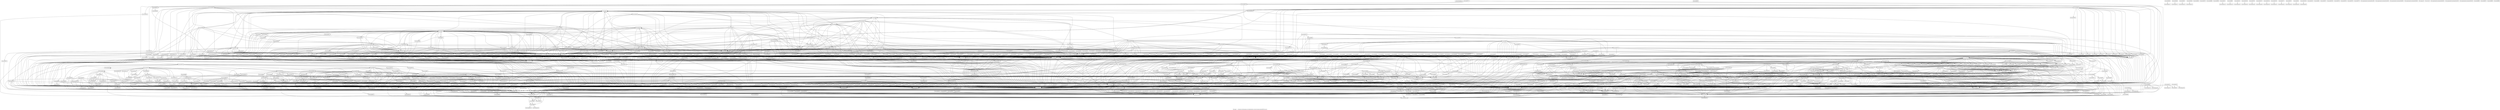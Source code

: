 digraph "Call graph: ./../../data/real-world-programs-raw-data/fonteditor-core/tool-evaluation-data/WAVM/wavm.bc" {
	label="Call graph: ./../../data/real-world-programs-raw-data/fonteditor-core/tool-evaluation-data/WAVM/wavm.bc";

	Node0xfc4710 [shape=record,label="{__gxx_personality_v0}"];
	Node0x10788f0 [shape=record,label="{functionImport0}"];
	Node0xfbc950 [shape=record,label="{functionImport1}"];
	Node0xfbc9d0 [shape=record,label="{functionImport2}"];
	Node0x1067fa0 [shape=record,label="{functionImport3}"];
	Node0xfbf4c0 [shape=record,label="{functionImport4}"];
	Node0xfbf540 [shape=record,label="{functionImport5}"];
	Node0x421dec0 [shape=record,label="{functionDef789}"];
	Node0x421dec0 -> Node0x10788f0;
	Node0x421dec0 -> Node0x107f920;
	Node0x11eb060 [shape=record,label="{functionDef790}"];
	Node0x11eb060 -> Node0x107f8a0;
	Node0x11eb060 -> Node0x1080c70;
	Node0x11eb060 -> Node0x11c6990;
	Node0x11eafe0 [shape=record,label="{functionDef791}"];
	Node0x11eafe0 -> Node0x107f8a0;
	Node0x11eafe0 -> Node0x1080c70;
	Node0x11eafe0 -> Node0x11c6990;
	Node0x11eaf60 [shape=record,label="{functionDef792}"];
	Node0x11eaf60 -> Node0x107f8a0;
	Node0x11eaf60 -> Node0x1080c70;
	Node0x11eaf60 -> Node0x11c6990;
	Node0x421e150 [shape=record,label="{functionDef793}"];
	Node0x421e150 -> Node0x10788f0;
	Node0x421e150 -> Node0x107e7e0;
	Node0x421e150 -> Node0x10845b0;
	Node0x11cdf40 [shape=record,label="{functionDef794}"];
	Node0x11cdec0 [shape=record,label="{functionDef795}"];
	Node0x421e280 [shape=record,label="{functionDef796}"];
	Node0x421e280 -> Node0x10788f0;
	Node0x421e280 -> Node0x11cdfc0;
	Node0x421e300 [shape=record,label="{functionDef797}"];
	Node0x421e300 -> Node0x10788f0;
	Node0x421e300 -> Node0x421e280;
	Node0x421e300 -> Node0x107fb50;
	Node0x421e300 -> Node0x11cdfc0;
	Node0x421e300 -> Node0xfbc950;
	Node0x11ebab0 [shape=record,label="{functionDef798}"];
	Node0x11ebab0 -> Node0x10788f0;
	Node0x11ebab0 -> Node0x11e64e0;
	Node0x11ebab0 -> Node0x421e300;
	Node0x11ebab0 -> Node0x107fb50;
	Node0x11ebab0 -> Node0xfbc950;
	Node0x421e870 [shape=record,label="{functionDef799}"];
	Node0x421e870 -> Node0x10788f0;
	Node0x421e8f0 [shape=record,label="{functionDef800}"];
	Node0x421e8f0 -> Node0x10788f0;
	Node0x421e8f0 -> Node0x11eb8d0;
	Node0x421e8f0 -> Node0x11cb510;
	Node0x421e8f0 -> Node0x11eb770;
	Node0x421e9a0 [shape=record,label="{functionDef801}"];
	Node0x421e9a0 -> Node0x10788f0;
	Node0x421e9a0 -> Node0x107fb50;
	Node0x421e9a0 -> Node0x11cb490;
	Node0x11e75e0 [shape=record,label="{functionDef802}"];
	Node0x11e75e0 -> Node0x10788f0;
	Node0x11e75e0 -> Node0x107f8a0;
	Node0x11e75e0 -> Node0x107fa50;
	Node0x11e75e0 -> Node0x11eb7f0;
	Node0x11e75e0 -> Node0x107fad0;
	Node0x11e75e0 -> Node0x11cb7c0;
	Node0x11e75e0 -> Node0x11c91b0;
	Node0x11e75e0 -> Node0x1080c70;
	Node0x11e75e0 -> Node0x11eb5f0;
	Node0x11e75e0 -> Node0x421e8f0;
	Node0x11e75e0 -> Node0x11eba30;
	Node0x11e75e0 -> Node0x421e9a0;
	Node0x11e75e0 -> Node0x11cb840;
	Node0x11e75e0 -> Node0x107fb50;
	Node0x11e75e0 -> Node0x11ebb30;
	Node0x11e7560 [shape=record,label="{functionDef803}"];
	Node0x11e7560 -> Node0x107f8a0;
	Node0x11e7560 -> Node0x11cb840;
	Node0x11e7560 -> Node0x11ebbb0;
	Node0x11e7560 -> Node0x11cb7c0;
	Node0x11e7560 -> Node0x107fa50;
	Node0x11eb9b0 [shape=record,label="{functionDef804}"];
	Node0x421f510 [shape=record,label="{functionDef805}"];
	Node0x421f510 -> Node0x10788f0;
	Node0x421f510 -> Node0x421e870;
	Node0x421f510 -> Node0x107e060;
	Node0x11cb740 [shape=record,label="{functionDef806}"];
	Node0x11cb740 -> Node0x10788f0;
	Node0x11cb740 -> Node0x11eb6f0;
	Node0x11cb610 [shape=record,label="{functionDef807}"];
	Node0x11cb590 [shape=record,label="{functionDef808}"];
	Node0x421f590 [shape=record,label="{functionDef809}"];
	Node0x421f590 -> Node0x10788f0;
	Node0x421f590 -> Node0x107f920;
	Node0x421f590 -> Node0x107e110;
	Node0x421f590 -> Node0x107e1c0;
	Node0x11e9790 [shape=record,label="{functionDef810}"];
	Node0x11e9790 -> Node0x10788f0;
	Node0x11e9790 -> Node0x11cb940;
	Node0x11e9790 -> Node0x11cb8c0;
	Node0x421f9c0 [shape=record,label="{functionDef811}"];
	Node0x421f9c0 -> Node0x11c8fe0;
	Node0x421fa40 [shape=record,label="{functionDef812}"];
	Node0x421fa40 -> Node0x10788f0;
	Node0x421fa40 -> Node0x107f8a0;
	Node0x421fa40 -> Node0x107fa50;
	Node0x421fa40 -> Node0x107fad0;
	Node0x421fa40 -> Node0x11d0030;
	Node0x421fa40 -> Node0x107fb50;
	Node0x421fa40 -> Node0x11d01e0;
	Node0x421fa40 -> Node0x11d00b0;
	Node0x421fc40 [shape=record,label="{functionDef813}"];
	Node0x421fc40 -> Node0x107fb50;
	Node0x421fcc0 [shape=record,label="{functionDef814}"];
	Node0x421fcc0 -> Node0x107fb50;
	Node0x421fcc0 -> Node0xfbc950;
	Node0x421fd70 [shape=record,label="{functionDef815}"];
	Node0x421fd70 -> Node0x10788f0;
	Node0x421fd70 -> Node0x107e7e0;
	Node0x421fd70 -> Node0x10845b0;
	Node0x421fdf0 [shape=record,label="{functionDef816}"];
	Node0x421fdf0 -> Node0x10788f0;
	Node0x421fdf0 -> Node0x11c8fe0;
	Node0x421fdf0 -> Node0x421f9c0;
	Node0x421fdf0 -> Node0x107fb50;
	Node0x4220070 [shape=record,label="{functionDef817}"];
	Node0x4220070 -> Node0x11c8fe0;
	Node0x4220070 -> Node0x107fb50;
	Node0x4220b20 [shape=record,label="{functionDef818}"];
	Node0x4220b20 -> Node0x11c8fe0;
	Node0x4220ba0 [shape=record,label="{functionDef819}"];
	Node0x4220ba0 -> Node0x10788f0;
	Node0x4220ba0 -> Node0x107f8a0;
	Node0x4220ba0 -> Node0x107fa50;
	Node0x4220ba0 -> Node0x107fad0;
	Node0x4220ba0 -> Node0x11e9e20;
	Node0x4220ba0 -> Node0x107fb50;
	Node0x4220ba0 -> Node0x11e9ea0;
	Node0x4220ba0 -> Node0x11cb360;
	Node0x4220e50 [shape=record,label="{functionDef820}"];
	Node0x4220e50 -> Node0x107fb50;
	Node0x4220ed0 [shape=record,label="{functionDef821}"];
	Node0x4220ed0 -> Node0x107fb50;
	Node0x4220ed0 -> Node0xfbc950;
	Node0x4220f80 [shape=record,label="{functionDef822}"];
	Node0x4220f80 -> Node0x10788f0;
	Node0x4220f80 -> Node0x11c8fe0;
	Node0x4220f80 -> Node0x4220b20;
	Node0x4220f80 -> Node0x107fb50;
	Node0x4221150 [shape=record,label="{functionDef823}"];
	Node0x4221150 -> Node0x11c8fe0;
	Node0x4221150 -> Node0x107fb50;
	Node0x42211d0 [shape=record,label="{functionDef824}"];
	Node0x42211d0 -> Node0x11c8fe0;
	Node0x4221250 [shape=record,label="{functionDef825}"];
	Node0x4221250 -> Node0x10788f0;
	Node0x4221250 -> Node0x107f8a0;
	Node0x4221250 -> Node0x107fa50;
	Node0x4221250 -> Node0x107fad0;
	Node0x4221250 -> Node0x11cfcd0;
	Node0x4221250 -> Node0x107fb50;
	Node0x4221250 -> Node0x11cfe80;
	Node0x4221250 -> Node0x11cfd50;
	Node0x4221f30 [shape=record,label="{functionDef826}"];
	Node0x4221f30 -> Node0x10788f0;
	Node0x4221f30 -> Node0x107f920;
	Node0x4221fb0 [shape=record,label="{functionDef827}"];
	Node0x4222030 [shape=record,label="{functionDef828}"];
	Node0x4222030 -> Node0x107fb50;
	Node0x42220b0 [shape=record,label="{functionDef829}"];
	Node0x42220b0 -> Node0x107fb50;
	Node0x42220b0 -> Node0xfbc950;
	Node0x4222210 [shape=record,label="{functionDef830}"];
	Node0x4222210 -> Node0x10788f0;
	Node0x4222210 -> Node0x11c8fe0;
	Node0x4222210 -> Node0x42211d0;
	Node0x4222210 -> Node0x107fb50;
	Node0x42223e0 [shape=record,label="{functionDef831}"];
	Node0x42223e0 -> Node0x11c8fe0;
	Node0x42223e0 -> Node0x107fb50;
	Node0x4222e90 [shape=record,label="{functionDef832}"];
	Node0x4222e90 -> Node0x11c8fe0;
	Node0x4222e90 -> Node0x107f8a0;
	Node0x4222e90 -> Node0x42223e0;
	Node0x4222e90 -> Node0x4222210;
	Node0x4222e90 -> Node0x107fa50;
	Node0x4222e90 -> Node0x107fad0;
	Node0x4222e90 -> Node0x4221250;
	Node0x4222e90 -> Node0x4222030;
	Node0x4222e90 -> Node0x11cb9c0;
	Node0x4222e90 -> Node0x42220b0;
	Node0x4223620 [shape=record,label="{functionDef833}"];
	Node0x4223620 -> Node0x11c8fe0;
	Node0x4223620 -> Node0x107f8a0;
	Node0x4223620 -> Node0x4221150;
	Node0x4223620 -> Node0x4220f80;
	Node0x4223620 -> Node0x107fa50;
	Node0x4223620 -> Node0x107fad0;
	Node0x4223620 -> Node0x4220ba0;
	Node0x4223620 -> Node0x4220e50;
	Node0x4223620 -> Node0x11cb9c0;
	Node0x4223620 -> Node0x4220ed0;
	Node0x4223bb0 [shape=record,label="{functionDef834}"];
	Node0x4223bb0 -> Node0x11c8fe0;
	Node0x4223bb0 -> Node0x107f8a0;
	Node0x4223bb0 -> Node0x4220070;
	Node0x4223bb0 -> Node0x421fdf0;
	Node0x4223bb0 -> Node0x107fa50;
	Node0x4223bb0 -> Node0x107fad0;
	Node0x4223bb0 -> Node0x421fa40;
	Node0x4223bb0 -> Node0x421fc40;
	Node0x4223bb0 -> Node0x11cb9c0;
	Node0x4223bb0 -> Node0x421fcc0;
	Node0x4224140 [shape=record,label="{functionDef835}"];
	Node0x4224140 -> Node0x107fad0;
	Node0x42241c0 [shape=record,label="{functionDef836}"];
	Node0x4224240 [shape=record,label="{functionDef837}"];
	Node0x4224240 -> Node0x10788f0;
	Node0x4224240 -> Node0x107e7e0;
	Node0x4224240 -> Node0x10845b0;
	Node0x11e95c0 [shape=record,label="{functionDef838}"];
	Node0x11e95c0 -> Node0x42241c0;
	Node0x11e95c0 -> Node0x107f8a0;
	Node0x11e95c0 -> Node0x4224140;
	Node0x11e95c0 -> Node0x4223bb0;
	Node0x11e95c0 -> Node0x107fa50;
	Node0x11e95c0 -> Node0x4222e90;
	Node0x11e95c0 -> Node0x4223620;
	Node0x11c7220 [shape=record,label="{functionDef839}"];
	Node0x11c7220 -> Node0x10788f0;
	Node0x11c7220 -> Node0x107fb50;
	Node0x11c7220 -> Node0x11c6a70;
	Node0x11c7220 -> Node0x11c6d40;
	Node0x11c7220 -> Node0x11c6af0;
	Node0x11ec5a0 [shape=record,label="{functionDef840}"];
	Node0x11ec5a0 -> Node0x107fad0;
	Node0x11ec5a0 -> Node0x11c6dc0;
	Node0x11ec5a0 -> Node0x11c72a0;
	Node0x11ec5a0 -> Node0x11c5320;
	Node0x11ec5a0 -> Node0x11c6f40;
	Node0x4224520 [shape=record,label="{functionDef841}"];
	Node0x4224520 -> Node0x10788f0;
	Node0x4224520 -> Node0x107f920;
	Node0x11ec290 [shape=record,label="{functionDef842}"];
	Node0x11ec290 -> Node0x107fad0;
	Node0x11ec290 -> Node0x11c6dc0;
	Node0x11ec290 -> Node0x11c72a0;
	Node0x11ec290 -> Node0x11c5320;
	Node0x11ec290 -> Node0x11c6f40;
	Node0x11ec210 [shape=record,label="{functionDef843}"];
	Node0x11ec210 -> Node0x107fad0;
	Node0x11ec210 -> Node0x11c6dc0;
	Node0x11ec210 -> Node0x11c72a0;
	Node0x11ec210 -> Node0x11c5320;
	Node0x11ec210 -> Node0x11c6f40;
	Node0x11ec190 [shape=record,label="{functionDef844}"];
	Node0x11ec190 -> Node0x107fad0;
	Node0x11ec190 -> Node0x11c6dc0;
	Node0x11ec190 -> Node0x11c72a0;
	Node0x11ec190 -> Node0x11c5320;
	Node0x11ec190 -> Node0x11c6f40;
	Node0x11ec110 [shape=record,label="{functionDef845}"];
	Node0x11ec110 -> Node0x107fad0;
	Node0x11ec110 -> Node0x11c6dc0;
	Node0x11ec110 -> Node0x11c72a0;
	Node0x11ec110 -> Node0x11c5320;
	Node0x11ec110 -> Node0x11c6f40;
	Node0x11ec090 [shape=record,label="{functionDef846}"];
	Node0x11ec090 -> Node0x107fad0;
	Node0x11ec090 -> Node0x11c6dc0;
	Node0x11ec090 -> Node0x11c72a0;
	Node0x11ec090 -> Node0x11c5320;
	Node0x11ec090 -> Node0x11c6f40;
	Node0x11ec010 [shape=record,label="{functionDef847}"];
	Node0x11ec010 -> Node0x107fad0;
	Node0x11ec010 -> Node0x11c6dc0;
	Node0x11ec010 -> Node0x11c72a0;
	Node0x11ec010 -> Node0x11c5320;
	Node0x11ec010 -> Node0x11c6f40;
	Node0x11ebf90 [shape=record,label="{functionDef848}"];
	Node0x11ebf90 -> Node0x107fad0;
	Node0x11ebf90 -> Node0x11c6dc0;
	Node0x11ebf90 -> Node0x11c72a0;
	Node0x11ebf90 -> Node0x11c5320;
	Node0x11ebf90 -> Node0x11c6f40;
	Node0x11ebf10 [shape=record,label="{functionDef849}"];
	Node0x11ebf10 -> Node0x107fad0;
	Node0x11ebf10 -> Node0x11c6dc0;
	Node0x11ebf10 -> Node0x11c72a0;
	Node0x11ebf10 -> Node0x11c5320;
	Node0x11ebf10 -> Node0x11c6f40;
	Node0x11ebe90 [shape=record,label="{functionDef850}"];
	Node0x11ebe90 -> Node0x107fad0;
	Node0x11ebe90 -> Node0x11c6dc0;
	Node0x11ebe90 -> Node0x11c72a0;
	Node0x11ebe90 -> Node0x11c5320;
	Node0x11ebe90 -> Node0x11c6f40;
	Node0x4225220 [shape=record,label="{functionDef851}"];
	Node0x4225220 -> Node0x10788f0;
	Node0x4225220 -> Node0x107e7e0;
	Node0x4225220 -> Node0x10845b0;
	Node0x1082020 [shape=record,label="{functionDef852}"];
	Node0x42252a0 [shape=record,label="{functionDef853}"];
	Node0x42252a0 -> Node0x11d0c00;
	Node0x4225320 [shape=record,label="{functionDef854}"];
	Node0x4225320 -> Node0x11d0c00;
	Node0x4225400 [shape=record,label="{functionDef855}"];
	Node0x11cdde0 [shape=record,label="{functionDef856}"];
	Node0x11cdde0 -> Node0x10788f0;
	Node0x11cdde0 -> Node0x4225400;
	Node0x11cdde0 -> Node0x4225320;
	Node0x11cdde0 -> Node0x42252a0;
	Node0x11ef7a0 [shape=record,label="{functionDef418}"];
	Node0x11ef7a0 -> Node0x1080c70;
	Node0x11ef820 [shape=record,label="{functionDef419}"];
	Node0x11ef820 -> Node0x11ef7a0;
	Node0x11ef930 [shape=record,label="{functionDef420}"];
	Node0x11ef930 -> Node0x107f920;
	Node0x11efb60 [shape=record,label="{functionDef421}"];
	Node0x11efb60 -> Node0x107ff80;
	Node0x11efbe0 [shape=record,label="{functionDef422}"];
	Node0x11efbe0 -> Node0x107e860;
	Node0x11efc90 [shape=record,label="{functionDef423}"];
	Node0x11efd10 [shape=record,label="{functionDef424}"];
	Node0x11efd10 -> Node0x10788f0;
	Node0x11efd10 -> Node0x1080c70;
	Node0x11efd10 -> Node0x11c6760;
	Node0x11efdc0 [shape=record,label="{functionDef425}"];
	Node0x11efdc0 -> Node0x107f920;
	Node0x11efdc0 -> Node0x107fad0;
	Node0x11eff90 [shape=record,label="{functionDef426}"];
	Node0x11eff90 -> Node0x10788f0;
	Node0x11eff90 -> Node0x11f0010;
	Node0x11eff90 -> Node0x107f920;
	Node0x11eff90 -> Node0x107fb50;
	Node0x11eff90 -> Node0x1080c70;
	Node0x11eff90 -> Node0x11d1010;
	Node0x11eff90 -> Node0x11f0470;
	Node0x11eff90 -> Node0x11c6760;
	Node0x11f0010 [shape=record,label="{functionDef427}"];
	Node0x11f0010 -> Node0x1080c70;
	Node0x11f04f0 [shape=record,label="{functionDef428}"];
	Node0x11f04f0 -> Node0x1084710;
	Node0x11f0570 [shape=record,label="{functionDef429}"];
	Node0x11f0570 -> Node0x11dd680;
	Node0x11f0620 [shape=record,label="{functionDef430}"];
	Node0x11f0620 -> Node0x10788f0;
	Node0x11f0620 -> Node0x11c6ec0;
	Node0x11f0730 [shape=record,label="{functionDef431}"];
	Node0x11f0730 -> Node0x107ff80;
	Node0x11f07b0 [shape=record,label="{functionDef432}"];
	Node0x11f07b0 -> Node0x107fad0;
	Node0x11f0860 [shape=record,label="{functionDef433}"];
	Node0x11de4a0 [shape=record,label="{functionDef434}"];
	Node0x11de4a0 -> Node0x10788f0;
	Node0x11de4a0 -> Node0x107ed10;
	Node0x11de4a0 -> Node0x11cc9b0;
	Node0x11de4a0 -> Node0x11ddc90;
	Node0x11de4a0 -> Node0x11ddc10;
	Node0x11f0970 [shape=record,label="{functionDef435}"];
	Node0x11f0970 -> Node0x10788f0;
	Node0x11f0970 -> Node0x107e480;
	Node0x11f09f0 [shape=record,label="{functionDef436}"];
	Node0x11f09f0 -> Node0x10788f0;
	Node0x11f09f0 -> Node0x11d17c0;
	Node0x11f0ad0 [shape=record,label="{functionDef437}"];
	Node0x11f0b50 [shape=record,label="{functionDef438}"];
	Node0x11f0b50 -> Node0x11c5420;
	Node0x11f0c30 [shape=record,label="{functionDef439}"];
	Node0x11f0c30 -> Node0x11c5420;
	Node0x11f0c30 -> Node0x11c59e0;
	Node0x11f0eb0 [shape=record,label="{functionDef440}"];
	Node0x11f0eb0 -> Node0x11f0f30;
	Node0x11f0eb0 -> Node0x11d6dd0;
	Node0x11f0fb0 [shape=record,label="{functionDef441}"];
	Node0x11f0fb0 -> Node0x11c8fe0;
	Node0x11f0fb0 -> Node0x11dd600;
	Node0x11cc180 [shape=record,label="{functionDef442}"];
	Node0x11f1090 [shape=record,label="{functionDef443}"];
	Node0x11f1090 -> Node0x10788f0;
	Node0x11f1090 -> Node0xfbc9d0;
	Node0x11f1090 -> Node0x11d18f0;
	Node0x11f1090 -> Node0x11dec10;
	Node0x11f1090 -> Node0x11d1840;
	Node0x11dec10 [shape=record,label="{functionDef444}"];
	Node0x11dec10 -> Node0x107fad0;
	Node0x11f1310 [shape=record,label="{functionDef445}"];
	Node0x11f1390 [shape=record,label="{functionDef446}"];
	Node0x11f1390 -> Node0x107d580;
	Node0x11f1440 [shape=record,label="{functionDef447}"];
	Node0x11f1440 -> Node0x107d630;
	Node0x11f14f0 [shape=record,label="{functionDef448}"];
	Node0x11f14f0 -> Node0x107d6e0;
	Node0x11e5700 [shape=record,label="{functionDef449}"];
	Node0x11e5700 -> Node0x11c8a00;
	Node0x11e5700 -> Node0x1082540;
	Node0x11e5700 -> Node0x11c8ab0;
	Node0x11e5700 -> Node0x1080c70;
	Node0x11e5700 -> Node0x11c8be0;
	Node0x11e5700 -> Node0x107fad0;
	Node0x11f1ec0 [shape=record,label="{functionDef450}"];
	Node0x11f1ec0 -> Node0x10788f0;
	Node0x11f1ec0 -> Node0xfbc9d0;
	Node0x11f1ec0 -> Node0x107e7e0;
	Node0x11f1ec0 -> Node0x10821b0;
	Node0x11f1ec0 -> Node0x11ccb80;
	Node0x11f1ec0 -> Node0x107ff80;
	Node0x11f1f40 [shape=record,label="{functionDef451}"];
	Node0x11f1f40 -> Node0x107fb50;
	Node0x422cc60 [shape=record,label="{functionDef945}"];
	Node0x422cce0 [shape=record,label="{functionDef946}"];
	Node0x422cce0 -> Node0x11c5e40;
	Node0x422cce0 -> Node0x107ee40;
	Node0x422cd60 [shape=record,label="{functionDef947}"];
	Node0x422cd60 -> Node0x10788f0;
	Node0x422cd60 -> Node0x11d17c0;
	Node0x422ce40 [shape=record,label="{functionDef948}"];
	Node0x422ce40 -> Node0x10788f0;
	Node0x422ce40 -> Node0x422cd60;
	Node0x422ce40 -> Node0x422a580;
	Node0x422ce40 -> Node0x42284e0;
	Node0x422ce40 -> Node0x422cf20;
	Node0x422ce40 -> Node0x107ee40;
	Node0x422ce40 -> Node0x11ef4b0;
	Node0x422ce40 -> Node0x422cce0;
	Node0x422ce40 -> Node0x11ef720;
	Node0x422ce40 -> Node0x11cc080;
	Node0x422ce40 -> Node0x422c3b0;
	Node0x422ce40 -> Node0x11d0db0;
	Node0x422ce40 -> Node0x11ef610;
	Node0x422ce40 -> Node0x11c5e40;
	Node0x422ce40 -> Node0x11cf760;
	Node0x422ce40 -> Node0x11ce140;
	Node0x422ce40 -> Node0x10836a0;
	Node0x422ce40 -> Node0x11ef250;
	Node0x422ce40 -> Node0x11cf6e0;
	Node0x422ce40 -> Node0x11ef560;
	Node0x422ce40 -> Node0x11c6860;
	Node0x422ce40 -> Node0x11dd700;
	Node0x422ce40 -> Node0x11dd3a0;
	Node0x422ce40 -> Node0x11d5840;
	Node0x422ce40 -> Node0x11c53a0;
	Node0x422ce40 -> Node0x11c8fe0;
	Node0x422ce40 -> Node0x422c430;
	Node0x422ce40 -> Node0x11c57b0;
	Node0x422ce40 -> Node0x422c5c0;
	Node0x422ce40 -> Node0x422cb30;
	Node0x422ce40 -> Node0x422c6f0;
	Node0x422ce40 -> Node0x422cab0;
	Node0x422d380 [shape=record,label="{functionDef949}"];
	Node0x422d380 -> Node0x107f5c0;
	Node0x422d380 -> Node0x11f1fc0;
	Node0x422d400 [shape=record,label="{functionDef950}"];
	Node0x422d400 -> Node0x10788f0;
	Node0x422d400 -> Node0x422d380;
	Node0x422d400 -> Node0x422ce40;
	Node0x422d400 -> Node0x11deb30;
	Node0x422cf20 [shape=record,label="{functionDef951}"];
	Node0x422cf20 -> Node0x4227e10;
	Node0x422cf20 -> Node0x1080c70;
	Node0x422cf20 -> Node0x11cf760;
	Node0x422d590 [shape=record,label="{functionDef952}"];
	Node0x422d590 -> Node0x421f510;
	Node0x422d610 [shape=record,label="{functionDef953}"];
	Node0x422d610 -> Node0x11ef930;
	Node0x422d610 -> Node0x107f920;
	Node0x422d770 [shape=record,label="{functionDef954}"];
	Node0x422d7f0 [shape=record,label="{functionDef955}"];
	Node0x11d16c0 [shape=record,label="{functionDef956}"];
	Node0x11d12f0 [shape=record,label="{functionDef957}"];
	Node0x422d870 [shape=record,label="{functionDef958}"];
	Node0x422d870 -> Node0x422a880;
	Node0x11d11c0 [shape=record,label="{functionDef959}"];
	Node0x11d11c0 -> Node0x11dd580;
	Node0x11d1090 [shape=record,label="{functionDef960}"];
	Node0x11d1090 -> Node0x1080c70;
	Node0x11d1540 [shape=record,label="{functionDef961}"];
	Node0x11f0470 [shape=record,label="{functionDef962}"];
	Node0x422d950 [shape=record,label="{functionDef963}"];
	Node0x422d9d0 [shape=record,label="{functionDef964}"];
	Node0x422da50 [shape=record,label="{functionDef965}"];
	Node0x422da50 -> Node0x10788f0;
	Node0x422da50 -> Node0x1080c70;
	Node0x422da50 -> Node0x11c6760;
	Node0x422dc50 [shape=record,label="{functionDef966}"];
	Node0x422dc50 -> Node0x10788f0;
	Node0x422dc50 -> Node0x1080c70;
	Node0x422dc50 -> Node0x11c6760;
	Node0x422de20 [shape=record,label="{functionDef967}"];
	Node0x422de20 -> Node0x107e8e0;
	Node0x422dea0 [shape=record,label="{functionDef968}"];
	Node0x422dea0 -> Node0x10788f0;
	Node0x422df50 [shape=record,label="{functionDef969}"];
	Node0x422df50 -> Node0x107fad0;
	Node0x422e000 [shape=record,label="{functionDef970}"];
	Node0x422e000 -> Node0x10788f0;
	Node0x422e000 -> Node0x11efd10;
	Node0x422e000 -> Node0x1080c70;
	Node0x422e000 -> Node0x11c6760;
	Node0x422e000 -> Node0x422dc50;
	Node0x422e000 -> Node0x107f820;
	Node0x422e000 -> Node0x107fad0;
	Node0x422e000 -> Node0x11ef820;
	Node0x422e000 -> Node0x422da50;
	Node0x422e200 [shape=record,label="{functionDef971}"];
	Node0x422e200 -> Node0x11dd580;
	Node0x422e200 -> Node0x11efc90;
	Node0x422e200 -> Node0x1080c70;
	Node0x422e200 -> Node0x422d9d0;
	Node0x422e200 -> Node0x107f820;
	Node0x422e200 -> Node0x107fad0;
	Node0x422e200 -> Node0x422d950;
	Node0x422e200 -> Node0x11ef820;
	Node0x422fbc0 [shape=record,label="{functionDef972}"];
	Node0x422fbc0 -> Node0x10788f0;
	Node0x422fbc0 -> Node0x11d1010;
	Node0x422fc40 [shape=record,label="{functionDef973}"];
	Node0x422fcc0 [shape=record,label="{functionDef974}"];
	Node0x42093a0 [shape=record,label="{functionDef975}"];
	Node0x422fd40 [shape=record,label="{functionDef976}"];
	Node0x422fd40 -> Node0x11efdc0;
	Node0x422fd40 -> Node0x107fad0;
	Node0x422fd40 -> Node0x11d1640;
	Node0x422fe20 [shape=record,label="{functionDef977}"];
	Node0x41f8690 [shape=record,label="{functionDef978}"];
	Node0x41f8690 -> Node0x1080c70;
	Node0x41f8710 [shape=record,label="{functionDef979}"];
	Node0x41f8790 [shape=record,label="{functionDef980}"];
	Node0x41f8790 -> Node0x10788f0;
	Node0x41f8790 -> Node0x11dd580;
	Node0x41f8790 -> Node0x41f8710;
	Node0x41f8790 -> Node0x422fd40;
	Node0x41f8790 -> Node0x11f0010;
	Node0x41f8790 -> Node0x1080c70;
	Node0x41f8790 -> Node0x107f920;
	Node0x41f8790 -> Node0x422e200;
	Node0x41f8790 -> Node0x422e000;
	Node0x41f8790 -> Node0x11d1640;
	Node0x41f8790 -> Node0x422df50;
	Node0x41f8790 -> Node0x11ef930;
	Node0x41f8790 -> Node0x11efdc0;
	Node0x41f8790 -> Node0x422fbc0;
	Node0x41f8790 -> Node0x11d1010;
	Node0x41f8790 -> Node0x422fcc0;
	Node0x41f8790 -> Node0x11dd4a0;
	Node0x41f8790 -> Node0x422d770;
	Node0x41f8790 -> Node0x11eff90;
	Node0x41f8790 -> Node0x422fc40;
	Node0x41f8790 -> Node0x41f8690;
	Node0x41f8790 -> Node0x422fe20;
	Node0x41f8790 -> Node0x11c6760;
	Node0x4215220 [shape=record,label="{functionDef981}"];
	Node0x4215220 -> Node0x10788f0;
	Node0x4215220 -> Node0x422d7f0;
	Node0x4215220 -> Node0x41f8790;
	Node0x4215220 -> Node0x422d610;
	Node0x11d15c0 [shape=record,label="{functionDef982}"];
	Node0x11d15c0 -> Node0x107fad0;
	Node0x11d1370 [shape=record,label="{functionDef983}"];
	Node0x11d1370 -> Node0x107fad0;
	Node0x11d1140 [shape=record,label="{functionDef984}"];
	Node0x11d1140 -> Node0x10788f0;
	Node0x11d1140 -> Node0x1080c70;
	Node0x41f8be0 [shape=record,label="{functionDef985}"];
	Node0x41f8be0 -> Node0x41f8c60;
	Node0x41f8be0 -> Node0x41f8ce0;
	Node0x41f8be0 -> Node0x41f8dc0;
	Node0x41f8ef0 [shape=record,label="{functionDef986}"];
	Node0x41f8ef0 -> Node0x107f920;
	Node0x41f8f70 [shape=record,label="{functionDef987}"];
	Node0x41f8ff0 [shape=record,label="{functionDef988}"];
	Node0x41f9aa0 [shape=record,label="{functionDef989}"];
	Node0x41f9aa0 -> Node0x10788f0;
	Node0x41f9aa0 -> Node0xfbc9d0;
	Node0x41f9aa0 -> Node0x11ddf10;
	Node0x41f9aa0 -> Node0x41f8f70;
	Node0x41f9aa0 -> Node0x11f07b0;
	Node0x41f9aa0 -> Node0x11f0730;
	Node0x41f9aa0 -> Node0x41f8ff0;
	Node0x41f9c30 [shape=record,label="{functionDef990}"];
	Node0x41f9cb0 [shape=record,label="{functionDef991}"];
	Node0x41f9cb0 -> Node0x11d5a50;
	Node0x41f9cb0 -> Node0x107ff80;
	Node0x41f9d30 [shape=record,label="{functionDef992}"];
	Node0x41f9d30 -> Node0x41f9c30;
	Node0x41f9db0 [shape=record,label="{functionDef993}"];
	Node0x41f9db0 -> Node0x11f0860;
	Node0x41f9e60 [shape=record,label="{functionDef994}"];
	Node0x41f9e60 -> Node0xfbf540;
	Node0x41f9e60 -> Node0x11c74f0;
	Node0x41f9e60 -> Node0xfbf4c0;
	Node0x41f9e60 -> Node0x107e7e0;
	Node0x41f9f70 [shape=record,label="{functionDef995}"];
	Node0x41f9f70 -> Node0x11f0860;
	Node0x41f9ff0 [shape=record,label="{functionDef996}"];
	Node0x41f9ff0 -> Node0x10788f0;
	Node0x41f9ff0 -> Node0x11c8fe0;
	Node0x41f9ff0 -> Node0x41f9f70;
	Node0x41f9ff0 -> Node0xfbc9d0;
	Node0x41f9ff0 -> Node0x41f9cb0;
	Node0x41f9ff0 -> Node0x41f9d30;
	Node0x41f9ff0 -> Node0x41f9e60;
	Node0x41f9ff0 -> Node0x41f9db0;
	Node0x4217620 [shape=record,label="{functionDef997}"];
	Node0x4217620 -> Node0x11c8fe0;
	Node0x4217620 -> Node0x41f9ff0;
	Node0x4217620 -> Node0x11d5a50;
	Node0x42175e0 [shape=record,label="{functionDef998}"];
	Node0x42175e0 -> Node0x10788f0;
	Node0x42175e0 -> Node0x11c6ec0;
	Node0x42175e0 -> Node0x107ec10;
	Node0x42175e0 -> Node0x11f0620;
	Node0x4217560 [shape=record,label="{functionDef999}"];
	Node0x4217560 -> Node0x41f9aa0;
	Node0x41fa350 [shape=record,label="{functionDef1000}"];
	Node0x41fa350 -> Node0x107fad0;
	Node0x41fa400 [shape=record,label="{functionDef1001}"];
	Node0x41fa400 -> Node0xfbc9d0;
	Node0x41fa400 -> Node0xfbf540;
	Node0x41fa400 -> Node0x11c74f0;
	Node0x41fa400 -> Node0xfbf4c0;
	Node0x41fa400 -> Node0x107e7e0;
	Node0x41fa600 [shape=record,label="{functionDef1002}"];
	Node0x41fa600 -> Node0x107e7e0;
	Node0x41fa680 [shape=record,label="{functionDef1003}"];
	Node0x41fa680 -> Node0x10788f0;
	Node0x41fa680 -> Node0x11ce8c0;
	Node0x41fa680 -> Node0x41fa600;
	Node0x41fa680 -> Node0x10822e0;
	Node0x11dea30 [shape=record,label="{functionDef1004}"];
	Node0x11dea30 -> Node0x10788f0;
	Node0x11dea30 -> Node0x11cc9b0;
	Node0x11dea30 -> Node0x107ed10;
	Node0x41fa7e0 [shape=record,label="{functionDef1005}"];
	Node0x41fa7e0 -> Node0x11f0ad0;
	Node0x41fa860 [shape=record,label="{functionDef1006}"];
	Node0x41fa860 -> Node0x11d6dd0;
	Node0x41fa860 -> Node0x107ff80;
	Node0x41fa910 [shape=record,label="{functionDef1007}"];
	Node0x41fa910 -> Node0x41fa7e0;
	Node0x41fa990 [shape=record,label="{functionDef1008}"];
	Node0x41fa990 -> Node0x11f09f0;
	Node0x41faa40 [shape=record,label="{functionDef1009}"];
	Node0x41faa40 -> Node0x10788f0;
	Node0x41faa40 -> Node0x107d8f0;
	Node0x41faa40 -> Node0x4227d10;
	Node0x41faa40 -> Node0x4225a70;
	Node0x41faa40 -> Node0x4225220;
	Node0x41faa40 -> Node0x4224240;
	Node0x41faa40 -> Node0x421fd70;
	Node0x41faa40 -> Node0x421e150;
	Node0x41fad50 [shape=record,label="{functionDef1010}"];
	Node0x41fad50 -> Node0x11f09f0;
	Node0x11f0f30 [shape=record,label="{functionDef1011}"];
	Node0x11f0f30 -> Node0x10788f0;
	Node0x11f0f30 -> Node0xfbc9d0;
	Node0x11f0f30 -> Node0x11ddf10;
	Node0x11f0f30 -> Node0x41fa990;
	Node0x11f0f30 -> Node0x41fa910;
	Node0x11f0f30 -> Node0x41fa860;
	Node0x11f0f30 -> Node0x41fad50;
	Node0x4216630 [shape=record,label="{functionDef1012}"];
	Node0x4216630 -> Node0x10788f0;
	Node0x4216630 -> Node0x41fa680;
	Node0x11ea7f0 [shape=record,label="{functionDef371}"];
	Node0x11ea870 [shape=record,label="{functionDef372}"];
	Node0x11ea8f0 [shape=record,label="{functionDef373}"];
	Node0x11ea8f0 -> Node0x10788f0;
	Node0x11ea8f0 -> Node0x11caea0;
	Node0x11ea8f0 -> Node0x107f8a0;
	Node0x11ea8f0 -> Node0x11ea970;
	Node0x11ea8f0 -> Node0x11ea9f0;
	Node0x11ea8f0 -> Node0x107fb50;
	Node0x11ea8f0 -> Node0x11c6990;
	Node0x11ea8f0 -> Node0x107fa50;
	Node0x11eabc0 [shape=record,label="{functionDef374}"];
	Node0x11eabc0 -> Node0x10788f0;
	Node0x11eabc0 -> Node0x11caea0;
	Node0x11eabc0 -> Node0x107fb50;
	Node0x11eabc0 -> Node0x11c6990;
	Node0x11ead90 [shape=record,label="{functionDef375}"];
	Node0x11ead90 -> Node0x10788f0;
	Node0x11ead90 -> Node0x11cb250;
	Node0x11ead90 -> Node0x107f8a0;
	Node0x11ead90 -> Node0x11cb120;
	Node0x11ead90 -> Node0x11cdd60;
	Node0x11ead90 -> Node0x11caf20;
	Node0x11ead90 -> Node0x11cb020;
	Node0x11ead90 -> Node0x11cafa0;
	Node0x11ead90 -> Node0x11ea870;
	Node0x11ead90 -> Node0x11ea8f0;
	Node0x11ead90 -> Node0x11eabc0;
	Node0x11ead90 -> Node0x107fa50;
	Node0x11ead90 -> Node0x11eb060;
	Node0x11ead90 -> Node0x11eaf60;
	Node0x11ead90 -> Node0x11eafe0;
	Node0x11eb5f0 [shape=record,label="{functionDef376}"];
	Node0x11eb5f0 -> Node0x1080c70;
	Node0x11eb670 [shape=record,label="{functionDef377}"];
	Node0x11eb6f0 [shape=record,label="{functionDef378}"];
	Node0x11eb770 [shape=record,label="{functionDef379}"];
	Node0x11eb7f0 [shape=record,label="{functionDef380}"];
	Node0x11eb7f0 -> Node0x107fa50;
	Node0x11eb8d0 [shape=record,label="{functionDef381}"];
	Node0x11eb8d0 -> Node0x11cb510;
	Node0x11eb8d0 -> Node0x11eb670;
	Node0x11eb8d0 -> Node0x11eb9b0;
	Node0x11eb8d0 -> Node0x11eb6f0;
	Node0x11eba30 [shape=record,label="{functionDef382}"];
	Node0x11eba30 -> Node0x11ebab0;
	Node0x11eba30 -> Node0xfbc950;
	Node0x11ebb30 [shape=record,label="{functionDef383}"];
	Node0x11ebb30 -> Node0x107f8a0;
	Node0x11f1fc0 [shape=record,label="{functionDef452}"];
	Node0x11f1fc0 -> Node0x10788f0;
	Node0x11f1fc0 -> Node0xfbc9d0;
	Node0x11f1fc0 -> Node0x107e7e0;
	Node0x11f1fc0 -> Node0x10821b0;
	Node0x11f1fc0 -> Node0x11ccb80;
	Node0x11dfbf0 [shape=record,label="{functionDef453}"];
	Node0x11dfbf0 -> Node0x10788f0;
	Node0x11dfbf0 -> Node0x1067fa0;
	Node0x11dfb70 [shape=record,label="{functionDef454}"];
	Node0x11dfb70 -> Node0x10788f0;
	Node0x11dfb70 -> Node0x1067fa0;
	Node0x11dfaf0 [shape=record,label="{functionDef455}"];
	Node0x11dfaf0 -> Node0x10788f0;
	Node0x11dfaf0 -> Node0x1067fa0;
	Node0x11dfa70 [shape=record,label="{functionDef456}"];
	Node0x11dfa70 -> Node0x10788f0;
	Node0x11dfa70 -> Node0x1067fa0;
	Node0x11df9f0 [shape=record,label="{functionDef457}"];
	Node0x11df9f0 -> Node0x10788f0;
	Node0x11df9f0 -> Node0x1067fa0;
	Node0x11df970 [shape=record,label="{functionDef458}"];
	Node0x11df970 -> Node0x10788f0;
	Node0x11df970 -> Node0x1067fa0;
	Node0x11ded90 [shape=record,label="{functionDef459}"];
	Node0x11ded90 -> Node0x10788f0;
	Node0x11ded90 -> Node0x1084500;
	Node0x11ded10 [shape=record,label="{functionDef460}"];
	Node0x11ded10 -> Node0x10788f0;
	Node0x11ded10 -> Node0x1084500;
	Node0x11f2460 [shape=record,label="{functionDef461}"];
	Node0x11f2460 -> Node0x10788f0;
	Node0x11f2460 -> Node0x11dec90;
	Node0x11f2540 [shape=record,label="{functionDef462}"];
	Node0x11f2540 -> Node0x107ef70;
	Node0x11f2540 -> Node0x11d6fd0;
	Node0x11f2540 -> Node0x11df4e0;
	Node0x11f2620 [shape=record,label="{functionDef463}"];
	Node0x11f2620 -> Node0x107ef70;
	Node0x11f2620 -> Node0x11d6f50;
	Node0x11f2620 -> Node0x1080c70;
	Node0x11f2620 -> Node0x11ce3a0;
	Node0x11f2620 -> Node0x11d3e30;
	Node0x11f28a0 [shape=record,label="{functionDef464}"];
	Node0x11f28a0 -> Node0x107ef70;
	Node0x11f28a0 -> Node0x11d6ed0;
	Node0x11f28a0 -> Node0x11d3e30;
	Node0x11f2920 [shape=record,label="{functionDef465}"];
	Node0x11f2920 -> Node0x11c6590;
	Node0x11f2920 -> Node0x107ef70;
	Node0x11f2920 -> Node0x11df660;
	Node0x11f2a50 [shape=record,label="{functionDef466}"];
	Node0x11f2a50 -> Node0x11c6590;
	Node0x11f2a50 -> Node0x107ef70;
	Node0x11f2ad0 [shape=record,label="{functionDef467}"];
	Node0x11f2ad0 -> Node0x10788f0;
	Node0x11f2ad0 -> Node0x107ef70;
	Node0x11f2ad0 -> Node0x11f2a50;
	Node0x11f2ad0 -> Node0x11c6590;
	Node0x11f2ad0 -> Node0x107f920;
	Node0x11f2ad0 -> Node0x11df660;
	Node0x11f2ad0 -> Node0x11f2920;
	Node0x11f2f90 [shape=record,label="{functionDef468}"];
	Node0x11f2f90 -> Node0x107ef70;
	Node0x11df770 [shape=record,label="{functionDef469}"];
	Node0x11df770 -> Node0x107ff80;
	Node0x11f3040 [shape=record,label="{functionDef470}"];
	Node0x11f30c0 [shape=record,label="{functionDef471}"];
	Node0x11f30c0 -> Node0x11f3140;
	Node0x11f30c0 -> Node0x11f31f0;
	Node0x11e58f0 [shape=record,label="{functionDef472}"];
	Node0x11e58f0 -> Node0x11df7f0;
	Node0x11e58f0 -> Node0x11cd3b0;
	Node0x11f32d0 [shape=record,label="{functionDef473}"];
	Node0x11f32d0 -> Node0x10788f0;
	Node0x11f32d0 -> Node0x107fbd0;
	Node0x11f32d0 -> Node0x107f540;
	Node0x11f32d0 -> Node0x11c67e0;
	Node0x11f3400 [shape=record,label="{functionDef474}"];
	Node0x11f3400 -> Node0x10788f0;
	Node0x11f3400 -> Node0x107fbd0;
	Node0x11f3400 -> Node0x107f540;
	Node0x11f3400 -> Node0x11c67e0;
	Node0x11f3530 [shape=record,label="{functionDef475}"];
	Node0x11f3530 -> Node0x10788f0;
	Node0x11f3530 -> Node0x107fbd0;
	Node0x11f3530 -> Node0x107f540;
	Node0x11f3530 -> Node0x11c67e0;
	Node0x11f3660 [shape=record,label="{functionDef476}"];
	Node0x11f3660 -> Node0x10788f0;
	Node0x11f3660 -> Node0x107fbd0;
	Node0x11f3660 -> Node0x107f540;
	Node0x11f3660 -> Node0x11c67e0;
	Node0x11f3790 [shape=record,label="{functionDef477}"];
	Node0x11f3790 -> Node0x10788f0;
	Node0x11f3790 -> Node0x107fbd0;
	Node0x11f3790 -> Node0x107f540;
	Node0x11f3790 -> Node0x11c67e0;
	Node0x11f38c0 [shape=record,label="{functionDef478}"];
	Node0x11f38c0 -> Node0x10788f0;
	Node0x11f38c0 -> Node0x107f540;
	Node0x11f38c0 -> Node0x107f670;
	Node0x11f38c0 -> Node0x1080390;
	Node0x11f39f0 [shape=record,label="{functionDef479}"];
	Node0x11f39f0 -> Node0x1080310;
	Node0x11f3a70 [shape=record,label="{functionDef480}"];
	Node0x11f3a70 -> Node0x10788f0;
	Node0x11f3a70 -> Node0x107fbd0;
	Node0x11f3a70 -> Node0x107f540;
	Node0x11f3a70 -> Node0x11c67e0;
	Node0x11f3b20 [shape=record,label="{functionDef481}"];
	Node0x11f3b20 -> Node0x10788f0;
	Node0x11f3b20 -> Node0x107fbd0;
	Node0x11f3b20 -> Node0x107f540;
	Node0x11f3b20 -> Node0x11c67e0;
	Node0x11f3c50 [shape=record,label="{functionDef482}"];
	Node0x11f3c50 -> Node0x10788f0;
	Node0x11f3c50 -> Node0x107fbd0;
	Node0x11f3c50 -> Node0x107f540;
	Node0x11f3c50 -> Node0x11c67e0;
	Node0x11f3d80 [shape=record,label="{functionDef483}"];
	Node0x11f3d80 -> Node0x10788f0;
	Node0x11f3d80 -> Node0x107fbd0;
	Node0x11f3d80 -> Node0x107f540;
	Node0x11f3d80 -> Node0x11c67e0;
	Node0x11d7da0 [shape=record,label="{functionDef484}"];
	Node0x11d7da0 -> Node0x10788f0;
	Node0x11d7da0 -> Node0x107fbd0;
	Node0x11d7da0 -> Node0x107f540;
	Node0x11d7da0 -> Node0x11c67e0;
	Node0x11d7ed0 [shape=record,label="{functionDef485}"];
	Node0x11d7ed0 -> Node0x10788f0;
	Node0x11d7ed0 -> Node0x107f540;
	Node0x11d7ed0 -> Node0x107f670;
	Node0x11d7ed0 -> Node0x11c6210;
	Node0x11d7ed0 -> Node0x107ed90;
	Node0x1081a10 [shape=record,label="{functionDef486}"];
	Node0x1081a10 -> Node0x10788f0;
	Node0x1081a10 -> Node0x107fbd0;
	Node0x1081a10 -> Node0x1080310;
	Node0x11d8150 [shape=record,label="{functionDef487}"];
	Node0x11d8150 -> Node0x10788f0;
	Node0x11d8150 -> Node0x107f540;
	Node0x11d8150 -> Node0x107f670;
	Node0x11d8150 -> Node0x11c6210;
	Node0x11d8150 -> Node0x1080390;
	Node0x11d8150 -> Node0x107f920;
	Node0x11f3e00 [shape=record,label="{functionDef488}"];
	Node0x11f3e00 -> Node0x10788f0;
	Node0x11f3e00 -> Node0x107f920;
	Node0x11f3e00 -> Node0x11cd740;
	Node0x11f3e00 -> Node0x107f540;
	Node0x11f3e00 -> Node0x107f670;
	Node0x11f3e00 -> Node0x1080390;
	Node0x11d8b70 [shape=record,label="{functionDef489}"];
	Node0x11d8b70 -> Node0x1080310;
	Node0x11e0800 [shape=record,label="{functionDef490}"];
	Node0x11e0800 -> Node0x10788f0;
	Node0x11e0800 -> Node0x107fbd0;
	Node0x11e0800 -> Node0x11d8b70;
	Node0x1081910 [shape=record,label="{functionDef491}"];
	Node0x1081910 -> Node0x1080f80;
	Node0x1081910 -> Node0x11cdb30;
	Node0x1081740 [shape=record,label="{functionDef492}"];
	Node0x1081740 -> Node0x1080f80;
	Node0x10816c0 [shape=record,label="{functionDef493}"];
	Node0x10816c0 -> Node0x10788f0;
	Node0x10816c0 -> Node0x1080030;
	Node0x10816c0 -> Node0x11d7da0;
	Node0x10816c0 -> Node0x1080e00;
	Node0x10816c0 -> Node0x11f32d0;
	Node0x10816c0 -> Node0x107fd80;
	Node0x10816c0 -> Node0x11f3400;
	Node0x10816c0 -> Node0x11cf560;
	Node0x10816c0 -> Node0x11f3530;
	Node0x10816c0 -> Node0x11c75f0;
	Node0x10816c0 -> Node0x11f3660;
	Node0x10816c0 -> Node0x11d4040;
	Node0x10816c0 -> Node0x11f3d80;
	Node0x10816c0 -> Node0x1081610;
	Node0x10816c0 -> Node0x11f3790;
	Node0x10816c0 -> Node0x11f3c50;
	Node0x10816c0 -> Node0x11c5b10;
	Node0x10816c0 -> Node0x1082db0;
	Node0x10816c0 -> Node0x11f3b20;
	Node0x10816c0 -> Node0x11f3a70;
	Node0x10816c0 -> Node0x107fbd0;
	Node0x10816c0 -> Node0x11f39f0;
	Node0x10816c0 -> Node0x11e55a0;
	Node0x11d8f00 [shape=record,label="{functionDef494}"];
	Node0x11d8f00 -> Node0x10788f0;
	Node0x11d8f00 -> Node0x1080390;
	Node0x11d8f00 -> Node0x107f540;
	Node0x11d8f00 -> Node0x107f670;
	Node0x11d8f80 [shape=record,label="{functionDef495}"];
	Node0x11d8f80 -> Node0x1080310;
	Node0x11d9000 [shape=record,label="{functionDef496}"];
	Node0x11d9000 -> Node0x10788f0;
	Node0x11d9000 -> Node0x107fbd0;
	Node0x11d9000 -> Node0x11d8f80;
	Node0x11d90b0 [shape=record,label="{functionDef497}"];
	Node0x11d90b0 -> Node0x10788f0;
	Node0x11d90b0 -> Node0x107f670;
	Node0x11d90b0 -> Node0x1080390;
	Node0x11e5620 [shape=record,label="{functionDef498}"];
	Node0x11e5620 -> Node0x10788f0;
	Node0x11e5620 -> Node0x107fbd0;
	Node0x11e5620 -> Node0x107f540;
	Node0x11e5620 -> Node0x11c67e0;
	Node0x11d9290 [shape=record,label="{functionDef499}"];
	Node0x11d9290 -> Node0x10788f0;
	Node0x11d9290 -> Node0x107f540;
	Node0x11d9290 -> Node0x107f670;
	Node0x11d9290 -> Node0x1080390;
	Node0x11d6c50 [shape=record,label="{functionDef500}"];
	Node0x11d6c50 -> Node0x107fbd0;
	Node0x11d6c50 -> Node0x1080310;
	Node0x11d9f70 [shape=record,label="{functionDef501}"];
	Node0x11d9f70 -> Node0x10788f0;
	Node0x11d9f70 -> Node0x107f540;
	Node0x11d9f70 -> Node0x107f670;
	Node0x11d9f70 -> Node0x11c6210;
	Node0x11d9f70 -> Node0x107ed90;
	Node0x11d71e0 [shape=record,label="{functionDef502}"];
	Node0x11d71e0 -> Node0x10788f0;
	Node0x11d71e0 -> Node0x107fbd0;
	Node0x11d71e0 -> Node0x1080310;
	Node0x11da1a0 [shape=record,label="{functionDef503}"];
	Node0x11da1a0 -> Node0x10788f0;
	Node0x11da1a0 -> Node0x107f540;
	Node0x11da1a0 -> Node0x107f670;
	Node0x11da1a0 -> Node0x11c6210;
	Node0x11da1a0 -> Node0x1080390;
	Node0x11da1a0 -> Node0x107ed90;
	Node0x11da1a0 -> Node0x107f920;
	Node0x11da8f0 [shape=record,label="{functionDef504}"];
	Node0x11da8f0 -> Node0x10788f0;
	Node0x11da8f0 -> Node0x107f920;
	Node0x11da8f0 -> Node0x107f540;
	Node0x11da8f0 -> Node0x107f670;
	Node0x11da970 [shape=record,label="{functionDef505}"];
	Node0x11da970 -> Node0x1080310;
	Node0x11d6cd0 [shape=record,label="{functionDef506}"];
	Node0x11d6cd0 -> Node0x10788f0;
	Node0x11d6cd0 -> Node0x107fbd0;
	Node0x11d6cd0 -> Node0x11da970;
	Node0x4227d90 [shape=record,label="{functionDef877}"];
	Node0x4227d90 -> Node0x1081330;
	Node0x4227e10 [shape=record,label="{functionDef878}"];
	Node0x4227e10 -> Node0x10788f0;
	Node0x4227e10 -> Node0x107ee40;
	Node0x4227e10 -> Node0x42271f0;
	Node0x4227e10 -> Node0x11c5e40;
	Node0x4227e10 -> Node0x4227320;
	Node0x4227e10 -> Node0x11d0c80;
	Node0x4227e10 -> Node0x11ce040;
	Node0x4227e10 -> Node0x4227c90;
	Node0x4227e10 -> Node0x11ee570;
	Node0x4227e10 -> Node0x4227d90;
	Node0x4227e10 -> Node0x11ed020;
	Node0x4227e10 -> Node0x11ed350;
	Node0x4227e10 -> Node0x11ed3d0;
	Node0x42284e0 [shape=record,label="{functionDef879}"];
	Node0x42284e0 -> Node0x10788f0;
	Node0x42284e0 -> Node0x11eca20;
	Node0x42284e0 -> Node0x11ecdd0;
	Node0x42284e0 -> Node0x11c8fe0;
	Node0x42284e0 -> Node0x11dd600;
	Node0x42284e0 -> Node0x10836a0;
	Node0x42284e0 -> Node0x11d0db0;
	Node0x42284e0 -> Node0x11ce040;
	Node0x42284e0 -> Node0x11c5e40;
	Node0x42284e0 -> Node0x11c6860;
	Node0x11ecba0 [shape=record,label="{functionDef880}"];
	Node0x11ecba0 -> Node0x107ee40;
	Node0x11ecaa0 [shape=record,label="{functionDef881}"];
	Node0x11ecaa0 -> Node0x107ee40;
	Node0x11ecaa0 -> Node0x11c5e40;
	Node0x11ecaa0 -> Node0x11c6860;
	Node0x11ecaa0 -> Node0x1081330;
	Node0x11ecaa0 -> Node0x107fad0;
	Node0x11ecaa0 -> Node0x107fb50;
	Node0x11ecfa0 [shape=record,label="{functionDef882}"];
	Node0x11ecfa0 -> Node0x11c5e40;
	Node0x11ecd50 [shape=record,label="{functionDef883}"];
	Node0x11ecd50 -> Node0x10788f0;
	Node0x11ecd50 -> Node0x11d0db0;
	Node0x11ecd50 -> Node0x11ce040;
	Node0x11ecd50 -> Node0x11c6860;
	Node0x11ecd50 -> Node0x10836a0;
	Node0x4228710 [shape=record,label="{functionDef884}"];
	Node0x4228710 -> Node0x107e7e0;
	Node0x11eccd0 [shape=record,label="{functionDef885}"];
	Node0x11eccd0 -> Node0x107ee40;
	Node0x11eccd0 -> Node0x11ed120;
	Node0x11eccd0 -> Node0x1081330;
	Node0x11eccd0 -> Node0x11c5e40;
	Node0x11eccd0 -> Node0x11c8fe0;
	Node0x11eccd0 -> Node0x11d08e0;
	Node0x11eccd0 -> Node0x11ee570;
	Node0x4228ba0 [shape=record,label="{functionDef886}"];
	Node0x4228ba0 -> Node0x10788f0;
	Node0x4228ba0 -> Node0x11c57b0;
	Node0x4228c20 [shape=record,label="{functionDef887}"];
	Node0x4228c20 -> Node0x11c8fe0;
	Node0x4228c20 -> Node0x11c57b0;
	Node0x11ed450 [shape=record,label="{functionDef888}"];
	Node0x11ed450 -> Node0x10788f0;
	Node0x11ed450 -> Node0x11c57b0;
	Node0x11ed450 -> Node0x11ed7e0;
	Node0x11ed450 -> Node0x11ce140;
	Node0x11ed450 -> Node0x11ed760;
	Node0x11ed450 -> Node0x11c8fe0;
	Node0x11ed450 -> Node0x4228ba0;
	Node0x11ed450 -> Node0x4228c20;
	Node0x4229040 [shape=record,label="{functionDef889}"];
	Node0x4229040 -> Node0x10836a0;
	Node0x4229040 -> Node0x107ff80;
	Node0x42290c0 [shape=record,label="{functionDef890}"];
	Node0x42290c0 -> Node0x10836a0;
	Node0x42290c0 -> Node0x107ff80;
	Node0x42291a0 [shape=record,label="{functionDef891}"];
	Node0x4229220 [shape=record,label="{functionDef892}"];
	Node0x4229220 -> Node0x107fb50;
	Node0x42292a0 [shape=record,label="{functionDef893}"];
	Node0x42292a0 -> Node0x10788f0;
	Node0x42292a0 -> Node0x11c8fe0;
	Node0x42292a0 -> Node0x11ed9f0;
	Node0x42292a0 -> Node0xfbc9d0;
	Node0x42292a0 -> Node0x4229040;
	Node0x42292a0 -> Node0x42291a0;
	Node0x42292a0 -> Node0x11ed8c0;
	Node0x42292a0 -> Node0x4229220;
	Node0x4229640 [shape=record,label="{functionDef894}"];
	Node0x4229640 -> Node0x11c8fe0;
	Node0x4229640 -> Node0x107ff80;
	Node0x42296c0 [shape=record,label="{functionDef895}"];
	Node0x42296c0 -> Node0x11c8fe0;
	Node0x42296c0 -> Node0x107fad0;
	Node0x42297a0 [shape=record,label="{functionDef896}"];
	Node0x4229820 [shape=record,label="{functionDef897}"];
	Node0x42298a0 [shape=record,label="{functionDef898}"];
	Node0x42298a0 -> Node0x10788f0;
	Node0x42298a0 -> Node0x11c8fe0;
	Node0x42298a0 -> Node0x4229820;
	Node0x42298a0 -> Node0xfbc9d0;
	Node0x42298a0 -> Node0x4229640;
	Node0x42298a0 -> Node0x42296c0;
	Node0x42298a0 -> Node0x11ed8c0;
	Node0x42298a0 -> Node0x42297a0;
	Node0x4229c10 [shape=record,label="{functionDef899}"];
	Node0x4229c90 [shape=record,label="{functionDef900}"];
	Node0x4229d10 [shape=record,label="{functionDef901}"];
	Node0x4229d10 -> Node0xfbc9d0;
	Node0x4229d10 -> Node0xfbf540;
	Node0x4229d10 -> Node0x11c74f0;
	Node0x4229d10 -> Node0xfbf4c0;
	Node0x4229d10 -> Node0x107e7e0;
	Node0x4229d90 [shape=record,label="{functionDef902}"];
	Node0x10813b0 [shape=record,label="{functionDef903}"];
	Node0x10813b0 -> Node0x10788f0;
	Node0x10813b0 -> Node0xfbc9d0;
	Node0x10813b0 -> Node0x107e990;
	Node0x10813b0 -> Node0x4229d90;
	Node0x10813b0 -> Node0x107ea10;
	Node0x10813b0 -> Node0x107ea90;
	Node0x10813b0 -> Node0x11cc180;
	Node0x11edee0 [shape=record,label="{functionDef904}"];
	Node0x11edee0 -> Node0x4229d10;
	Node0x11edee0 -> Node0x11ed9f0;
	Node0x11ede60 [shape=record,label="{functionDef905}"];
	Node0x11ede60 -> Node0x11c8fe0;
	Node0x11ede60 -> Node0x42298a0;
	Node0x11edb50 [shape=record,label="{functionDef906}"];
	Node0x11edb50 -> Node0x11c8fe0;
	Node0x11edb50 -> Node0x42292a0;
	Node0x11edb50 -> Node0x10836a0;
	Node0x11ee470 [shape=record,label="{functionDef907}"];
	Node0x11ee470 -> Node0x10788f0;
	Node0x11ee470 -> Node0x11c5830;
	Node0x11ee470 -> Node0x11c6110;
	Node0x422a0d0 [shape=record,label="{functionDef908}"];
	Node0x422a150 [shape=record,label="{functionDef909}"];
	Node0x422a1d0 [shape=record,label="{functionDef910}"];
	Node0x422a1d0 -> Node0x422a150;
	Node0x422a1d0 -> Node0x11ccd60;
	Node0x422a1d0 -> Node0x11cd0e0;
	Node0x422a450 [shape=record,label="{functionDef911}"];
	Node0x422a450 -> Node0x422a1d0;
	Node0x422a450 -> Node0x11dd090;
	Node0x422a450 -> Node0x107ff80;
	Node0x11ecb20 [shape=record,label="{functionDef912}"];
	Node0x11ecb20 -> Node0x10788f0;
	Node0x11ecb20 -> Node0x107eef0;
	Node0x11ecb20 -> Node0x422a450;
	Node0x422a580 [shape=record,label="{functionDef913}"];
	Node0x422a580 -> Node0x10788f0;
	Node0x422a580 -> Node0x11c5960;
	Node0x422a580 -> Node0x107ec10;
	Node0x422a580 -> Node0x422a6b0;
	Node0x422a580 -> Node0x11ee6a0;
	Node0x422a580 -> Node0x11ee900;
	Node0x422a880 [shape=record,label="{functionDef914}"];
	Node0x422a880 -> Node0x10788f0;
	Node0x422a880 -> Node0xfbc9d0;
	Node0x422a880 -> Node0x107e990;
	Node0x422a880 -> Node0x422a0d0;
	Node0x422a880 -> Node0x107ea10;
	Node0x422a880 -> Node0x107ea90;
	Node0x422aa50 [shape=record,label="{functionDef915}"];
	Node0x422aa50 -> Node0x11f0ad0;
	Node0x422aad0 [shape=record,label="{functionDef916}"];
	Node0x422aad0 -> Node0x11dd1c0;
	Node0x422aad0 -> Node0x107ff80;
	Node0x422ab80 [shape=record,label="{functionDef917}"];
	Node0x422ab80 -> Node0x422aa50;
	Node0x422ac00 [shape=record,label="{functionDef918}"];
	Node0x422ac00 -> Node0x11ee620;
	Node0x422acb0 [shape=record,label="{functionDef919}"];
	Node0x422acb0 -> Node0xfbf540;
	Node0x422acb0 -> Node0x11c74f0;
	Node0x422acb0 -> Node0xfbf4c0;
	Node0x422acb0 -> Node0x107e7e0;
	Node0x422adc0 [shape=record,label="{functionDef920}"];
	Node0x422adc0 -> Node0x11ee620;
	Node0x11ee750 [shape=record,label="{functionDef921}"];
	Node0x11ee750 -> Node0x10788f0;
	Node0x11ee750 -> Node0x11c8fe0;
	Node0x11ee750 -> Node0x422adc0;
	Node0x11ee750 -> Node0xfbc9d0;
	Node0x11ee750 -> Node0x422aad0;
	Node0x11ee750 -> Node0x422ab80;
	Node0x11ee750 -> Node0x422acb0;
	Node0x11ee750 -> Node0x422ac00;
	Node0x422a6b0 [shape=record,label="{functionDef922}"];
	Node0x422a6b0 -> Node0x10788f0;
	Node0x422a6b0 -> Node0x107ec10;
	Node0x422a6b0 -> Node0x10836a0;
	Node0x422a6b0 -> Node0x11ef4b0;
	Node0x422a6b0 -> Node0x11d0e30;
	Node0x422a6b0 -> Node0x11ee6a0;
	Node0x422a6b0 -> Node0x11d17c0;
	Node0x422a6b0 -> Node0x422b300;
	Node0x422b300 [shape=record,label="{functionDef923}"];
	Node0x422b300 -> Node0x107ec10;
	Node0x422b300 -> Node0x11ee900;
	Node0x422b300 -> Node0x107eef0;
	Node0x422b300 -> Node0x107ee40;
	Node0x422b300 -> Node0x11cbba0;
	Node0x422b610 [shape=record,label="{functionDef924}"];
	Node0x422b610 -> Node0x107e7e0;
	Node0x422b610 -> Node0x11ee880;
	Node0x11ce0c0 [shape=record,label="{functionDef925}"];
	Node0x11ce0c0 -> Node0x10788f0;
	Node0x11ce0c0 -> Node0x11ce8c0;
	Node0x11ce0c0 -> Node0x422b610;
	Node0x11ce0c0 -> Node0x10822e0;
	Node0x422b6f0 [shape=record,label="{functionDef926}"];
	Node0x422b6f0 -> Node0x107ff80;
	Node0x422b770 [shape=record,label="{functionDef927}"];
	Node0x422b770 -> Node0x422b6f0;
	Node0x422b770 -> Node0xfbc9d0;
	Node0x422b770 -> Node0x11cc100;
	Node0x422b770 -> Node0x11d1740;
	Node0x422b770 -> Node0x107f820;
	Node0x11eecc0 [shape=record,label="{functionDef928}"];
	Node0x11eecc0 -> Node0x422b770;
	Node0x422ba20 [shape=record,label="{functionDef929}"];
	Node0x422ba20 -> Node0x107fad0;
	Node0x422bad0 [shape=record,label="{functionDef930}"];
	Node0x422bb50 [shape=record,label="{functionDef931}"];
	Node0x422bb50 -> Node0x107f820;
	Node0x11d0f10 [shape=record,label="{functionDef932}"];
	Node0x11d0f10 -> Node0x10788f0;
	Node0x11d0f10 -> Node0x422bb50;
	Node0x11d0f10 -> Node0xfbc9d0;
	Node0x11d0f10 -> Node0x11d18f0;
	Node0x11d0f10 -> Node0x11d1840;
	Node0x11d0f10 -> Node0x422bad0;
	Node0x11d0f10 -> Node0x422ba20;
	Node0x11d0f10 -> Node0x11c8fe0;
	Node0x11d0f10 -> Node0x107f820;
	Node0x11d0f90 [shape=record,label="{functionDef933}"];
	Node0x422c040 [shape=record,label="{functionDef934}"];
	Node0x422c040 -> Node0x107e7e0;
	Node0x11dd420 [shape=record,label="{functionDef935}"];
	Node0x11dd420 -> Node0x10788f0;
	Node0x11dd420 -> Node0x11ce4b0;
	Node0x11dd420 -> Node0x422c040;
	Node0x11dd420 -> Node0x10822e0;
	Node0x422c0f0 [shape=record,label="{functionDef936}"];
	Node0x422c0f0 -> Node0x107e7e0;
	Node0x422c170 [shape=record,label="{functionDef937}"];
	Node0x422c170 -> Node0x11ce4b0;
	Node0x422c220 [shape=record,label="{functionDef938}"];
	Node0x422c220 -> Node0x11ef430;
	Node0x422c220 -> Node0x11dd680;
	Node0x422c3b0 [shape=record,label="{functionDef939}"];
	Node0x422c3b0 -> Node0x11dd1c0;
	Node0x422c3b0 -> Node0x107ff80;
	Node0x422c430 [shape=record,label="{functionDef940}"];
	Node0x422c430 -> Node0x11ef430;
	Node0x422c430 -> Node0x11c53a0;
	Node0x422c430 -> Node0x11f0570;
	Node0x422c5c0 [shape=record,label="{functionDef941}"];
	Node0x422c5c0 -> Node0x11c8fe0;
	Node0x422c5c0 -> Node0x11dd600;
	Node0x422c5c0 -> Node0x11ef350;
	Node0x422c6f0 [shape=record,label="{functionDef942}"];
	Node0x422c6f0 -> Node0x10788f0;
	Node0x422c6f0 -> Node0x422c220;
	Node0x422c6f0 -> Node0x11c8fe0;
	Node0x422c6f0 -> Node0x11ddb10;
	Node0x422c6f0 -> Node0x11c6860;
	Node0x422c6f0 -> Node0x11dd3a0;
	Node0x422cab0 [shape=record,label="{functionDef943}"];
	Node0x422cab0 -> Node0x10788f0;
	Node0x422cab0 -> Node0x422c170;
	Node0x422cab0 -> Node0x422c0f0;
	Node0x422cab0 -> Node0x10822e0;
	Node0x422cb30 [shape=record,label="{functionDef944}"];
	Node0x422cb30 -> Node0x10788f0;
	Node0x422cb30 -> Node0xfbc9d0;
	Node0x422cb30 -> Node0x11ddf10;
	Node0x422cb30 -> Node0x11f07b0;
	Node0x422cb30 -> Node0x11f0730;
	Node0x1084500 [shape=record,label="{functionImport6}"];
	Node0x10845b0 [shape=record,label="{functionImport7}"];
	Node0x107d370 [shape=record,label="{functionImport8}"];
	Node0x107d420 [shape=record,label="{functionImport9}"];
	Node0x107d4d0 [shape=record,label="{functionImport10}"];
	Node0x107d580 [shape=record,label="{functionImport11}"];
	Node0x107d630 [shape=record,label="{functionImport12}"];
	Node0x107d6e0 [shape=record,label="{functionImport13}"];
	Node0x107d790 [shape=record,label="{functionImport14}"];
	Node0x107d840 [shape=record,label="{functionImport15}"];
	Node0x1084660 [shape=record,label="{functionImport16}"];
	Node0x1084710 [shape=record,label="{functionImport17}"];
	Node0x10847c0 [shape=record,label="{functionImport18}"];
	Node0x107ddd0 [shape=record,label="{functionImport19}"];
	Node0x107de50 [shape=record,label="{functionImport20}"];
	Node0x107df00 [shape=record,label="{functionImport21}"];
	Node0x107dfb0 [shape=record,label="{functionImport22}"];
	Node0x107e060 [shape=record,label="{functionImport23}"];
	Node0x107e110 [shape=record,label="{functionImport24}"];
	Node0x107e1c0 [shape=record,label="{functionImport25}"];
	Node0x107e270 [shape=record,label="{functionImport26}"];
	Node0x107e320 [shape=record,label="{functionImport27}"];
	Node0x107e3d0 [shape=record,label="{functionImport28}"];
	Node0x107e480 [shape=record,label="{functionImport29}"];
	Node0x107e530 [shape=record,label="{functionImport30}"];
	Node0x107e5e0 [shape=record,label="{functionImport31}"];
	Node0x107d8f0 [shape=record,label="{functionImport32}"];
	Node0x107d9a0 [shape=record,label="{functionImport33}"];
	Node0x107da50 [shape=record,label="{functionImport34}"];
	Node0x107db00 [shape=record,label="{functionImport35}"];
	Node0x107dbb0 [shape=record,label="{functionImport36}"];
	Node0x107dc60 [shape=record,label="{functionImport37}"];
	Node0x107dd10 [shape=record,label="{functionImport38}"];
	Node0x107f070 [shape=record,label="{functionImport39}"];
	Node0x107f120 [shape=record,label="{functionImport40}"];
	Node0x107f1d0 [shape=record,label="{functionImport41}"];
	Node0x107f280 [shape=record,label="{functionImport42}"];
	Node0x107f330 [shape=record,label="{functionImport43}"];
	Node0x107f3e0 [shape=record,label="{functionImport44}"];
	Node0x107f490 [shape=record,label="{functionImport45}"];
	Node0x107f540 [shape=record,label="{functionDef0}"];
	Node0x107f540 -> Node0x107f5c0;
	Node0x1080160 [shape=record,label="{functionDef49}"];
	Node0x11c6490 [shape=record,label="{functionDef50}"];
	Node0x11c6510 [shape=record,label="{functionDef51}"];
	Node0x11c6590 [shape=record,label="{functionDef52}"];
	Node0x11c6590 -> Node0x10788f0;
	Node0x11c6590 -> Node0x107ef70;
	Node0x11c6590 -> Node0x107f920;
	Node0x11c6760 [shape=record,label="{functionDef53}"];
	Node0x11c67e0 [shape=record,label="{functionDef54}"];
	Node0x11c67e0 -> Node0x1080310;
	Node0x11c6860 [shape=record,label="{functionDef55}"];
	Node0x11c68e0 [shape=record,label="{functionDef56}"];
	Node0x11c68e0 -> Node0x107f920;
	Node0x11c6990 [shape=record,label="{functionDef57}"];
	Node0x11c6990 -> Node0x10788f0;
	Node0x11c6990 -> Node0x107fb50;
	Node0x11c6990 -> Node0x11c6a70;
	Node0x11c6990 -> Node0x11c6af0;
	Node0x11c6990 -> Node0x11c6b70;
	Node0x11c6990 -> Node0x11c6d40;
	Node0x107f670 [shape=record,label="{functionDef1}"];
	Node0x107f670 -> Node0x107f6f0;
	Node0x107f670 -> Node0x107f7a0;
	Node0x107f670 -> Node0x107f820;
	Node0x107f8a0 [shape=record,label="{functionDef2}"];
	Node0x107f8a0 -> Node0x107f920;
	Node0x107f8a0 -> Node0x10847c0;
	Node0x107fa50 [shape=record,label="{functionDef3}"];
	Node0x107fa50 -> Node0x107f920;
	Node0x107fad0 [shape=record,label="{functionDef4}"];
	Node0x107fad0 -> Node0x107df00;
	Node0x107ff00 [shape=record,label="{functionDef9}"];
	Node0x107ff00 -> Node0x107ff80;
	Node0x107ff80 [shape=record,label="{functionDef17}"];
	Node0x107ff80 -> Node0x1082540;
	Node0x107fb50 [shape=record,label="{functionDef5}"];
	Node0x107fbd0 [shape=record,label="{functionDef6}"];
	Node0x107fbd0 -> Node0x107fc50;
	Node0x107fbd0 -> Node0x107fd00;
	Node0x107fd80 [shape=record,label="{functionDef7}"];
	Node0x107fe00 [shape=record,label="{functionDef8}"];
	Node0x107fe00 -> Node0x107fe80;
	Node0x1080030 [shape=record,label="{functionDef10}"];
	Node0x10800b0 [shape=record,label="{functionDef11}"];
	Node0x10800b0 -> Node0x10788f0;
	Node0x10800b0 -> Node0x1080160;
	Node0x10800b0 -> Node0x10801e0;
	Node0x10800b0 -> Node0x107f6f0;
	Node0x1080310 [shape=record,label="{functionDef12}"];
	Node0x1080390 [shape=record,label="{functionDef13}"];
	Node0x1080390 -> Node0x107f920;
	Node0x10804c0 [shape=record,label="{functionDef14}"];
	Node0x10804c0 -> Node0x10788f0;
	Node0x10804c0 -> Node0x107f540;
	Node0x10804c0 -> Node0x10800b0;
	Node0x10804c0 -> Node0x107f6f0;
	Node0x10804c0 -> Node0x10805f0;
	Node0x10804c0 -> Node0x1080670;
	Node0x10804c0 -> Node0x1080030;
	Node0x10804c0 -> Node0x1080af0;
	Node0x10804c0 -> Node0x10806f0;
	Node0x10804c0 -> Node0x1080770;
	Node0x10804c0 -> Node0x10835a0;
	Node0x10804c0 -> Node0x10807f0;
	Node0x10804c0 -> Node0x10804c0;
	Node0x10804c0 -> Node0x1080870;
	Node0x10804c0 -> Node0x107fe00;
	Node0x10804c0 -> Node0x1083520;
	Node0x10804c0 -> Node0x1081080;
	Node0x10804c0 -> Node0x1081000;
	Node0x10804c0 -> Node0x1080d70;
	Node0x10804c0 -> Node0x107fd80;
	Node0x10804c0 -> Node0x1080e00;
	Node0x10804c0 -> Node0x1080e80;
	Node0x10804c0 -> Node0x1080f80;
	Node0x10804c0 -> Node0x10833a0;
	Node0x10804c0 -> Node0x10834a0;
	Node0x10804c0 -> Node0x1083420;
	Node0x10804c0 -> Node0x1080f00;
	Node0x10804c0 -> Node0x1083320;
	Node0x10804c0 -> Node0x1080c70;
	Node0x10804c0 -> Node0x10832a0;
	Node0x10804c0 -> Node0x1083220;
	Node0x10804c0 -> Node0x10831a0;
	Node0x10804c0 -> Node0x1083120;
	Node0x10804c0 -> Node0x10808f0;
	Node0x10804c0 -> Node0x107fbd0;
	Node0x10804c0 -> Node0x1080b70;
	Node0x10804c0 -> Node0x1082fa0;
	Node0x10804c0 -> Node0x10830a0;
	Node0x10804c0 -> Node0x1080970;
	Node0x10804c0 -> Node0x1083020;
	Node0x10804c0 -> Node0x10809f0;
	Node0x10804c0 -> Node0x1082f20;
	Node0x10804c0 -> Node0x1080cf0;
	Node0x10804c0 -> Node0x1080a70;
	Node0x10804c0 -> Node0x1080bf0;
	Node0x1083620 [shape=record,label="{functionDef15}"];
	Node0x1083620 -> Node0x107d4d0;
	Node0x10836a0 [shape=record,label="{functionDef16}"];
	Node0x10836a0 -> Node0x107ff80;
	Node0x1080e00 [shape=record,label="{functionDef18}"];
	Node0x1080e00 -> Node0x10788f0;
	Node0x1080e00 -> Node0x1080030;
	Node0x1080e00 -> Node0x1081000;
	Node0x1080e00 -> Node0x10828e0;
	Node0x1080e00 -> Node0x107e6e0;
	Node0x1080e00 -> Node0x10829e0;
	Node0x1080e00 -> Node0x1082620;
	Node0x1080e00 -> Node0x107fe00;
	Node0x1080e00 -> Node0x10826a0;
	Node0x1080e00 -> Node0x1082960;
	Node0x1080e00 -> Node0x107e660;
	Node0x1080e00 -> Node0x11c3e90;
	Node0x1080e00 -> Node0x1080e00;
	Node0x1080e00 -> Node0x1082b60;
	Node0x1080e00 -> Node0x1082ae0;
	Node0x1080e00 -> Node0x1082a60;
	Node0x1080e00 -> Node0x1080670;
	Node0x1080e00 -> Node0x1082860;
	Node0x1080e00 -> Node0x10827e0;
	Node0x1080e00 -> Node0x10832a0;
	Node0x1080e00 -> Node0x1082c30;
	Node0x1080e00 -> Node0x1082760;
	Node0x1080e00 -> Node0x10826e0;
	Node0x1080e00 -> Node0x1082e30;
	Node0x1080e00 -> Node0x1082cb0;
	Node0x1080e00 -> Node0x1082db0;
	Node0x1080e00 -> Node0x1082d30;
	Node0x107e760 [shape=record,label="{functionDef19}"];
	Node0x107e760 -> Node0x107f3e0;
	Node0x107e7e0 [shape=record,label="{functionDef20}"];
	Node0x107e7e0 -> Node0x107e860;
	Node0x107e8e0 [shape=record,label="{functionDef21}"];
	Node0x107e8e0 -> Node0x10788f0;
	Node0x107e8e0 -> Node0xfbc9d0;
	Node0x107e8e0 -> Node0x107e990;
	Node0x107e8e0 -> Node0x107ea10;
	Node0x107e8e0 -> Node0x107ea90;
	Node0x10807f0 [shape=record,label="{functionDef22}"];
	Node0x10807f0 -> Node0x10788f0;
	Node0x10807f0 -> Node0x10804c0;
	Node0x10807f0 -> Node0x107eb10;
	Node0x1081000 [shape=record,label="{functionDef23}"];
	Node0x1081000 -> Node0x1080f80;
	Node0x1081000 -> Node0x107eb90;
	Node0x107ec10 [shape=record,label="{functionDef24}"];
	Node0x107ec10 -> Node0x107ec90;
	Node0x107ed10 [shape=record,label="{functionDef25}"];
	Node0x107ed90 [shape=record,label="{functionDef26}"];
	Node0x107ed90 -> Node0x107f7a0;
	Node0x1080f80 [shape=record,label="{functionDef27}"];
	Node0x107ee40 [shape=record,label="{functionDef28}"];
	Node0x107ee40 -> Node0x10788f0;
	Node0x107ee40 -> Node0x107eef0;
	Node0x107ef70 [shape=record,label="{functionDef29}"];
	Node0x107ef70 -> Node0x107eff0;
	Node0x107f6f0 [shape=record,label="{functionDef30}"];
	Node0x11c5320 [shape=record,label="{functionDef31}"];
	Node0x11c53a0 [shape=record,label="{functionDef32}"];
	Node0x11c5420 [shape=record,label="{functionDef33}"];
	Node0x11c54a0 [shape=record,label="{functionDef34}"];
	Node0x11c54a0 -> Node0x11c5520;
	Node0x11c55d0 [shape=record,label="{functionDef35}"];
	Node0x11c55d0 -> Node0x10788f0;
	Node0x11c55d0 -> Node0x107fb50;
	Node0x11c55d0 -> Node0x11c54a0;
	Node0x11c5730 [shape=record,label="{functionDef36}"];
	Node0x11c57b0 [shape=record,label="{functionDef37}"];
	Node0x107f820 [shape=record,label="{functionDef38}"];
	Node0x107f820 -> Node0x107fad0;
	Node0x11c5830 [shape=record,label="{functionDef39}"];
	Node0x11c5830 -> Node0x11c58b0;
	Node0x11c5960 [shape=record,label="{functionDef40}"];
	Node0x11c59e0 [shape=record,label="{functionDef41}"];
	Node0x1081080 [shape=record,label="{functionDef42}"];
	Node0x1081080 -> Node0x11c5a60;
	Node0x1082db0 [shape=record,label="{functionDef43}"];
	Node0x11c5b10 [shape=record,label="{functionDef44}"];
	Node0x11c5b10 -> Node0x107fd80;
	Node0x11c5b10 -> Node0x107f6f0;
	Node0x11c5b10 -> Node0x11c5c70;
	Node0x11c5b10 -> Node0x1080160;
	Node0x11c5e40 [shape=record,label="{functionDef45}"];
	Node0x11c5ec0 [shape=record,label="{functionDef46}"];
	Node0x11c5ec0 -> Node0x10788f0;
	Node0x11c5ec0 -> Node0x11c5b10;
	Node0x11c5ec0 -> Node0x1082db0;
	Node0x11c5ec0 -> Node0x107fd80;
	Node0x11c5ec0 -> Node0x11c5f40;
	Node0x11c6110 [shape=record,label="{functionDef47}"];
	Node0x11c6110 -> Node0x11c6190;
	Node0x11cbba0 [shape=record,label="{functionDef96}"];
	Node0x11cbba0 -> Node0x10788f0;
	Node0x11cbba0 -> Node0x11cbc20;
	Node0x11cbca0 [shape=record,label="{functionDef97}"];
	Node0x11cbd20 [shape=record,label="{functionDef98}"];
	Node0x11cbda0 [shape=record,label="{functionDef99}"];
	Node0x11cbe20 [shape=record,label="{functionDef100}"];
	Node0x11cbe20 -> Node0x10788f0;
	Node0x11cbe20 -> Node0x11cbea0;
	Node0x11cbe20 -> Node0x11cbf80;
	Node0x11cbe20 -> Node0xfbc9d0;
	Node0x11cc000 [shape=record,label="{functionDef101}"];
	Node0x11cc000 -> Node0x11c8fe0;
	Node0x11cc080 [shape=record,label="{functionDef102}"];
	Node0x11cc080 -> Node0x11cc100;
	Node0x11cc080 -> Node0x11cc180;
	Node0x11cc260 [shape=record,label="{functionDef103}"];
	Node0x11c6190 [shape=record,label="{functionDef104}"];
	Node0x11c6190 -> Node0x107fad0;
	Node0x11c6210 [shape=record,label="{functionDef48}"];
	Node0x11c6210 -> Node0x10788f0;
	Node0x11c6210 -> Node0x107f540;
	Node0x11c6210 -> Node0x107f670;
	Node0x11c6210 -> Node0x1080390;
	Node0x11c6210 -> Node0x11c62c0;
	Node0x11cf4e0 [shape=record,label="{functionDef145}"];
	Node0x11cdb30 [shape=record,label="{functionDef146}"];
	Node0x107e660 [shape=record,label="{functionDef147}"];
	Node0x107e660 -> Node0x10788f0;
	Node0x107e660 -> Node0x107fd80;
	Node0x107e660 -> Node0x1080030;
	Node0x107e660 -> Node0x1081000;
	Node0x107e660 -> Node0x1082db0;
	Node0x107e660 -> Node0x11cdb30;
	Node0x107e660 -> Node0x11cf560;
	Node0x107e660 -> Node0x11cf660;
	Node0x107e660 -> Node0x1080f80;
	Node0x107e660 -> Node0x11cf5e0;
	Node0x1082d30 [shape=record,label="{functionDef148}"];
	Node0x1082d30 -> Node0x10788f0;
	Node0x1082d30 -> Node0x10824c0;
	Node0x1082d30 -> Node0x107f6f0;
	Node0x1082d30 -> Node0x1080160;
	Node0x1082d30 -> Node0x11c5c70;
	Node0x11cf6e0 [shape=record,label="{functionDef149}"];
	Node0x11cf6e0 -> Node0x10788f0;
	Node0x11cf6e0 -> Node0x11cbea0;
	Node0x11cf760 [shape=record,label="{functionDef150}"];
	Node0x11cf760 -> Node0x11c5520;
	Node0x11cf760 -> Node0x11c8fe0;
	Node0x11cf840 [shape=record,label="{functionDef151}"];
	Node0x11cf840 -> Node0x107fb50;
	Node0x11cf920 [shape=record,label="{functionDef152}"];
	Node0x11cf9a0 [shape=record,label="{functionDef153}"];
	Node0x11cf9a0 -> Node0x11cfa20;
	Node0x11cf9a0 -> Node0x11cfaa0;
	Node0x11cf9a0 -> Node0x11cfb20;
	Node0x11cfc50 [shape=record,label="{functionDef154}"];
	Node0x11cfcd0 [shape=record,label="{functionDef155}"];
	Node0x11cfcd0 -> Node0x10788f0;
	Node0x11cfcd0 -> Node0x107fad0;
	Node0x11cfcd0 -> Node0x11cfd50;
	Node0x11cfe80 [shape=record,label="{functionDef156}"];
	Node0x11cfe80 -> Node0x10788f0;
	Node0x11cfe80 -> Node0x11cff00;
	Node0x11cfe80 -> Node0x107f820;
	Node0x11d0030 [shape=record,label="{functionDef157}"];
	Node0x11d0030 -> Node0x10788f0;
	Node0x11d0030 -> Node0x107fad0;
	Node0x11d0030 -> Node0x11d00b0;
	Node0x11d01e0 [shape=record,label="{functionDef158}"];
	Node0x11d01e0 -> Node0x10788f0;
	Node0x11d01e0 -> Node0x11d0260;
	Node0x11d01e0 -> Node0x107f820;
	Node0x11d0390 [shape=record,label="{functionDef159}"];
	Node0x11d0410 [shape=record,label="{functionDef160}"];
	Node0x11d0410 -> Node0x10788f0;
	Node0x11d0410 -> Node0x107fb50;
	Node0x11d0410 -> Node0x11c8fe0;
	Node0x11d0410 -> Node0xfbc950;
	Node0x11d0690 [shape=record,label="{functionDef161}"];
	Node0x11d0690 -> Node0x11d0710;
	Node0x11d0690 -> Node0x11cdd60;
	Node0x11d0690 -> Node0x107fad0;
	Node0x11c6dc0 [shape=record,label="{functionDef58}"];
	Node0x11c6dc0 -> Node0x11c5320;
	Node0x11c6dc0 -> Node0x107fad0;
	Node0x11c6e40 [shape=record,label="{functionDef59}"];
	Node0x11c6e40 -> Node0x11c5830;
	Node0x11c6ec0 [shape=record,label="{functionDef60}"];
	Node0x11c5c70 [shape=record,label="{functionDef61}"];
	Node0x11c6f40 [shape=record,label="{functionDef62}"];
	Node0x11c6f40 -> Node0x10788f0;
	Node0x11c6f40 -> Node0x107fb50;
	Node0x11c6f40 -> Node0x11c7220;
	Node0x11c6f40 -> Node0x11c7050;
	Node0x11c72a0 [shape=record,label="{functionDef63}"];
	Node0x11c72a0 -> Node0x10788f0;
	Node0x11c72a0 -> Node0x107fb50;
	Node0x11c72a0 -> Node0xfbc950;
	Node0x11c7470 [shape=record,label="{functionDef64}"];
	Node0x11deab0 [shape=record,label="{functionDef257}"];
	Node0x11deab0 -> Node0x107f330;
	Node0x11deb30 [shape=record,label="{functionDef258}"];
	Node0x11deb30 -> Node0x107ff80;
	Node0x11d0e30 [shape=record,label="{functionDef259}"];
	Node0x11d0e30 -> Node0x10788f0;
	Node0x11d0e30 -> Node0xfbc9d0;
	Node0x11d0e30 -> Node0x11d18f0;
	Node0x11d0e30 -> Node0x11dec10;
	Node0x11d0e30 -> Node0x11d1840;
	Node0x11dec90 [shape=record,label="{functionDef260}"];
	Node0x11dec90 -> Node0x107e270;
	Node0x11dec90 -> Node0x107d9a0;
	Node0x11dec90 -> Node0x11ded10;
	Node0x11dec90 -> Node0x11ded90;
	Node0x11dec90 -> Node0x11dee10;
	Node0x11dec90 -> Node0x11defe0;
	Node0x11dec90 -> Node0x11df060;
	Node0x11dec90 -> Node0x11df0e0;
	Node0x11dec90 -> Node0x11df160;
	Node0x11dec90 -> Node0x11df1e0;
	Node0x11dec90 -> Node0x11df260;
	Node0x11dec90 -> Node0x11df2e0;
	Node0x11dec90 -> Node0x11df360;
	Node0x11dec90 -> Node0x107d370;
	Node0x11dec90 -> Node0x11df460;
	Node0x11dec90 -> Node0x107e320;
	Node0x11dec90 -> Node0x107e530;
	Node0x11dec90 -> Node0x11df8f0;
	Node0x11dec90 -> Node0x11df970;
	Node0x11dec90 -> Node0x11df9f0;
	Node0x11dec90 -> Node0x11dfa70;
	Node0x11dec90 -> Node0x11dfaf0;
	Node0x11dec90 -> Node0x11dfb70;
	Node0x11dec90 -> Node0x11dfbf0;
	Node0x11dec90 -> Node0x11dfc70;
	Node0x11dec90 -> Node0x11dfcf0;
	Node0x11dec90 -> Node0x11df3e0;
	Node0x11dec90 -> Node0x11dfd70;
	Node0x11df4e0 [shape=record,label="{functionDef261}"];
	Node0x11df4e0 -> Node0x107f920;
	Node0x11df560 [shape=record,label="{functionDef262}"];
	Node0x11df560 -> Node0x11df5e0;
	Node0x11df660 [shape=record,label="{functionDef263}"];
	Node0x11df660 -> Node0x11c6590;
	Node0x11df660 -> Node0x107ef70;
	Node0x11d3f60 [shape=record,label="{functionDef264}"];
	Node0x11d3f60 -> Node0x11df770;
	Node0x11df7f0 [shape=record,label="{functionDef265}"];
	Node0x11cdfc0 [shape=record,label="{functionDef129}"];
	Node0x11ce040 [shape=record,label="{functionDef130}"];
	Node0x11ce040 -> Node0x10788f0;
	Node0x11ce040 -> Node0x11ce0c0;
	Node0x11ce140 [shape=record,label="{functionDef131}"];
	Node0x11ce140 -> Node0x107fad0;
	Node0x11ce1c0 [shape=record,label="{functionDef132}"];
	Node0x11ce1c0 -> Node0x107de50;
	Node0x1082540 [shape=record,label="{functionDef133}"];
	Node0x11ce270 [shape=record,label="{functionDef134}"];
	Node0x11ce270 -> Node0x107f820;
	Node0x11ce320 [shape=record,label="{functionDef135}"];
	Node0x11ce3a0 [shape=record,label="{functionDef136}"];
	Node0x11ce3a0 -> Node0x107f920;
	Node0x11ce4b0 [shape=record,label="{functionDef137}"];
	Node0x11c74f0 [shape=record,label="{functionDef65}"];
	Node0x11c74f0 -> Node0x11c7570;
	Node0x11c75f0 [shape=record,label="{functionDef66}"];
	Node0x11c75f0 -> Node0x10788f0;
	Node0x11c75f0 -> Node0x107fd80;
	Node0x11c75f0 -> Node0x1080030;
	Node0x11c75f0 -> Node0x11c76a0;
	Node0x11c75f0 -> Node0x11c7720;
	Node0x11c75f0 -> Node0x10829e0;
	Node0x11c75f0 -> Node0x107e660;
	Node0x11c75f0 -> Node0x1082960;
	Node0x11c75f0 -> Node0x1081000;
	Node0x11c75f0 -> Node0x11c78f0;
	Node0x11c7970 [shape=record,label="{functionDef67}"];
	Node0x11c7970 -> Node0x107f920;
	Node0x10829e0 [shape=record,label="{functionDef68}"];
	Node0x10829e0 -> Node0x107fbd0;
	Node0x10829e0 -> Node0x11c79f0;
	Node0x1082960 [shape=record,label="{functionDef69}"];
	Node0x1082960 -> Node0x10788f0;
	Node0x1082960 -> Node0x107fd80;
	Node0x1082960 -> Node0x11c7b30;
	Node0x1082960 -> Node0x1080f80;
	Node0x1082960 -> Node0x11c8040;
	Node0x1082960 -> Node0x11c7bb0;
	Node0x1082960 -> Node0x1083420;
	Node0x1082960 -> Node0x11c7c30;
	Node0x1082960 -> Node0x1081000;
	Node0x1082960 -> Node0x11c7f40;
	Node0x1082960 -> Node0x1081080;
	Node0x1082960 -> Node0x11c7fc0;
	Node0x11c85d0 [shape=record,label="{functionDef70}"];
	Node0x11c85d0 -> Node0x11c8650;
	Node0x11c85d0 -> Node0x11c5320;
	Node0x11c85d0 -> Node0x107fad0;
	Node0x11c86d0 [shape=record,label="{functionDef71}"];
	Node0x11c8750 [shape=record,label="{functionDef72}"];
	Node0x11c87d0 [shape=record,label="{functionDef73}"];
	Node0x11c8850 [shape=record,label="{functionDef74}"];
	Node0x11c8850 -> Node0x10788f0;
	Node0x11c8850 -> Node0x107e8e0;
	Node0x11c8980 [shape=record,label="{functionDef75}"];
	Node0x11c8980 -> Node0x10836a0;
	Node0x107e860 [shape=record,label="{functionDef76}"];
	Node0x107e860 -> Node0x11c8a00;
	Node0x107e860 -> Node0x11c8be0;
	Node0x107e860 -> Node0x11c8ab0;
	Node0x107e860 -> Node0x1080c70;
	Node0x1080870 [shape=record,label="{functionDef77}"];
	Node0x1080870 -> Node0x10788f0;
	Node0x1080870 -> Node0x10804c0;
	Node0x1080870 -> Node0x11c8c60;
	Node0x11c8ce0 [shape=record,label="{functionDef78}"];
	Node0x11c8ce0 -> Node0x10788f0;
	Node0x11c8ce0 -> Node0x107fb50;
	Node0x11c8ce0 -> Node0x11c6a70;
	Node0x11c8ce0 -> Node0x11c6d40;
	Node0x11c8ce0 -> Node0x11c6af0;
	Node0x11c8f60 [shape=record,label="{functionDef79}"];
	Node0x11c8f60 -> Node0x10788f0;
	Node0x11c8f60 -> Node0x107fb50;
	Node0x11c8f60 -> Node0x11c8fe0;
	Node0x11c8f60 -> Node0x11c7050;
	Node0x11c91b0 [shape=record,label="{functionDef80}"];
	Node0x11c9230 [shape=record,label="{functionDef81}"];
	Node0x11c9230 -> Node0x107e8e0;
	Node0x1081130 [shape=record,label="{functionDef82}"];
	Node0x1081130 -> Node0x10788f0;
	Node0x1081130 -> Node0x107e8e0;
	Node0x1081330 [shape=record,label="{functionDef83}"];
	Node0x1081330 -> Node0x10813b0;
	Node0x1081430 [shape=record,label="{functionDef84}"];
	Node0x10814b0 [shape=record,label="{functionDef85}"];
	Node0x10814b0 -> Node0x1080310;
	Node0x1080e80 [shape=record,label="{functionDef86}"];
	Node0x1080e80 -> Node0x1081560;
	Node0x1081610 [shape=record,label="{functionDef87}"];
	Node0x1081610 -> Node0x10788f0;
	Node0x1081610 -> Node0x1080030;
	Node0x1081610 -> Node0x10816c0;
	Node0x1081610 -> Node0x1081740;
	Node0x1081610 -> Node0x11c75f0;
	Node0x1081610 -> Node0x1081910;
	Node0x1081610 -> Node0x1081990;
	Node0x1081610 -> Node0x107f540;
	Node0x1081610 -> Node0x10800b0;
	Node0x1081610 -> Node0x1080f80;
	Node0x1081610 -> Node0x107fd80;
	Node0x1081610 -> Node0x1083420;
	Node0x1081610 -> Node0x1081000;
	Node0x1081610 -> Node0x1081080;
	Node0x1081610 -> Node0x1081a10;
	Node0x1081610 -> Node0x1080e00;
	Node0x1081610 -> Node0x1081fa0;
	Node0x1081610 -> Node0x11c5c70;
	Node0x11c6af0 [shape=record,label="{functionDef88}"];
	Node0x11c6af0 -> Node0x10788f0;
	Node0x11c6af0 -> Node0x1082020;
	Node0x10820a0 [shape=record,label="{functionDef89}"];
	Node0x10820a0 -> Node0x107d790;
	Node0x11c8be0 [shape=record,label="{functionDef90}"];
	Node0x11c8be0 -> Node0x107dfb0;
	Node0x11c8be0 -> Node0x107ddd0;
	Node0x11c8ab0 [shape=record,label="{functionDef91}"];
	Node0x11c8ab0 -> Node0x11c8be0;
	Node0x10821b0 [shape=record,label="{functionDef92}"];
	Node0x10821b0 -> Node0x107fad0;
	Node0x1082260 [shape=record,label="{functionDef93}"];
	Node0x10822e0 [shape=record,label="{functionDef94}"];
	Node0x10822e0 -> Node0x1082360;
	Node0x1082410 [shape=record,label="{functionDef95}"];
	Node0x1082410 -> Node0x10788f0;
	Node0x1082410 -> Node0x10824c0;
	Node0x1082410 -> Node0x107f6f0;
	Node0x1082410 -> Node0x1080160;
	Node0x1082410 -> Node0x107f540;
	Node0x1082410 -> Node0x10801e0;
	Node0x1082410 -> Node0x11cbb20;
	Node0x1082410 -> Node0x1082e30;
	Node0x11d5710 [shape=record,label="{functionDef192}"];
	Node0x11d5790 [shape=record,label="{functionDef193}"];
	Node0x11d5790 -> Node0x107f920;
	Node0x11d5840 [shape=record,label="{functionDef194}"];
	Node0x11d5840 -> Node0x11d58c0;
	Node0x11d5940 [shape=record,label="{functionDef195}"];
	Node0x11d5940 -> Node0x107f6f0;
	Node0x11d5a50 [shape=record,label="{functionDef196}"];
	Node0x11d5a50 -> Node0x10836a0;
	Node0x11d5ad0 [shape=record,label="{functionDef197}"];
	Node0x11cf660 [shape=record,label="{functionDef198}"];
	Node0x11cf660 -> Node0x10788f0;
	Node0x11cf660 -> Node0x107fd80;
	Node0x11cf660 -> Node0x1082d30;
	Node0x11cf660 -> Node0x1082db0;
	Node0x11cf660 -> Node0x11d5c90;
	Node0x11d5e60 [shape=record,label="{functionDef199}"];
	Node0x11d5e60 -> Node0x11d5e60;
	Node0x11d5e60 -> Node0x107ff80;
	Node0x10826e0 [shape=record,label="{functionDef200}"];
	Node0x10826e0 -> Node0x10788f0;
	Node0x10826e0 -> Node0x107fd80;
	Node0x10826e0 -> Node0x1080e80;
	Node0x10826e0 -> Node0x10804c0;
	Node0x107e6e0 [shape=record,label="{functionDef201}"];
	Node0x107e6e0 -> Node0x10788f0;
	Node0x107e6e0 -> Node0x107fd80;
	Node0x107e6e0 -> Node0x1082d30;
	Node0x107e6e0 -> Node0x1082db0;
	Node0x107e6e0 -> Node0x107f540;
	Node0x107e6e0 -> Node0x10801e0;
	Node0x107e6e0 -> Node0x107e6e0;
	Node0x107e6e0 -> Node0x11d6230;
	Node0x107e6e0 -> Node0x11d62b0;
	Node0x107e6e0 -> Node0x11c5c70;
	Node0x107e6e0 -> Node0x11d65c0;
	Node0x107e6e0 -> Node0x11d6bd0;
	Node0x107e6e0 -> Node0x107fbd0;
	Node0x107e6e0 -> Node0x11ce9c0;
	Node0x107e6e0 -> Node0x1080e00;
	Node0x107e6e0 -> Node0x11ccde0;
	Node0x107e6e0 -> Node0x11d6b50;
	Node0x1082620 [shape=record,label="{functionDef202}"];
	Node0x1082620 -> Node0x10788f0;
	Node0x1082620 -> Node0x11ccde0;
	Node0x1082620 -> Node0x107f540;
	Node0x1082620 -> Node0x10800b0;
	Node0x1082620 -> Node0x107fe00;
	Node0x1082620 -> Node0x11d6cd0;
	Node0x1082620 -> Node0x1081080;
	Node0x1082620 -> Node0x10804c0;
	Node0x1082620 -> Node0x107fd80;
	Node0x1082620 -> Node0x11d6c50;
	Node0x1082620 -> Node0x1081000;
	Node0x1082620 -> Node0x1080e00;
	Node0x1082620 -> Node0x1080f80;
	Node0x1082620 -> Node0x11d71e0;
	Node0x11d6d50 [shape=record,label="{functionDef203}"];
	Node0x11d6d50 -> Node0x11d6d50;
	Node0x11d6d50 -> Node0x107ff80;
	Node0x11d6dd0 [shape=record,label="{functionDef204}"];
	Node0x11d6dd0 -> Node0x11d6e50;
	Node0x11d6dd0 -> Node0x10836a0;
	Node0x11d6ed0 [shape=record,label="{functionDef205}"];
	Node0x11d6f50 [shape=record,label="{functionDef206}"];
	Node0x11d6fd0 [shape=record,label="{functionDef207}"];
	Node0x11d7050 [shape=record,label="{functionDef208}"];
	Node0x11d7050 -> Node0x107f920;
	Node0x11c7050 [shape=record,label="{functionDef105}"];
	Node0x11c7050 -> Node0x10788f0;
	Node0x11c7050 -> Node0x107fb50;
	Node0x11c7050 -> Node0x107f8a0;
	Node0x11c7050 -> Node0x11cc420;
	Node0x11c7050 -> Node0x107fa50;
	Node0x11c7050 -> Node0x11c6af0;
	Node0x11cc5f0 [shape=record,label="{functionDef106}"];
	Node0x11cc5f0 -> Node0x107fa50;
	Node0x11cc670 [shape=record,label="{functionDef107}"];
	Node0x11c6a70 [shape=record,label="{functionDef108}"];
	Node0x11c6a70 -> Node0x11cc420;
	Node0x11cc100 [shape=record,label="{functionDef109}"];
	Node0x11cc100 -> Node0xfbc9d0;
	Node0x11cc100 -> Node0x107e7e0;
	Node0x11cc780 [shape=record,label="{functionDef110}"];
	Node0x11cc780 -> Node0x10788f0;
	Node0x11cc780 -> Node0x11c6ec0;
	Node0x11cc780 -> Node0x11c5830;
	Node0x11cc9b0 [shape=record,label="{functionDef111}"];
	Node0x11cc9b0 -> Node0x10788f0;
	Node0x11cc9b0 -> Node0x107ed10;
	Node0x11c8a00 [shape=record,label="{functionDef112}"];
	Node0x11c8a00 -> Node0x11c8ab0;
	Node0x11c8a00 -> Node0x1082540;
	Node0x11ccb80 [shape=record,label="{functionDef113}"];
	Node0x11ccc00 [shape=record,label="{functionDef114}"];
	Node0x11ccc00 -> Node0x10788f0;
	Node0x11ccc00 -> Node0x107fbd0;
	Node0x11ccc00 -> Node0x11ccce0;
	Node0x11ccd60 [shape=record,label="{functionDef115}"];
	Node0x11ccde0 [shape=record,label="{functionDef116}"];
	Node0x11ccde0 -> Node0x10788f0;
	Node0x11ccde0 -> Node0x107fd80;
	Node0x11ccde0 -> Node0x11cce60;
	Node0x11cd0e0 [shape=record,label="{functionDef117}"];
	Node0x1080d70 [shape=record,label="{functionDef118}"];
	Node0x1080d70 -> Node0x10788f0;
	Node0x1080d70 -> Node0x1080030;
	Node0x1080d70 -> Node0x10804c0;
	Node0x1080d70 -> Node0x1082410;
	Node0x1080d70 -> Node0x1080d70;
	Node0x1080d70 -> Node0x11cd2b0;
	Node0x1080d70 -> Node0x11cd330;
	Node0x1080d70 -> Node0x107fbd0;
	Node0x11cd3b0 [shape=record,label="{functionDef119}"];
	Node0x1083420 [shape=record,label="{functionDef120}"];
	Node0x1083420 -> Node0x10788f0;
	Node0x1083420 -> Node0x1080030;
	Node0x1083420 -> Node0x10804c0;
	Node0x1083420 -> Node0x107fd80;
	Node0x1083420 -> Node0x1080f80;
	Node0x1083420 -> Node0x1080e00;
	Node0x1083420 -> Node0x1083420;
	Node0x1083420 -> Node0x1081000;
	Node0x1083420 -> Node0x1081080;
	Node0x1083420 -> Node0x11cd6c0;
	Node0x1083420 -> Node0x1081610;
	Node0x1083420 -> Node0x10805f0;
	Node0x11cd740 [shape=record,label="{functionDef121}"];
	Node0x11cd740 -> Node0x107f920;
	Node0x1080670 [shape=record,label="{functionDef122}"];
	Node0x1080670 -> Node0x10788f0;
	Node0x1080670 -> Node0x107fd80;
	Node0x1080670 -> Node0x11cdb30;
	Node0x1080670 -> Node0x10824c0;
	Node0x1080670 -> Node0x1080f80;
	Node0x1080670 -> Node0x107fe00;
	Node0x1080670 -> Node0x107fbd0;
	Node0x1080670 -> Node0x11cd820;
	Node0x1080670 -> Node0x1081000;
	Node0x11cdbb0 [shape=record,label="{functionDef123}"];
	Node0x11cdbb0 -> Node0x11cdc30;
	Node0x11c7fc0 [shape=record,label="{functionDef124}"];
	Node0x11c7fc0 -> Node0x11cbda0;
	Node0x11c7fc0 -> Node0x107ff80;
	Node0x107f5c0 [shape=record,label="{functionDef125}"];
	Node0x11cdce0 [shape=record,label="{functionDef126}"];
	Node0x11cdd60 [shape=record,label="{functionDef127}"];
	Node0x11c6d40 [shape=record,label="{functionDef128}"];
	Node0x11c6d40 -> Node0x10788f0;
	Node0x11c6d40 -> Node0x11cdde0;
	Node0x11c6d40 -> Node0x11c6a70;
	Node0x11c6d40 -> Node0x11c6af0;
	Node0x11c6d40 -> Node0x11cdec0;
	Node0x11c6d40 -> Node0x11cdf40;
	Node0x11db080 [shape=record,label="{functionDef513}"];
	Node0x11db080 -> Node0x10788f0;
	Node0x11db080 -> Node0x107f540;
	Node0x11db080 -> Node0x107f670;
	Node0x11db300 [shape=record,label="{functionDef514}"];
	Node0x11db300 -> Node0x107f920;
	Node0x11db380 [shape=record,label="{functionDef515}"];
	Node0x11db380 -> Node0x107f920;
	Node0x11db380 -> Node0x11db080;
	Node0x11db460 [shape=record,label="{functionDef516}"];
	Node0x11db460 -> Node0x11c7970;
	Node0x11db4e0 [shape=record,label="{functionDef517}"];
	Node0x11db4e0 -> Node0x11c68e0;
	Node0x11d6bd0 [shape=record,label="{functionDef518}"];
	Node0x11d6bd0 -> Node0x1080310;
	Node0x10826a0 [shape=record,label="{functionDef519}"];
	Node0x10826a0 -> Node0x10788f0;
	Node0x10826a0 -> Node0x107fbd0;
	Node0x10826a0 -> Node0x107f540;
	Node0x10826a0 -> Node0x10814b0;
	Node0x1082c30 [shape=record,label="{functionDef520}"];
	Node0x1082c30 -> Node0x10788f0;
	Node0x1082c30 -> Node0x107fbd0;
	Node0x1082c30 -> Node0x107f540;
	Node0x1082c30 -> Node0x10814b0;
	Node0x1082cb0 [shape=record,label="{functionDef521}"];
	Node0x1082cb0 -> Node0x10788f0;
	Node0x1082cb0 -> Node0x107fbd0;
	Node0x1082cb0 -> Node0x107f540;
	Node0x1082cb0 -> Node0x10814b0;
	Node0x107fe80 [shape=record,label="{functionDef522}"];
	Node0x107fe80 -> Node0x10788f0;
	Node0x107fe80 -> Node0x107fbd0;
	Node0x107fe80 -> Node0x107f540;
	Node0x107fe80 -> Node0x10814b0;
	Node0x11e5520 [shape=record,label="{functionDef523}"];
	Node0x11e5520 -> Node0x10788f0;
	Node0x11e5520 -> Node0x107fbd0;
	Node0x11e5520 -> Node0x10814b0;
	Node0x11db960 [shape=record,label="{functionDef524}"];
	Node0x11db960 -> Node0x10788f0;
	Node0x11db960 -> Node0x107f540;
	Node0x11db960 -> Node0x107f670;
	Node0x11db960 -> Node0x11d47b0;
	Node0x11dbbe0 [shape=record,label="{functionDef525}"];
	Node0x11dbbe0 -> Node0x10788f0;
	Node0x11dbbe0 -> Node0x107fbd0;
	Node0x11dbbe0 -> Node0x11d4830;
	Node0x11dbbe0 -> Node0x1080310;
	Node0x11dbc60 [shape=record,label="{functionDef526}"];
	Node0x11dbc60 -> Node0x10788f0;
	Node0x11dbc60 -> Node0x107fbd0;
	Node0x11dbc60 -> Node0x11e0cd0;
	Node0x11dbc60 -> Node0x11e09f0;
	Node0x11dbd90 [shape=record,label="{functionDef527}"];
	Node0x11dbd90 -> Node0x10788f0;
	Node0x11dbd90 -> Node0x1080390;
	Node0x11dbd90 -> Node0x107f540;
	Node0x11dbd90 -> Node0x107f670;
	Node0x11dbd90 -> Node0x11e0bd0;
	Node0x11dbd90 -> Node0x11d47b0;
	Node0x11dbd90 -> Node0x11e0c50;
	Node0x11dc010 [shape=record,label="{functionDef528}"];
	Node0x11dc010 -> Node0x10788f0;
	Node0x11dc010 -> Node0x11e4670;
	Node0x11dc010 -> Node0x107f540;
	Node0x11dc010 -> Node0x107f670;
	Node0x11dc010 -> Node0x107f920;
	Node0x11dc010 -> Node0x11e0c50;
	Node0x11dc010 -> Node0x11d47b0;
	Node0x11dc010 -> Node0x1080390;
	Node0x11dc010 -> Node0x11e0bd0;
	Node0x11dc320 [shape=record,label="{functionDef529}"];
	Node0x11dc320 -> Node0x107f920;
	Node0x11d4730 [shape=record,label="{functionDef266}"];
	Node0x11d4730 -> Node0x107ff80;
	Node0x11d46b0 [shape=record,label="{functionDef267}"];
	Node0x11d46b0 -> Node0x107fad0;
	Node0x1081fa0 [shape=record,label="{functionDef268}"];
	Node0x1081fa0 -> Node0x11e0800;
	Node0x1081990 [shape=record,label="{functionDef269}"];
	Node0x1081990 -> Node0x107f6f0;
	Node0x1081990 -> Node0x1080030;
	Node0x11d4630 [shape=record,label="{functionDef270}"];
	Node0x11d4630 -> Node0xfbf540;
	Node0x11d4630 -> Node0x11c74f0;
	Node0x11d4630 -> Node0xfbf4c0;
	Node0x11d4630 -> Node0x107e7e0;
	Node0x11d65c0 [shape=record,label="{functionDef271}"];
	Node0x11e09f0 [shape=record,label="{functionDef272}"];
	Node0x11e09f0 -> Node0x1080310;
	Node0x11e0a70 [shape=record,label="{functionDef273}"];
	Node0x11e0a70 -> Node0x10788f0;
	Node0x11e0a70 -> Node0x107fbd0;
	Node0x11e0a70 -> Node0x11d4830;
	Node0x11e0a70 -> Node0x11e09f0;
	Node0x11e0bd0 [shape=record,label="{functionDef274}"];
	Node0x11e0c50 [shape=record,label="{functionDef275}"];
	Node0x11e0cd0 [shape=record,label="{functionDef276}"];
	Node0x11e0d50 [shape=record,label="{functionDef277}"];
	Node0x11e0d50 -> Node0x11cd740;
	Node0x11e0dd0 [shape=record,label="{functionDef278}"];
	Node0x11e0dd0 -> Node0x11cc100;
	Node0x11e0dd0 -> Node0x11d1740;
	Node0x11e0e80 [shape=record,label="{functionDef279}"];
	Node0x11e0e80 -> Node0x107fbd0;
	Node0x11e0e80 -> Node0x11e0f00;
	Node0x11e0fe0 [shape=record,label="{functionDef280}"];
	Node0x11e1060 [shape=record,label="{functionDef281}"];
	Node0x11e1060 -> Node0x11e10e0;
	Node0x11e1160 [shape=record,label="{functionDef282}"];
	Node0x11e1160 -> Node0x10788f0;
	Node0x11e1160 -> Node0x107ed90;
	Node0x11e1160 -> Node0x11d55e0;
	Node0x11e1160 -> Node0x1080390;
	Node0x11ce530 [shape=record,label="{functionDef138}"];
	Node0x11ce530 -> Node0x107fbd0;
	Node0x11ce530 -> Node0x11ce5b0;
	Node0x11ce690 [shape=record,label="{functionDef139}"];
	Node0x11ce690 -> Node0x10788f0;
	Node0x11ce690 -> Node0x1082410;
	Node0x11ce690 -> Node0x1080030;
	Node0x11ce690 -> Node0x1082960;
	Node0x11ce690 -> Node0x10829e0;
	Node0x11ce8c0 [shape=record,label="{functionDef140}"];
	Node0x11ce940 [shape=record,label="{functionDef141}"];
	Node0x11ce940 -> Node0x1080310;
	Node0x11ce9c0 [shape=record,label="{functionDef142}"];
	Node0x1080af0 [shape=record,label="{functionDef143}"];
	Node0x1080af0 -> Node0x10788f0;
	Node0x1080af0 -> Node0x107f540;
	Node0x1080af0 -> Node0x10800b0;
	Node0x1080af0 -> Node0x11cea70;
	Node0x1080af0 -> Node0x1080030;
	Node0x1080af0 -> Node0x1082960;
	Node0x1080af0 -> Node0x10829e0;
	Node0x1080af0 -> Node0x107fd80;
	Node0x1080af0 -> Node0x11ce690;
	Node0x1080af0 -> Node0x11ce530;
	Node0x1080af0 -> Node0x11ceed0;
	Node0x1080af0 -> Node0x11cf460;
	Node0x11c7b30 [shape=record,label="{functionDef144}"];
	Node0x11e65e0 [shape=record,label="{functionDef337}"];
	Node0x11e65e0 -> Node0x11c87d0;
	Node0x11e65e0 -> Node0x107fb50;
	Node0x11e6690 [shape=record,label="{functionDef338}"];
	Node0x11e6690 -> Node0x107fb50;
	Node0x11e6770 [shape=record,label="{functionDef339}"];
	Node0x11e6770 -> Node0x107fb50;
	Node0x11e67f0 [shape=record,label="{functionDef340}"];
	Node0x11e67f0 -> Node0x107fb50;
	Node0x11e67f0 -> Node0x11c8750;
	Node0x11e68a0 [shape=record,label="{functionDef341}"];
	Node0x11e68a0 -> Node0x11c86d0;
	Node0x11e68a0 -> Node0x107fb50;
	Node0x11e6980 [shape=record,label="{functionDef342}"];
	Node0x11e6980 -> Node0x11c5730;
	Node0x11e6980 -> Node0x107fb50;
	Node0x11e6a60 [shape=record,label="{functionDef343}"];
	Node0x11e6a60 -> Node0x11c5730;
	Node0x11e6a60 -> Node0x107fb50;
	Node0x11e6b40 [shape=record,label="{functionDef344}"];
	Node0x11e6bc0 [shape=record,label="{functionDef345}"];
	Node0x11e6c40 [shape=record,label="{functionDef346}"];
	Node0x11e6cc0 [shape=record,label="{functionDef347}"];
	Node0x11e6d40 [shape=record,label="{functionDef348}"];
	Node0x11e6d40 -> Node0x11e6dc0;
	Node0x11e6d40 -> Node0x107fa50;
	Node0x11e6d40 -> Node0x107f8a0;
	Node0x11e6d40 -> Node0x107fb50;
	Node0x11e6f50 [shape=record,label="{functionDef349}"];
	Node0x11e6fd0 [shape=record,label="{functionDef350}"];
	Node0x11e6fd0 -> Node0x10788f0;
	Node0x11e6fd0 -> Node0x11ca010;
	Node0x11e6fd0 -> Node0x11cdce0;
	Node0x11e6fd0 -> Node0x11cf9a0;
	Node0x11e6fd0 -> Node0x11c9f90;
	Node0x11e6fd0 -> Node0x107f8a0;
	Node0x11e6fd0 -> Node0x11c9e00;
	Node0x11e6fd0 -> Node0x11e77e0;
	Node0x11e6fd0 -> Node0x107fad0;
	Node0x11e6fd0 -> Node0x107fa50;
	Node0x11e6fd0 -> Node0x1080c70;
	Node0x11e6fd0 -> Node0x11e7760;
	Node0x11e6fd0 -> Node0x11e6b40;
	Node0x11e6fd0 -> Node0x11e6bc0;
	Node0x11e6fd0 -> Node0x11cf920;
	Node0x11e6fd0 -> Node0x11e6cc0;
	Node0x11e6fd0 -> Node0x11e6c40;
	Node0x11e6fd0 -> Node0x11e6d40;
	Node0x11e6fd0 -> Node0x11e6a60;
	Node0x11e6fd0 -> Node0x11e6980;
	Node0x11e6fd0 -> Node0x11e68a0;
	Node0x11e6fd0 -> Node0x11e67f0;
	Node0x11e6fd0 -> Node0x11e6770;
	Node0x11e6fd0 -> Node0x11cf840;
	Node0x11e6fd0 -> Node0x11c9eb0;
	Node0x11e6fd0 -> Node0x11e6690;
	Node0x11e6fd0 -> Node0x11e65e0;
	Node0x11e6fd0 -> Node0x11e6560;
	Node0x11e6fd0 -> Node0x11c5730;
	Node0x11e6fd0 -> Node0x11e76e0;
	Node0x11e6fd0 -> Node0x11e7660;
	Node0x11e6fd0 -> Node0x11e75e0;
	Node0x11e6fd0 -> Node0x11e7560;
	Node0x11e6fd0 -> Node0x11e74e0;
	Node0x11e6fd0 -> Node0x11c86d0;
	Node0x11e6fd0 -> Node0x11e6460;
	Node0x11e6fd0 -> Node0x11c91b0;
	Node0x11e6fd0 -> Node0x11c8750;
	Node0x11e6fd0 -> Node0x11c87d0;
	Node0x11e7860 [shape=record,label="{functionDef351}"];
	Node0x11e7860 -> Node0x11ca010;
	Node0x11e78e0 [shape=record,label="{functionDef352}"];
	Node0x11e78e0 -> Node0x11e7960;
	Node0x11e64e0 [shape=record,label="{functionDef353}"];
	Node0x11e64e0 -> Node0x10788f0;
	Node0x11e64e0 -> Node0x11e8460;
	Node0x11e84e0 [shape=record,label="{functionDef354}"];
	Node0x11e84e0 -> Node0x10788f0;
	Node0x11e84e0 -> Node0x11cba40;
	Node0x11e85c0 [shape=record,label="{functionDef355}"];
	Node0x11e85c0 -> Node0x10788f0;
	Node0x11e85c0 -> Node0x107f8a0;
	Node0x11e85c0 -> Node0xfbc950;
	Node0x11e85c0 -> Node0x107fb50;
	Node0x11e85c0 -> Node0x107fa50;
	Node0x11e85c0 -> Node0x107fad0;
	Node0x11e85c0 -> Node0x1080c70;
	Node0x11e8c00 [shape=record,label="{functionDef356}"];
	Node0x11e8c00 -> Node0x10788f0;
	Node0x11e8c00 -> Node0xfbc950;
	Node0x11e8c00 -> Node0x107fb50;
	Node0x11e8c00 -> Node0x107fad0;
	Node0x11e9190 [shape=record,label="{functionDef357}"];
	Node0x11e9190 -> Node0x11ca220;
	Node0x11e9210 [shape=record,label="{functionDef358}"];
	Node0x11e9210 -> Node0x11ca810;
	Node0x11e92c0 [shape=record,label="{functionDef359}"];
	Node0x11e92c0 -> Node0x107f8a0;
	Node0x11e92c0 -> Node0x107fad0;
	Node0x11e92c0 -> Node0x107fa50;
	Node0x11e92c0 -> Node0x107fb50;
	Node0x11e9370 [shape=record,label="{functionDef360}"];
	Node0x11e9370 -> Node0x107f8a0;
	Node0x11e9370 -> Node0x107fad0;
	Node0x11e9370 -> Node0x107fa50;
	Node0x11e9370 -> Node0x107fb50;
	Node0x11e9540 [shape=record,label="{functionDef361}"];
	Node0x11e9540 -> Node0x11e95c0;
	Node0x11e9540 -> Node0x107f8a0;
	Node0x11e9540 -> Node0x107fa50;
	Node0x11e9540 -> Node0x107fb50;
	Node0x11e9540 -> Node0x11e9890;
	Node0x11e9540 -> Node0x11e9810;
	Node0x11e9540 -> Node0x11e9790;
	Node0x11cff00 [shape=record,label="{functionDef362}"];
	Node0x11cff00 -> Node0x10788f0;
	Node0x11cff00 -> Node0xfbc950;
	Node0x11cff00 -> Node0x11cfd50;
	Node0x11cff00 -> Node0x107fad0;
	Node0x11e9e20 [shape=record,label="{functionDef363}"];
	Node0x11e9e20 -> Node0x10788f0;
	Node0x11e9e20 -> Node0x107fad0;
	Node0x11e9e20 -> Node0x11cb360;
	Node0x11e9ea0 [shape=record,label="{functionDef364}"];
	Node0x11e9ea0 -> Node0x10788f0;
	Node0x11e9ea0 -> Node0x11e9f20;
	Node0x11e9ea0 -> Node0x107f820;
	Node0x11e9f20 [shape=record,label="{functionDef365}"];
	Node0x11e9f20 -> Node0x10788f0;
	Node0x11e9f20 -> Node0xfbc950;
	Node0x11e9f20 -> Node0x11cb360;
	Node0x11e9f20 -> Node0x107fad0;
	Node0x11d0260 [shape=record,label="{functionDef366}"];
	Node0x11d0260 -> Node0x10788f0;
	Node0x11d0260 -> Node0xfbc950;
	Node0x11d0260 -> Node0x11d00b0;
	Node0x11d0260 -> Node0x107fad0;
	Node0x11e77e0 [shape=record,label="{functionDef367}"];
	Node0x11e77e0 -> Node0x11ea3a0;
	Node0x11e77e0 -> Node0x11ea420;
	Node0x11e77e0 -> Node0x11ea4a0;
	Node0x11e77e0 -> Node0x11ea520;
	Node0x11e77e0 -> Node0x11c85d0;
	Node0x11ea6f0 [shape=record,label="{functionDef368}"];
	Node0x11cb1a0 [shape=record,label="{functionDef369}"];
	Node0x11ea770 [shape=record,label="{functionDef370}"];
	Node0x11cfd50 [shape=record,label="{functionDef162}"];
	Node0x11cfd50 -> Node0x10788f0;
	Node0x11cfd50 -> Node0xfbc950;
	Node0x11cfd50 -> Node0x11c8fe0;
	Node0x11cfd50 -> Node0x11d08e0;
	Node0x11d00b0 [shape=record,label="{functionDef163}"];
	Node0x11d00b0 -> Node0x10788f0;
	Node0x11d00b0 -> Node0xfbc950;
	Node0x11d00b0 -> Node0x11c8fe0;
	Node0x11d00b0 -> Node0x11d08e0;
	Node0x11d0c00 [shape=record,label="{functionDef164}"];
	Node0x11d0c80 [shape=record,label="{functionDef165}"];
	Node0x11d0c80 -> Node0x11d0d00;
	Node0x11d0d00 [shape=record,label="{functionDef166}"];
	Node0x11d0d00 -> Node0x10836a0;
	Node0x11d0d00 -> Node0x107ff80;
	Node0x11d0db0 [shape=record,label="{functionDef167}"];
	Node0x11d0db0 -> Node0x10788f0;
	Node0x11d0db0 -> Node0x11d0e30;
	Node0x11d0db0 -> Node0x107f820;
	Node0x11d0db0 -> Node0x11d0f10;
	Node0x107eef0 [shape=record,label="{functionDef168}"];
	Node0x107eef0 -> Node0x11d0f90;
	Node0x11d1010 [shape=record,label="{functionDef169}"];
	Node0x11d1010 -> Node0x11d1090;
	Node0x11d1010 -> Node0x11d1140;
	Node0x11d1010 -> Node0x11d11c0;
	Node0x11d1010 -> Node0x11d12f0;
	Node0x11d1010 -> Node0x11d1370;
	Node0x11d1010 -> Node0x11d1540;
	Node0x11d1010 -> Node0x11d15c0;
	Node0x11d1640 [shape=record,label="{functionDef170}"];
	Node0x11d1640 -> Node0x11d16c0;
	Node0x11d1640 -> Node0x107fad0;
	Node0x11d1740 [shape=record,label="{functionDef171}"];
	Node0x11d1740 -> Node0x107fad0;
	Node0x11d17c0 [shape=record,label="{functionDef172}"];
	Node0x11d1840 [shape=record,label="{functionDef173}"];
	Node0x11d1840 -> Node0x107ff80;
	Node0x11d18f0 [shape=record,label="{functionDef174}"];
	Node0x11d18f0 -> Node0xfbf540;
	Node0x11d18f0 -> Node0x11c74f0;
	Node0x11d18f0 -> Node0xfbf4c0;
	Node0x11d18f0 -> Node0x107e7e0;
	Node0x11d1a00 [shape=record,label="{functionDef175}"];
	Node0x11d1a00 -> Node0x107f280;
	Node0x11d3e30 [shape=record,label="{functionDef176}"];
	Node0x11d3e30 -> Node0x107f920;
	Node0x11d3ee0 [shape=record,label="{functionDef177}"];
	Node0x11d3ee0 -> Node0x11d3f60;
	Node0x11d3ee0 -> Node0x107ff80;
	Node0x11d4040 [shape=record,label="{functionDef178}"];
	Node0x11d4040 -> Node0x10788f0;
	Node0x11d4040 -> Node0x107fd80;
	Node0x11d4040 -> Node0x11c5b10;
	Node0x11d4040 -> Node0x1082db0;
	Node0x11d45b0 [shape=record,label="{functionDef179}"];
	Node0x11d45b0 -> Node0x10788f0;
	Node0x11d45b0 -> Node0xfbc9d0;
	Node0x11d45b0 -> Node0x11d4630;
	Node0x11d45b0 -> Node0x11d46b0;
	Node0x11d45b0 -> Node0x11d4730;
	Node0x11d47b0 [shape=record,label="{functionDef180}"];
	Node0x11d47b0 -> Node0x1080160;
	Node0x11d4830 [shape=record,label="{functionDef181}"];
	Node0x11d48b0 [shape=record,label="{functionDef182}"];
	Node0x11d48b0 -> Node0x107fbd0;
	Node0x11d48b0 -> Node0x11d4960;
	Node0x11d49e0 [shape=record,label="{functionDef183}"];
	Node0x11d49e0 -> Node0x10788f0;
	Node0x11d49e0 -> Node0x1080030;
	Node0x11d49e0 -> Node0x11d4ac0;
	Node0x11d49e0 -> Node0x1082410;
	Node0x11d49e0 -> Node0x107f540;
	Node0x11d49e0 -> Node0x10800b0;
	Node0x11d49e0 -> Node0x11d4c90;
	Node0x11d49e0 -> Node0x1080f80;
	Node0x11d49e0 -> Node0x11cf660;
	Node0x11d49e0 -> Node0x1081000;
	Node0x11d49e0 -> Node0x107fd80;
	Node0x11d49e0 -> Node0x1081080;
	Node0x11d49e0 -> Node0x11d4fa0;
	Node0x11cce60 [shape=record,label="{functionDef184}"];
	Node0x11d5020 [shape=record,label="{functionDef185}"];
	Node0x11d5020 -> Node0x10788f0;
	Node0x11d5020 -> Node0x1080390;
	Node0x11d5020 -> Node0x107f540;
	Node0x11d5020 -> Node0x107f670;
	Node0x11ceed0 [shape=record,label="{functionDef186}"];
	Node0x11ceed0 -> Node0x10788f0;
	Node0x11ceed0 -> Node0x1080030;
	Node0x11ceed0 -> Node0x11ce690;
	Node0x11ceed0 -> Node0x107f540;
	Node0x11ceed0 -> Node0x10800b0;
	Node0x11ceed0 -> Node0x11d51f0;
	Node0x11ceed0 -> Node0x10829e0;
	Node0x11ceed0 -> Node0x1082960;
	Node0x11ceed0 -> Node0x11d4c90;
	Node0x11cea70 [shape=record,label="{functionDef187}"];
	Node0x11cea70 -> Node0x10788f0;
	Node0x11cea70 -> Node0x1080030;
	Node0x11cea70 -> Node0x1080670;
	Node0x11cea70 -> Node0x1081000;
	Node0x11cea70 -> Node0x10826e0;
	Node0x11cea70 -> Node0x107e660;
	Node0x10801e0 [shape=record,label="{functionDef188}"];
	Node0x10801e0 -> Node0x107f6f0;
	Node0x10824c0 [shape=record,label="{functionDef189}"];
	Node0x10824c0 -> Node0x1080030;
	Node0x10824c0 -> Node0x11d5560;
	Node0x11d55e0 [shape=record,label="{functionDef190}"];
	Node0x11d55e0 -> Node0x1080310;
	Node0x11d5660 [shape=record,label="{functionDef191}"];
	Node0x11d5660 -> Node0x1080310;
	Node0x11ebbb0 [shape=record,label="{functionDef384}"];
	Node0x11ebbb0 -> Node0x10788f0;
	Node0x11ebbb0 -> Node0x11ebb30;
	Node0x11ebbb0 -> Node0x11eba30;
	Node0x11ebbb0 -> Node0x11c91b0;
	Node0x11ebbb0 -> Node0x1080c70;
	Node0x11ebbb0 -> Node0x11eb5f0;
	Node0x11ebbb0 -> Node0x11eb8d0;
	Node0x11ebbb0 -> Node0x11eb770;
	Node0x11ebbb0 -> Node0x11eb7f0;
	Node0x11ebbb0 -> Node0x11cb510;
	Node0x11c8650 [shape=record,label="{functionDef385}"];
	Node0x11e7760 [shape=record,label="{functionDef386}"];
	Node0x11e7760 -> Node0x11ebe90;
	Node0x11e7760 -> Node0x11ebf10;
	Node0x11e7760 -> Node0x11ebf90;
	Node0x11e7760 -> Node0x11ec010;
	Node0x11e7760 -> Node0x11ec090;
	Node0x11e7760 -> Node0x11ec110;
	Node0x11e7760 -> Node0x11ec190;
	Node0x11e7760 -> Node0x11ec210;
	Node0x11e7760 -> Node0x11ec290;
	Node0x11e7760 -> Node0x11ec5a0;
	Node0x11e7760 -> Node0x11c8650;
	Node0x11e7760 -> Node0x11c6dc0;
	Node0x11cc420 [shape=record,label="{functionDef387}"];
	Node0x11cc420 -> Node0x10788f0;
	Node0x11cc420 -> Node0x1080c70;
	Node0x11ec620 [shape=record,label="{functionDef388}"];
	Node0x11ec6a0 [shape=record,label="{functionDef389}"];
	Node0x11ec6a0 -> Node0x1081330;
	Node0x11ec6a0 -> Node0x107fad0;
	Node0x11ec780 [shape=record,label="{functionDef390}"];
	Node0x11ec780 -> Node0x11dd780;
	Node0x11ec780 -> Node0x11ec6a0;
	Node0x11ec860 [shape=record,label="{functionDef391}"];
	Node0x11ec860 -> Node0x107f920;
	Node0x11ec940 [shape=record,label="{functionDef392}"];
	Node0x11ec940 -> Node0x11c8850;
	Node0x11eca20 [shape=record,label="{functionDef393}"];
	Node0x11eca20 -> Node0x11ecaa0;
	Node0x11eca20 -> Node0x11ecb20;
	Node0x11eca20 -> Node0x11ecba0;
	Node0x11eca20 -> Node0x11eccd0;
	Node0x11eca20 -> Node0x11ecd50;
	Node0x11ecdd0 [shape=record,label="{functionDef394}"];
	Node0x11ecdd0 -> Node0x10788f0;
	Node0x11ecdd0 -> Node0x107ee40;
	Node0x11ecdd0 -> Node0x11c53a0;
	Node0x11ecdd0 -> Node0x11c5e40;
	Node0x11ecdd0 -> Node0x1081430;
	Node0x11ecdd0 -> Node0x11ecfa0;
	Node0x11ed020 [shape=record,label="{functionDef395}"];
	Node0x11ed0a0 [shape=record,label="{functionDef396}"];
	Node0x11ed0a0 -> Node0x11c53a0;
	Node0x11ed0a0 -> Node0x11c57b0;
	Node0x11ed120 [shape=record,label="{functionDef397}"];
	Node0x11ed120 -> Node0x10788f0;
	Node0x11ed120 -> Node0x107ee40;
	Node0x11ed120 -> Node0x1081330;
	Node0x11ed120 -> Node0x11ed0a0;
	Node0x11ed120 -> Node0x11d0c80;
	Node0x11ed120 -> Node0x11ed020;
	Node0x11ed120 -> Node0x11ed350;
	Node0x11ed120 -> Node0x11ed3d0;
	Node0x11ed120 -> Node0x11ed450;
	Node0x11ed120 -> Node0x11c6860;
	Node0x11ed760 [shape=record,label="{functionDef398}"];
	Node0x11ed760 -> Node0x11c57b0;
	Node0x11ed760 -> Node0x11ce140;
	Node0x11ed7e0 [shape=record,label="{functionDef399}"];
	Node0x11ed7e0 -> Node0x11c57b0;
	Node0x11ed8c0 [shape=record,label="{functionDef400}"];
	Node0x11ed8c0 -> Node0xfbf540;
	Node0x11ed8c0 -> Node0x11c74f0;
	Node0x11ed8c0 -> Node0xfbf4c0;
	Node0x11ed8c0 -> Node0x107e7e0;
	Node0x11ed9f0 [shape=record,label="{functionDef401}"];
	Node0x11ed9f0 -> Node0x107fb50;
	Node0x11ed3d0 [shape=record,label="{functionDef402}"];
	Node0x11ed3d0 -> Node0x10788f0;
	Node0x11ed3d0 -> Node0x11c5960;
	Node0x11ed3d0 -> Node0x11c6e40;
	Node0x11ed3d0 -> Node0x11c6110;
	Node0x11ed3d0 -> Node0x11c5830;
	Node0x11ed3d0 -> Node0x11ee470;
	Node0x11ed3d0 -> Node0x11d0d00;
	Node0x11ed3d0 -> Node0x11edb50;
	Node0x11ed3d0 -> Node0x11c8fe0;
	Node0x11ed3d0 -> Node0x11ede60;
	Node0x11ed3d0 -> Node0x11c6ec0;
	Node0x11ed3d0 -> Node0x1081330;
	Node0x11ed3d0 -> Node0x11edee0;
	Node0x11ed350 [shape=record,label="{functionDef403}"];
	Node0x11ed350 -> Node0x10788f0;
	Node0x11ed350 -> Node0x107ee40;
	Node0x11ed350 -> Node0x11c5830;
	Node0x11ed350 -> Node0x11c6110;
	Node0x11ed350 -> Node0x11ee4f0;
	Node0x11ed350 -> Node0x11c5960;
	Node0x11ed350 -> Node0x107ec10;
	Node0x11ee4f0 [shape=record,label="{functionDef404}"];
	Node0x11ee4f0 -> Node0x107ee40;
	Node0x11ee570 [shape=record,label="{functionDef405}"];
	Node0x11ee570 -> Node0x107ee40;
	Node0x11ee570 -> Node0x11ee4f0;
	Node0x11ee620 [shape=record,label="{functionDef406}"];
	Node0x11ee620 -> Node0x10788f0;
	Node0x11ee6a0 [shape=record,label="{functionDef407}"];
	Node0x11ee6a0 -> Node0x11c8fe0;
	Node0x11ee6a0 -> Node0x11ee750;
	Node0x11ee6a0 -> Node0x11dd1c0;
	Node0x11ee880 [shape=record,label="{functionDef408}"];
	Node0x11ee900 [shape=record,label="{functionDef409}"];
	Node0x11ee900 -> Node0x10788f0;
	Node0x11ee900 -> Node0x11c5830;
	Node0x11ee900 -> Node0x11c6110;
	Node0x11ee900 -> Node0x11d17c0;
	Node0x11ee900 -> Node0x11ee880;
	Node0x11ee900 -> Node0x107ec10;
	Node0x11ee900 -> Node0x11d6e50;
	Node0x11ee900 -> Node0x107ee40;
	Node0x11ee900 -> Node0x11c8980;
	Node0x11ee900 -> Node0x11cbba0;
	Node0x11ee900 -> Node0x107eef0;
	Node0x11ee900 -> Node0x11ce040;
	Node0x11ee900 -> Node0x11eecc0;
	Node0x11ef250 [shape=record,label="{functionDef410}"];
	Node0x11ef250 -> Node0x10788f0;
	Node0x11ef250 -> Node0x11ef2d0;
	Node0x11ef350 [shape=record,label="{functionDef411}"];
	Node0x11ef350 -> Node0x11c5e40;
	Node0x11ef350 -> Node0x11c6860;
	Node0x11ef430 [shape=record,label="{functionDef412}"];
	Node0x11dd090 [shape=record,label="{functionDef413}"];
	Node0x11dd090 -> Node0x11c8980;
	Node0x11ef4b0 [shape=record,label="{functionDef414}"];
	Node0x11ef4b0 -> Node0x11dd240;
	Node0x11ef560 [shape=record,label="{functionDef415}"];
	Node0x11ef560 -> Node0x11dcf60;
	Node0x11ef610 [shape=record,label="{functionDef416}"];
	Node0x11ef610 -> Node0x10788f0;
	Node0x11ef610 -> Node0x11ce8c0;
	Node0x11ef610 -> Node0xfbf540;
	Node0x11ef610 -> Node0x11c74f0;
	Node0x11ef610 -> Node0xfbf4c0;
	Node0x11ef720 [shape=record,label="{functionDef417}"];
	Node0x11ef720 -> Node0x11d08e0;
	Node0x11ef720 -> Node0x11c8fe0;
	Node0x11d7c70 [shape=record,label="{functionDef209}"];
	Node0x11d7c70 -> Node0x10788f0;
	Node0x11d7c70 -> Node0x11c92b0;
	Node0x11c9330 [shape=record,label="{functionDef210}"];
	Node0x11c9330 -> Node0x11cc260;
	Node0x11c93b0 [shape=record,label="{functionDef211}"];
	Node0x11c93b0 -> Node0x10788f0;
	Node0x11c93b0 -> Node0x11c54a0;
	Node0x11c93b0 -> Node0x11cc260;
	Node0x11c93b0 -> Node0x11c95f0;
	Node0x11c93b0 -> Node0x11c9570;
	Node0x11c93b0 -> Node0x11c55d0;
	Node0x11c93b0 -> Node0x11c97f0;
	Node0x11c93b0 -> Node0x11cc000;
	Node0x11c93b0 -> Node0x11c9670;
	Node0x11c93b0 -> Node0x11c96f0;
	Node0x11c93b0 -> Node0x11c9770;
	Node0x11c93b0 -> Node0x1080c70;
	Node0x11c93b0 -> Node0x107f920;
	Node0x11cbea0 [shape=record,label="{functionDef212}"];
	Node0x11cbea0 -> Node0x11c9d80;
	Node0x11c9e00 [shape=record,label="{functionDef213}"];
	Node0x11c9e00 -> Node0x11cdce0;
	Node0x11c9eb0 [shape=record,label="{functionDef214}"];
	Node0x11c9eb0 -> Node0x107fa50;
	Node0x11c9eb0 -> Node0x107f8a0;
	Node0x11c9f90 [shape=record,label="{functionDef215}"];
	Node0x11c9f90 -> Node0x11cf9a0;
	Node0x11ca010 [shape=record,label="{functionDef216}"];
	Node0x11ca090 [shape=record,label="{functionDef217}"];
	Node0x11ca090 -> Node0x11ca110;
	Node0x11ca090 -> Node0x107fad0;
	Node0x11ca220 [shape=record,label="{functionDef218}"];
	Node0x11ca220 -> Node0x10788f0;
	Node0x11ca220 -> Node0xfbc950;
	Node0x11ca220 -> Node0x107fb50;
	Node0x11ca220 -> Node0x107fad0;
	Node0x11ca810 [shape=record,label="{functionDef219}"];
	Node0x11ca810 -> Node0x10788f0;
	Node0x11ca810 -> Node0xfbc950;
	Node0x11ca810 -> Node0x107fb50;
	Node0x11ca810 -> Node0x107fad0;
	Node0x11cada0 [shape=record,label="{functionDef220}"];
	Node0x11cae20 [shape=record,label="{functionDef221}"];
	Node0x11caea0 [shape=record,label="{functionDef222}"];
	Node0x11caf20 [shape=record,label="{functionDef223}"];
	Node0x11caf20 -> Node0x107fa50;
	Node0x11cafa0 [shape=record,label="{functionDef224}"];
	Node0x11cb020 [shape=record,label="{functionDef225}"];
	Node0x11cb020 -> Node0x11cb0a0;
	Node0x11cb120 [shape=record,label="{functionDef226}"];
	Node0x11cb120 -> Node0x11cb1a0;
	Node0x11cb250 [shape=record,label="{functionDef227}"];
	Node0x11cb250 -> Node0x10788f0;
	Node0x11cb250 -> Node0x11cae20;
	Node0x11cb360 [shape=record,label="{functionDef228}"];
	Node0x11cb360 -> Node0x10788f0;
	Node0x11cb360 -> Node0xfbc950;
	Node0x11cb360 -> Node0x11c8fe0;
	Node0x11cb360 -> Node0x11d08e0;
	Node0x11cb490 [shape=record,label="{functionDef229}"];
	Node0x11cb490 -> Node0xfbc950;
	Node0x11cb510 [shape=record,label="{functionDef230}"];
	Node0x11cb510 -> Node0x10788f0;
	Node0x11cb510 -> Node0x11cb590;
	Node0x11cb510 -> Node0x11cb610;
	Node0x11cb510 -> Node0x11cb740;
	Node0x11cb7c0 [shape=record,label="{functionDef231}"];
	Node0x11cb840 [shape=record,label="{functionDef232}"];
	Node0x11cb8c0 [shape=record,label="{functionDef233}"];
	Node0x11cb940 [shape=record,label="{functionDef234}"];
	Node0x11cb9c0 [shape=record,label="{functionDef235}"];
	Node0x11cba40 [shape=record,label="{functionDef236}"];
	Node0x11cba40 -> Node0x107fb50;
	Node0x11cba40 -> Node0x11c8fe0;
	Node0x107ea90 [shape=record,label="{functionDef237}"];
	Node0x107ea90 -> Node0x107ff80;
	Node0x107ea10 [shape=record,label="{functionDef238}"];
	Node0x107ea10 -> Node0x107fad0;
	Node0x107e990 [shape=record,label="{functionDef239}"];
	Node0x107e990 -> Node0x107e7e0;
	Node0x11dcf60 [shape=record,label="{functionDef240}"];
	Node0x11dcf60 -> Node0x11dcf60;
	Node0x11dcf60 -> Node0x107ff80;
	Node0x11dd010 [shape=record,label="{functionDef241}"];
	Node0x11dd010 -> Node0x11dd010;
	Node0x11dd010 -> Node0x107ff80;
	Node0x11dd010 -> Node0x11dd090;
	Node0x11dd1c0 [shape=record,label="{functionDef242}"];
	Node0x11dd1c0 -> Node0x11dd010;
	Node0x11dd240 [shape=record,label="{functionDef243}"];
	Node0x11dd240 -> Node0x11dd240;
	Node0x11dd240 -> Node0x107ff80;
	Node0x11dd3a0 [shape=record,label="{functionDef244}"];
	Node0x11dd3a0 -> Node0x10788f0;
	Node0x11dd3a0 -> Node0x11dd420;
	Node0x11dd4a0 [shape=record,label="{functionDef245}"];
	Node0x11dd4a0 -> Node0x107f920;
	Node0x11dd580 [shape=record,label="{functionDef246}"];
	Node0x11dd600 [shape=record,label="{functionDef247}"];
	Node0x11dd680 [shape=record,label="{functionDef248}"];
	Node0x11dd700 [shape=record,label="{functionDef249}"];
	Node0x11dd700 -> Node0x10788f0;
	Node0x11dd700 -> Node0x11dd780;
	Node0x11dd700 -> Node0x10836a0;
	Node0x11dd780 [shape=record,label="{functionDef250}"];
	Node0x11dd780 -> Node0x10788f0;
	Node0x11dd780 -> Node0x107e8e0;
	Node0x11ddb10 [shape=record,label="{functionDef251}"];
	Node0x11ddb90 [shape=record,label="{functionDef252}"];
	Node0x11ddb90 -> Node0x11ddb90;
	Node0x11ddb90 -> Node0x107ff80;
	Node0x11ddc10 [shape=record,label="{functionDef253}"];
	Node0x11ddc10 -> Node0x10788f0;
	Node0x11ddc10 -> Node0x11ddc90;
	Node0x11ddc10 -> Node0x107ed10;
	Node0x11ddc90 [shape=record,label="{functionDef254}"];
	Node0x11ddc90 -> Node0x10788f0;
	Node0x11ddc90 -> Node0x11cc9b0;
	Node0x11ddc90 -> Node0x107ed10;
	Node0x11ddf10 [shape=record,label="{functionDef255}"];
	Node0x11ddf10 -> Node0xfbf540;
	Node0x11ddf10 -> Node0x11c74f0;
	Node0x11ddf10 -> Node0xfbf4c0;
	Node0x11ddf10 -> Node0x107e7e0;
	Node0x11ddf90 [shape=record,label="{functionDef256}"];
	Node0x11ddf90 -> Node0x10788f0;
	Node0x11ddf90 -> Node0x11c8fe0;
	Node0x11ddf90 -> Node0x11dea30;
	Node0x11ddf90 -> Node0x11ddc10;
	Node0x11ddf90 -> Node0x11cc9b0;
	Node0x11ddf90 -> Node0x107ed10;
	Node0x11ddf90 -> Node0x11ddc90;
	Node0x11ddf90 -> Node0x11ddf90;
	Node0x11ddf90 -> Node0x1080c70;
	Node0x11ddf90 -> Node0x11de4a0;
	Node0x41fb820 [shape=record,label="{functionDef1025}"];
	Node0x41fb820 -> Node0x107f1d0;
	Node0x41fb8d0 [shape=record,label="{functionDef1026}"];
	Node0x41fb8d0 -> Node0x107e3d0;
	Node0x41fb980 [shape=record,label="{functionDef1027}"];
	Node0x41fb980 -> Node0x107dbb0;
	Node0x41fba30 [shape=record,label="{functionDef1028}"];
	Node0x41fba30 -> Node0x107f490;
	Node0x41fbae0 [shape=record,label="{functionDef1029}"];
	Node0x41fbae0 -> Node0x107f920;
	Node0x41fbb90 [shape=record,label="{functionDef1030}"];
	Node0x41fbb90 -> Node0x107f920;
	Node0x420e680 [shape=record,label="{functionDef1031}"];
	Node0x420e680 -> Node0x10788f0;
	Node0x420e680 -> Node0x11cc080;
	Node0x420e680 -> Node0x11c5420;
	Node0x420e680 -> Node0x11c59e0;
	Node0x420e680 -> Node0x1081430;
	Node0x420e680 -> Node0x107f920;
	Node0x420e680 -> Node0x10836a0;
	Node0x41fbed0 [shape=record,label="{functionDef1032}"];
	Node0x41fbed0 -> Node0x107f920;
	Node0x41fbf50 [shape=record,label="{functionDef1033}"];
	Node0x41fbf50 -> Node0x107f920;
	Node0x41fc030 [shape=record,label="{functionDef1034}"];
	Node0x41fc030 -> Node0x107f920;
	Node0x41fc110 [shape=record,label="{functionDef1035}"];
	Node0x41fc110 -> Node0x107f920;
	Node0x41fc1f0 [shape=record,label="{functionDef1036}"];
	Node0x41fc1f0 -> Node0x107f920;
	Node0x41fc2d0 [shape=record,label="{functionDef1037}"];
	Node0x41fc2d0 -> Node0x107f920;
	Node0x41fc3b0 [shape=record,label="{functionDef1038}"];
	Node0x41fc3b0 -> Node0x107f920;
	Node0x41fc490 [shape=record,label="{functionDef1039}"];
	Node0x41fc490 -> Node0x107f920;
	Node0x41fc570 [shape=record,label="{functionDef1040}"];
	Node0x41fc570 -> Node0x107f920;
	Node0x41fc650 [shape=record,label="{functionDef1041}"];
	Node0x41fc650 -> Node0x107f920;
	Node0x420e600 [shape=record,label="{functionDef1042}"];
	Node0x420e600 -> Node0x11c59e0;
	Node0x107ec90 [shape=record,label="{functionDef1043}"];
	Node0x11c58b0 [shape=record,label="{functionDef1044}"];
	Node0x420e580 [shape=record,label="{functionDef1045}"];
	Node0x420e580 -> Node0x11c59e0;
	Node0x41f8dc0 [shape=record,label="{functionDef1046}"];
	Node0x41f8dc0 -> Node0x10788f0;
	Node0x41f8dc0 -> Node0xfbc9d0;
	Node0x41f8dc0 -> Node0x11f1ec0;
	Node0x41f8dc0 -> Node0x11ce270;
	Node0x41f8dc0 -> Node0x11ccb80;
	Node0x41f8c60 [shape=record,label="{functionDef1047}"];
	Node0x41f8c60 -> Node0x10788f0;
	Node0x41f8c60 -> Node0x11f1ec0;
	Node0x41f8c60 -> Node0x10821b0;
	Node0x41f8c60 -> Node0x11ccb80;
	Node0x41fcc80 [shape=record,label="{functionDef1048}"];
	Node0x41fcc80 -> Node0xfbc9d0;
	Node0x41fcc80 -> Node0x107e7e0;
	Node0x41fcc80 -> Node0x10821b0;
	Node0x41fcc80 -> Node0x107ff80;
	Node0x41f8ce0 [shape=record,label="{functionDef1049}"];
	Node0x41f8ce0 -> Node0x10788f0;
	Node0x41f8ce0 -> Node0x41fcc80;
	Node0x41f8ce0 -> Node0x11f1f40;
	Node0x41f8ce0 -> Node0x11ccb80;
	Node0x420e500 [shape=record,label="{functionDef1050}"];
	Node0x420e500 -> Node0x10788f0;
	Node0x420e500 -> Node0x11c7470;
	Node0x420e500 -> Node0x11f1310;
	Node0x420e500 -> Node0x11c8fe0;
	Node0x4215400 [shape=record,label="{functionDef1051}"];
	Node0x4215400 -> Node0x10788f0;
	Node0x4215400 -> Node0xfbc9d0;
	Node0x4215400 -> Node0x107e7e0;
	Node0x4215400 -> Node0x11f1f40;
	Node0x4215400 -> Node0x11ccb80;
	Node0x11c7570 [shape=record,label="{functionDef1052}"];
	Node0x11c7570 -> Node0x107f5c0;
	Node0x11c7570 -> Node0x107e7e0;
	Node0x11c7570 -> Node0x107fad0;
	Node0x41fd240 [shape=record,label="{functionDef1053}"];
	Node0x41fd2c0 [shape=record,label="{functionDef1054}"];
	Node0x41fd2c0 -> Node0x10788f0;
	Node0x41fd2c0 -> Node0x107f5c0;
	Node0x41fd2c0 -> Node0x107e860;
	Node0x41fd2c0 -> Node0x107fad0;
	Node0x11df460 [shape=record,label="{functionDef1055}"];
	Node0x11df460 -> Node0x10788f0;
	Node0x11df460 -> Node0x1067fa0;
	Node0x11df3e0 [shape=record,label="{functionDef1056}"];
	Node0x11df3e0 -> Node0x10788f0;
	Node0x11df3e0 -> Node0x1067fa0;
	Node0x11dfd70 [shape=record,label="{functionDef1057}"];
	Node0x11dfd70 -> Node0x10788f0;
	Node0x11dfd70 -> Node0x1067fa0;
	Node0x11dfcf0 [shape=record,label="{functionDef1058}"];
	Node0x11dfcf0 -> Node0x10788f0;
	Node0x11dfcf0 -> Node0x1067fa0;
	Node0x11dc3a0 [shape=record,label="{functionDef530}"];
	Node0x11dc3a0 -> Node0x1080310;
	Node0x11dc420 [shape=record,label="{functionDef531}"];
	Node0x11dc420 -> Node0x10788f0;
	Node0x11dc420 -> Node0x107fbd0;
	Node0x11dc420 -> Node0x11dc3a0;
	Node0x11dc530 [shape=record,label="{functionDef532}"];
	Node0x11dc530 -> Node0x10788f0;
	Node0x11dc530 -> Node0x11c68e0;
	Node0x11dc530 -> Node0x11c7970;
	Node0x11dc530 -> Node0x107f540;
	Node0x11dc530 -> Node0x107f670;
	Node0x11dc530 -> Node0x107f920;
	Node0x11dc660 [shape=record,label="{functionDef533}"];
	Node0x11dc660 -> Node0x10788f0;
	Node0x11dc660 -> Node0x107f920;
	Node0x11dc660 -> Node0x11c68e0;
	Node0x11dc660 -> Node0x11c7970;
	Node0x11dc660 -> Node0x107f540;
	Node0x11dc660 -> Node0x107f670;
	Node0x11dc660 -> Node0x1080390;
	Node0x11dcac0 [shape=record,label="{functionDef534}"];
	Node0x11dcac0 -> Node0x1080310;
	Node0x11ccce0 [shape=record,label="{functionDef535}"];
	Node0x11ccce0 -> Node0x1080310;
	Node0x11dcb70 [shape=record,label="{functionDef536}"];
	Node0x11dcb70 -> Node0x107f540;
	Node0x11dcc20 [shape=record,label="{functionDef537}"];
	Node0x11dcc20 -> Node0x10788f0;
	Node0x11dcc20 -> Node0x107f540;
	Node0x11dcc20 -> Node0x107f670;
	Node0x4202a40 [shape=record,label="{functionDef538}"];
	Node0x4202a40 -> Node0x107fbd0;
	Node0x4202a40 -> Node0x1080310;
	Node0x4202ac0 [shape=record,label="{functionDef539}"];
	Node0x4202ac0 -> Node0x10788f0;
	Node0x4202ac0 -> Node0x107f540;
	Node0x4202ac0 -> Node0x107f670;
	Node0x4202ac0 -> Node0x107f920;
	Node0x11e0f00 [shape=record,label="{functionDef540}"];
	Node0x11e0f00 -> Node0x1080310;
	Node0x4202ba0 [shape=record,label="{functionDef541}"];
	Node0x4202ba0 -> Node0x10788f0;
	Node0x4202ba0 -> Node0x4202a40;
	Node0x4202ba0 -> Node0x107fd80;
	Node0x4202ba0 -> Node0x11e0e80;
	Node0x4202ba0 -> Node0x1080030;
	Node0x4202ba0 -> Node0x11c75f0;
	Node0x11d4960 [shape=record,label="{functionDef542}"];
	Node0x11d4960 -> Node0x1080310;
	Node0x4203030 [shape=record,label="{functionDef543}"];
	Node0x4203030 -> Node0x107e7e0;
	Node0x42030e0 [shape=record,label="{functionDef544}"];
	Node0x42030e0 -> Node0x10788f0;
	Node0x42030e0 -> Node0x107f540;
	Node0x42030e0 -> Node0x107f670;
	Node0x4203190 [shape=record,label="{functionDef545}"];
	Node0x4203190 -> Node0x10788f0;
	Node0x4203190 -> Node0x107fbd0;
	Node0x4203190 -> Node0x1080310;
	Node0x4203210 [shape=record,label="{functionDef546}"];
	Node0x4203210 -> Node0x10788f0;
	Node0x4203210 -> Node0x107f540;
	Node0x4203210 -> Node0x107f670;
	Node0x4203210 -> Node0x11c6210;
	Node0x4203720 [shape=record,label="{functionDef547}"];
	Node0x4203720 -> Node0x1080310;
	Node0x42037a0 [shape=record,label="{functionDef548}"];
	Node0x42037a0 -> Node0x10788f0;
	Node0x42037a0 -> Node0x107fbd0;
	Node0x42037a0 -> Node0x4203720;
	Node0x4203850 [shape=record,label="{functionDef549}"];
	Node0x4203850 -> Node0x107ed90;
	Node0x4203850 -> Node0x11c6210;
	Node0x11d4fa0 [shape=record,label="{functionDef550}"];
	Node0x11d4fa0 -> Node0x10788f0;
	Node0x11d4fa0 -> Node0x107fbd0;
	Node0x11d4fa0 -> Node0x1080310;
	Node0x11d4ac0 [shape=record,label="{functionDef551}"];
	Node0x11d4ac0 -> Node0x10788f0;
	Node0x11d4ac0 -> Node0x107f540;
	Node0x11d4ac0 -> Node0x10800b0;
	Node0x11d4ac0 -> Node0x11c5b10;
	Node0x11d4ac0 -> Node0x107fd80;
	Node0x11d4ac0 -> Node0x4203190;
	Node0x11d4ac0 -> Node0x11c6490;
	Node0x11d4ac0 -> Node0x42037a0;
	Node0x11d4ac0 -> Node0x11c5c70;
	Node0x11d4ac0 -> Node0x11c6510;
	Node0x11d4ac0 -> Node0x1081080;
	Node0x11d4ac0 -> Node0x1081000;
	Node0x11d4ac0 -> Node0x1080f80;
	Node0x11d4ac0 -> Node0x1080e00;
	Node0x4204280 [shape=record,label="{functionDef552}"];
	Node0x4204280 -> Node0x10788f0;
	Node0x4204280 -> Node0x107f540;
	Node0x4204280 -> Node0x107f670;
	Node0x4204280 -> Node0x1080390;
	Node0x4204300 [shape=record,label="{functionDef553}"];
	Node0x4204300 -> Node0x107fbd0;
	Node0x4204300 -> Node0x1080310;
	Node0x11c78f0 [shape=record,label="{functionDef554}"];
	Node0x11c78f0 -> Node0x10788f0;
	Node0x11c78f0 -> Node0x107f540;
	Node0x11c78f0 -> Node0x10800b0;
	Node0x11c78f0 -> Node0x4204300;
	Node0x11c78f0 -> Node0x11d49e0;
	Node0x11c7720 [shape=record,label="{functionDef555}"];
	Node0x11c7720 -> Node0x10788f0;
	Node0x11c7720 -> Node0x107fd80;
	Node0x11c7720 -> Node0x1081610;
	Node0x11c7720 -> Node0x11d48b0;
	Node0x11c7720 -> Node0x11c75f0;
	Node0x11c7720 -> Node0x11e0fe0;
	Node0x11c7720 -> Node0x107fe00;
	Node0x11c7720 -> Node0x11c5b10;
	Node0x11c76a0 [shape=record,label="{functionDef556}"];
	Node0x11c76a0 -> Node0x10788f0;
	Node0x11c76a0 -> Node0x107fd80;
	Node0x11c76a0 -> Node0x11ccde0;
	Node0x11c76a0 -> Node0x1082db0;
	Node0x11c76a0 -> Node0x1081000;
	Node0x11c76a0 -> Node0x107f540;
	Node0x11c76a0 -> Node0x10800b0;
	Node0x11c76a0 -> Node0x107fe00;
	Node0x11c76a0 -> Node0x11cf660;
	Node0x11c76a0 -> Node0x11ccc00;
	Node0x11c76a0 -> Node0x4202ba0;
	Node0x11c76a0 -> Node0x1080030;
	Node0x11c76a0 -> Node0x1080670;
	Node0x11c76a0 -> Node0x11d49e0;
	Node0x11c76a0 -> Node0x107e660;
	Node0x11c76a0 -> Node0x1082960;
	Node0x11c76a0 -> Node0x10829e0;
	Node0x11c76a0 -> Node0x10826e0;
	Node0x4204870 [shape=record,label="{functionDef557}"];
	Node0x4204870 -> Node0x10788f0;
	Node0x4204870 -> Node0x107f670;
	Node0x4204870 -> Node0x107ed90;
	Node0x4204870 -> Node0x1080390;
	Node0x42048f0 [shape=record,label="{functionDef558}"];
	Node0x42048f0 -> Node0x1080310;
	Node0x11e54a0 [shape=record,label="{functionDef559}"];
	Node0x11e54a0 -> Node0x10788f0;
	Node0x11e54a0 -> Node0x107fbd0;
	Node0x11e54a0 -> Node0x42048f0;
	Node0x11e2520 [shape=record,label="{functionDef560}"];
	Node0x11e2520 -> Node0x10788f0;
	Node0x11e2520 -> Node0x11ce4b0;
	Node0x11e2520 -> Node0x4203030;
	Node0x11e2520 -> Node0x10822e0;
	Node0x4204b00 [shape=record,label="{functionDef561}"];
	Node0x4204b00 -> Node0x10788f0;
	Node0x4204b00 -> Node0x11c6510;
	Node0x4204b00 -> Node0x107f920;
	Node0x4204b00 -> Node0x11c6490;
	Node0x4204c30 [shape=record,label="{functionDef562}"];
	Node0x4204c30 -> Node0x10788f0;
	Node0x4204c30 -> Node0x11c6510;
	Node0x4204c30 -> Node0x107f920;
	Node0x4204c30 -> Node0x11c6490;
	Node0x4204cb0 [shape=record,label="{functionDef563}"];
	Node0x4204cb0 -> Node0x10788f0;
	Node0x4204cb0 -> Node0x11c6510;
	Node0x4204cb0 -> Node0x107f920;
	Node0x4204cb0 -> Node0x11c6490;
	Node0x11e1320 [shape=record,label="{functionDef283}"];
	Node0x11e1320 -> Node0x10788f0;
	Node0x11e1320 -> Node0x107fbd0;
	Node0x11e1320 -> Node0x11e13a0;
	Node0x11e1420 [shape=record,label="{functionDef284}"];
	Node0x11e1420 -> Node0x107f920;
	Node0x11e14a0 [shape=record,label="{functionDef285}"];
	Node0x11e14a0 -> Node0x107fbd0;
	Node0x11e14a0 -> Node0x1080310;
	Node0x11d4c90 [shape=record,label="{functionDef286}"];
	Node0x11d4c90 -> Node0x10788f0;
	Node0x11d4c90 -> Node0x1080030;
	Node0x11d4c90 -> Node0x11e14a0;
	Node0x11d4c90 -> Node0x107fe00;
	Node0x11d4c90 -> Node0x1082410;
	Node0x11d4c90 -> Node0x11e17e0;
	Node0x11d4c90 -> Node0x1080c70;
	Node0x11d4c90 -> Node0x11e1cf0;
	Node0x11d4c90 -> Node0x11c6490;
	Node0x11d4c90 -> Node0x1080e00;
	Node0x11d4c90 -> Node0x11c6510;
	Node0x11cf460 [shape=record,label="{functionDef287}"];
	Node0x11cf460 -> Node0x107fbd0;
	Node0x11cf460 -> Node0x1080310;
	Node0x11e1860 [shape=record,label="{functionDef288}"];
	Node0x11e1860 -> Node0x1080310;
	Node0x11cd2b0 [shape=record,label="{functionDef289}"];
	Node0x11cd2b0 -> Node0x107fbd0;
	Node0x11cd2b0 -> Node0x11e1910;
	Node0x11e19f0 [shape=record,label="{functionDef290}"];
	Node0x11e1a70 [shape=record,label="{functionDef291}"];
	Node0x11e1a70 -> Node0x10788f0;
	Node0x11e1a70 -> Node0x107fbd0;
	Node0x11e1a70 -> Node0x11e1b50;
	Node0x11e1bd0 [shape=record,label="{functionDef292}"];
	Node0x11e1c50 [shape=record,label="{functionDef293}"];
	Node0x11e1c50 -> Node0x10788f0;
	Node0x11e1c50 -> Node0x11e1bd0;
	Node0x11e1c50 -> Node0x11ce9c0;
	Node0x11e1c50 -> Node0x1080390;
	Node0x11e1c50 -> Node0x107f540;
	Node0x11e1c50 -> Node0x107f670;
	Node0x11e1c50 -> Node0x11c62c0;
	Node0x11e1c50 -> Node0x1080c70;
	Node0x11e1e20 [shape=record,label="{functionDef294}"];
	Node0x11e1e20 -> Node0x10788f0;
	Node0x11e1e20 -> Node0x107f920;
	Node0x11e1e20 -> Node0x11c6860;
	Node0x11e2130 [shape=record,label="{functionDef295}"];
	Node0x11e2130 -> Node0x1080310;
	Node0x10833a0 [shape=record,label="{functionDef296}"];
	Node0x10833a0 -> Node0x11e21b0;
	Node0x1082fa0 [shape=record,label="{functionDef297}"];
	Node0x1082fa0 -> Node0x11e2260;
	Node0x1080b70 [shape=record,label="{functionDef298}"];
	Node0x1080b70 -> Node0x11e2310;
	Node0x10809f0 [shape=record,label="{functionDef299}"];
	Node0x10809f0 -> Node0x11e23c0;
	Node0x11e2470 [shape=record,label="{functionDef300}"];
	Node0x11e2470 -> Node0x10788f0;
	Node0x11e2470 -> Node0x11e2520;
	Node0x10806f0 [shape=record,label="{functionDef301}"];
	Node0x10806f0 -> Node0x10788f0;
	Node0x10806f0 -> Node0x107f540;
	Node0x10806f0 -> Node0x10800b0;
	Node0x10806f0 -> Node0x11ccde0;
	Node0x10806f0 -> Node0x11c5b10;
	Node0x10806f0 -> Node0x107fd80;
	Node0x10806f0 -> Node0x11e1060;
	Node0x10806f0 -> Node0x1082db0;
	Node0x11e3e20 [shape=record,label="{functionDef302}"];
	Node0x11e3e20 -> Node0x11c6210;
	Node0x11d62b0 [shape=record,label="{functionDef303}"];
	Node0x11d62b0 -> Node0x107f6f0;
	Node0x11d62b0 -> Node0x1080160;
	Node0x11e3ed0 [shape=record,label="{functionDef304}"];
	Node0x11e3ed0 -> Node0x10788f0;
	Node0x11e3ed0 -> Node0x107f540;
	Node0x11e3ed0 -> Node0x107f670;
	Node0x11e3ed0 -> Node0x1080390;
	Node0x11e3fb0 [shape=record,label="{functionDef305}"];
	Node0x11e3fb0 -> Node0x107fbd0;
	Node0x11e3fb0 -> Node0x1080310;
	Node0x10805f0 [shape=record,label="{functionDef306}"];
	Node0x10805f0 -> Node0x10788f0;
	Node0x10805f0 -> Node0x107fd80;
	Node0x10805f0 -> Node0x1080030;
	Node0x10805f0 -> Node0x107f540;
	Node0x10805f0 -> Node0x11c5ec0;
	Node0x10805f0 -> Node0x11e45f0;
	Node0x10805f0 -> Node0x10800b0;
	Node0x10805f0 -> Node0x11e3fb0;
	Node0x10805f0 -> Node0x1082db0;
	Node0x10805f0 -> Node0x11c5b10;
	Node0x10805f0 -> Node0x1080e00;
	Node0x10805f0 -> Node0x1081610;
	Node0x10805f0 -> Node0x11e4570;
	Node0x10805f0 -> Node0x11e44f0;
	Node0x10805f0 -> Node0x11e4470;
	Node0x11c5a60 [shape=record,label="{functionDef307}"];
	Node0x11c5a60 -> Node0x107fbd0;
	Node0x11c5a60 -> Node0x107f820;
	Node0x11c62c0 [shape=record,label="{functionDef308}"];
	Node0x11e4670 [shape=record,label="{functionDef309}"];
	Node0x11e46f0 [shape=record,label="{functionDef310}"];
	Node0x11e46f0 -> Node0x10788f0;
	Node0x11e46f0 -> Node0x107f540;
	Node0x11e46f0 -> Node0x11d5940;
	Node0x11e47d0 [shape=record,label="{functionDef311}"];
	Node0x11e47d0 -> Node0x107f920;
	Node0x11e4850 [shape=record,label="{functionDef312}"];
	Node0x11e4850 -> Node0x11cd740;
	Node0x11e48d0 [shape=record,label="{functionDef313}"];
	Node0x11e48d0 -> Node0x1080310;
	Node0x11cf560 [shape=record,label="{functionDef314}"];
	Node0x11cf560 -> Node0x1080030;
	Node0x1082ae0 [shape=record,label="{functionDef315}"];
	Node0x1082ae0 -> Node0x107fbd0;
	Node0x1082ae0 -> Node0x11e2690;
	Node0x10828e0 [shape=record,label="{functionDef316}"];
	Node0x10828e0 -> Node0x10788f0;
	Node0x10828e0 -> Node0x11c5c70;
	Node0x10828e0 -> Node0x107f540;
	Node0x10828e0 -> Node0x10800b0;
	Node0x10828e0 -> Node0x11e54a0;
	Node0x10828e0 -> Node0x1082db0;
	Node0x10828e0 -> Node0x11c75f0;
	Node0x10832a0 [shape=record,label="{functionDef317}"];
	Node0x10832a0 -> Node0x107fbd0;
	Node0x10832a0 -> Node0x11d55e0;
	Node0x1082e30 [shape=record,label="{functionDef318}"];
	Node0x1082e30 -> Node0x11e5520;
	Node0x11e55a0 [shape=record,label="{functionDef319}"];
	Node0x11e55a0 -> Node0x11e5620;
	Node0x11d6e50 [shape=record,label="{functionDef320}"];
	Node0x11d6e50 -> Node0x11d6d50;
	Node0x107f7a0 [shape=record,label="{functionDef321}"];
	Node0x107f7a0 -> Node0x11e5700;
	Node0x107f7a0 -> Node0x11cdbb0;
	Node0x11e5810 [shape=record,label="{functionDef322}"];
	Node0x11e5810 -> Node0x10788f0;
	Node0x11e5810 -> Node0x107f5c0;
	Node0x11e5810 -> Node0x11e58f0;
	Node0x11e5810 -> Node0x11e5970;
	Node0x11e5810 -> Node0x11e59f0;
	Node0x11e5810 -> Node0x1080390;
	Node0x11e5810 -> Node0x107ed90;
	Node0x11e5810 -> Node0x11e5a70;
	Node0x11e5af0 [shape=record,label="{functionDef323}"];
	Node0x11e5af0 -> Node0x11d7050;
	Node0x11e5af0 -> Node0x107dc60;
	Node0x11e5af0 -> Node0x11e5af0;
	Node0x11e5af0 -> Node0x107dd10;
	Node0x11e5cc0 [shape=record,label="{functionDef324}"];
	Node0x11e5cc0 -> Node0x10788f0;
	Node0x11e5cc0 -> Node0x11e5d40;
	Node0x11e5cc0 -> Node0x107f920;
	Node0x11e5dc0 [shape=record,label="{functionDef325}"];
	Node0x11e5dc0 -> Node0x1080c70;
	Node0x11e5dc0 -> Node0x11e5dc0;
	Node0x11e5d40 [shape=record,label="{functionDef326}"];
	Node0x11c5520 [shape=record,label="{functionDef327}"];
	Node0x11c5520 -> Node0x11e5d40;
	Node0x11c5520 -> Node0x107f920;
	Node0x11c5520 -> Node0x1080c70;
	Node0x11c5520 -> Node0x107fad0;
	Node0x11c97f0 [shape=record,label="{functionDef328}"];
	Node0x11c97f0 -> Node0x11e60a0;
	Node0x11c95f0 [shape=record,label="{functionDef329}"];
	Node0x11c95f0 -> Node0x107f920;
	Node0x11c9570 [shape=record,label="{functionDef330}"];
	Node0x11c9570 -> Node0x11cc260;
	Node0x11e61b0 [shape=record,label="{functionDef331}"];
	Node0x11cfaa0 [shape=record,label="{functionDef332}"];
	Node0x11cfa20 [shape=record,label="{functionDef333}"];
	Node0x11e6230 [shape=record,label="{functionDef334}"];
	Node0x11e6230 -> Node0x10788f0;
	Node0x11e6230 -> Node0x107fb50;
	Node0x11e6230 -> Node0x11c8fe0;
	Node0x11e6230 -> Node0xfbc950;
	Node0x11e6460 [shape=record,label="{functionDef335}"];
	Node0x11e6460 -> Node0x11e64e0;
	Node0x11e6560 [shape=record,label="{functionDef336}"];
	Node0x11c9670 [shape=record,label="{functionDef721}"];
	Node0x11c9770 [shape=record,label="{functionDef722}"];
	Node0x11c9d80 [shape=record,label="{functionDef723}"];
	Node0x11c9d80 -> Node0x10788f0;
	Node0x11c9d80 -> Node0x11c93b0;
	Node0x11c9d80 -> Node0x107f920;
	Node0x4215530 [shape=record,label="{functionDef724}"];
	Node0x4216130 [shape=record,label="{functionDef725}"];
	Node0x4216130 -> Node0x10788f0;
	Node0x4216130 -> Node0x11c55d0;
	Node0x4216130 -> Node0x11c54a0;
	Node0x4216130 -> Node0x107fb50;
	Node0x4216130 -> Node0x11cc000;
	Node0x4216130 -> Node0x11e5dc0;
	Node0x4216130 -> Node0x11c8fe0;
	Node0x4216130 -> Node0x11d08e0;
	Node0x11c92b0 [shape=record,label="{functionDef726}"];
	Node0x11c92b0 -> Node0x10788f0;
	Node0x11c92b0 -> Node0x107fad0;
	Node0x11c92b0 -> Node0x11cbea0;
	Node0x107eff0 [shape=record,label="{functionDef727}"];
	Node0x4216300 [shape=record,label="{functionDef728}"];
	Node0x4216380 [shape=record,label="{functionDef729}"];
	Node0x4216400 [shape=record,label="{functionDef730}"];
	Node0x4216400 -> Node0x10788f0;
	Node0x4216400 -> Node0x11f0fb0;
	Node0x4216400 -> Node0x4216480;
	Node0x4216400 -> Node0x42165b0;
	Node0x4216400 -> Node0x4216630;
	Node0x4216400 -> Node0x11ddb90;
	Node0x4216400 -> Node0x11ddf90;
	Node0x4216400 -> Node0x11c5420;
	Node0x4216400 -> Node0x10836a0;
	Node0x4216400 -> Node0x11c8fe0;
	Node0x4216400 -> Node0x1081430;
	Node0x4216400 -> Node0x107f920;
	Node0x4216400 -> Node0x11f0b50;
	Node0x4216400 -> Node0x11cbba0;
	Node0x4216400 -> Node0x11f0c30;
	Node0x4216400 -> Node0x11f0eb0;
	Node0x42166b0 [shape=record,label="{functionDef731}"];
	Node0x42166b0 -> Node0x10788f0;
	Node0x42166b0 -> Node0x107d840;
	Node0x42166b0 -> Node0x11e61b0;
	Node0x4216730 [shape=record,label="{functionDef732}"];
	Node0x4216730 -> Node0x10788f0;
	Node0x4216730 -> Node0x107da50;
	Node0x4216730 -> Node0x11e61b0;
	Node0x42172d0 [shape=record,label="{functionDef733}"];
	Node0x42172d0 -> Node0x107db00;
	Node0x11cfb20 [shape=record,label="{functionDef734}"];
	Node0x11cfb20 -> Node0x107fad0;
	Node0x4217380 [shape=record,label="{functionDef735}"];
	Node0x11ca110 [shape=record,label="{functionDef736}"];
	Node0x11e6dc0 [shape=record,label="{functionDef737}"];
	Node0x4217400 [shape=record,label="{functionDef738}"];
	Node0x4217400 -> Node0x10788f0;
	Node0x4217400 -> Node0x11c5960;
	Node0x4217400 -> Node0x107ec10;
	Node0x4217400 -> Node0x11c6860;
	Node0x4217400 -> Node0x11f0fb0;
	Node0x4217400 -> Node0x11c5830;
	Node0x4217400 -> Node0x11c6110;
	Node0x4217400 -> Node0x11cc780;
	Node0x4217400 -> Node0x11df560;
	Node0x4217400 -> Node0x4217620;
	Node0x4217400 -> Node0x42175e0;
	Node0x4217400 -> Node0x4217560;
	Node0x42176a0 [shape=record,label="{functionDef739}"];
	Node0x42176a0 -> Node0x10788f0;
	Node0x42176a0 -> Node0x11c8fe0;
	Node0x42176a0 -> Node0xfbc950;
	Node0x4218650 [shape=record,label="{functionDef740}"];
	Node0x4218650 -> Node0x10788f0;
	Node0x4218650 -> Node0x107fb50;
	Node0x4218650 -> Node0xfbc950;
	Node0x42186d0 [shape=record,label="{functionDef741}"];
	Node0x42186d0 -> Node0x10788f0;
	Node0x42186d0 -> Node0x4218650;
	Node0x42186d0 -> Node0x42176a0;
	Node0x11e76e0 [shape=record,label="{functionDef742}"];
	Node0x11e76e0 -> Node0x10788f0;
	Node0x11e76e0 -> Node0x11cdce0;
	Node0x11e76e0 -> Node0x11e6230;
	Node0x11e76e0 -> Node0x11d0690;
	Node0x11e76e0 -> Node0x4218800;
	Node0x11e76e0 -> Node0x42189d0;
	Node0x11e76e0 -> Node0x11cc670;
	Node0x11e76e0 -> Node0x107fa50;
	Node0x11e76e0 -> Node0x11cc5f0;
	Node0x11e76e0 -> Node0x42186d0;
	Node0x11e76e0 -> Node0x4218ce0;
	Node0x11e76e0 -> Node0x11e9540;
	Node0x11e76e0 -> Node0x11e84e0;
	Node0x11e76e0 -> Node0x11ead90;
	Node0x11e74e0 [shape=record,label="{functionDef743}"];
	Node0x4219270 [shape=record,label="{functionDef744}"];
	Node0x4219270 -> Node0x10788f0;
	Node0x4215480 [shape=record,label="{functionDef745}"];
	Node0x4215480 -> Node0x10788f0;
	Node0x4215480 -> Node0x4219270;
	Node0x4215480 -> Node0x4217400;
	Node0x4215480 -> Node0x4216400;
	Node0x4215480 -> Node0x11cc080;
	Node0x4215480 -> Node0x4215170;
	Node0x4215480 -> Node0x4214d50;
	Node0x4215480 -> Node0x10836a0;
	Node0x4215480 -> Node0x4212b60;
	Node0x4215480 -> Node0x42145b0;
	Node0x4215480 -> Node0x11d5e60;
	Node0x4219320 [shape=record,label="{functionDef746}"];
	Node0x4219320 -> Node0x11cf9a0;
	Node0x4219320 -> Node0x107f8a0;
	Node0x4219320 -> Node0x107fad0;
	Node0x4219320 -> Node0x107fa50;
	Node0x4219630 [shape=record,label="{functionDef747}"];
	Node0x4219630 -> Node0x11ca010;
	Node0x4219630 -> Node0x11c9f90;
	Node0x42196b0 [shape=record,label="{functionDef748}"];
	Node0x42196b0 -> Node0x10788f0;
	Node0x42196b0 -> Node0x107f8a0;
	Node0x42196b0 -> Node0x11e6f50;
	Node0x42196b0 -> Node0x107fa50;
	Node0x42196b0 -> Node0x11e77e0;
	Node0x42196b0 -> Node0x11ca090;
	Node0x42196b0 -> Node0x11c9eb0;
	Node0x42196b0 -> Node0x11e6d40;
	Node0x42196b0 -> Node0x11e7760;
	Node0x4219a20 [shape=record,label="{functionDef749}"];
	Node0x4219a20 -> Node0x11ca090;
	Node0x4219a20 -> Node0x11e6fd0;
	Node0x4219a20 -> Node0x4217380;
	Node0x4219a20 -> Node0x107fad0;
	Node0x4219aa0 [shape=record,label="{functionDef750}"];
	Node0x4219aa0 -> Node0x107fad0;
	Node0x4219b20 [shape=record,label="{functionDef751}"];
	Node0x4219b20 -> Node0x11cf9a0;
	Node0x4219b20 -> Node0x42196b0;
	Node0x4219b20 -> Node0x4219630;
	Node0x4219b20 -> Node0x4219320;
	Node0x4219b20 -> Node0x11ca090;
	Node0x4219b20 -> Node0x11e7860;
	Node0x4219b20 -> Node0x11e6fd0;
	Node0x4219b20 -> Node0x11e6f50;
	Node0x4219b20 -> Node0x4219a20;
	Node0x4219fb0 [shape=record,label="{functionDef752}"];
	Node0x4219fb0 -> Node0x10788f0;
	Node0x4219fb0 -> Node0x11e78e0;
	Node0x4219fb0 -> Node0x11cfa20;
	Node0x4219fb0 -> Node0x11ec620;
	Node0x4219fb0 -> Node0x11cfaa0;
	Node0x4219fb0 -> Node0x1080c70;
	Node0x4219fb0 -> Node0x107f8a0;
	Node0x4219fb0 -> Node0x11e6b40;
	Node0x4219fb0 -> Node0x11e6bc0;
	Node0x4219fb0 -> Node0x11cf920;
	Node0x4219fb0 -> Node0x11e6cc0;
	Node0x4219fb0 -> Node0x11e6c40;
	Node0x4219fb0 -> Node0x107fa50;
	Node0x4219fb0 -> Node0x11e6a60;
	Node0x4219fb0 -> Node0x11e6980;
	Node0x4219fb0 -> Node0x11e68a0;
	Node0x4219fb0 -> Node0x11e67f0;
	Node0x4219fb0 -> Node0x11e6770;
	Node0x4219fb0 -> Node0x11cf840;
	Node0x4219fb0 -> Node0x107fad0;
	Node0x4219fb0 -> Node0x11e6690;
	Node0x4219fb0 -> Node0x11e65e0;
	Node0x4219fb0 -> Node0x11e6560;
	Node0x4219fb0 -> Node0x11c8fe0;
	Node0x4219fb0 -> Node0x11e6460;
	Node0x4219fb0 -> Node0x11cc5f0;
	Node0x4219fb0 -> Node0x11cb840;
	Node0x4219fb0 -> Node0x11c91b0;
	Node0x4219fb0 -> Node0x11ebbb0;
	Node0x4219fb0 -> Node0x11d0690;
	Node0x4219fb0 -> Node0x11ead90;
	Node0x4219fb0 -> Node0x11e84e0;
	Node0x4219fb0 -> Node0x11cb7c0;
	Node0x4219fb0 -> Node0x11e9540;
	Node0x4219fb0 -> Node0x11e6230;
	Node0x4219fb0 -> Node0x11cc670;
	Node0x11ef2d0 [shape=record,label="{functionDef753}"];
	Node0x11ef2d0 -> Node0x10788f0;
	Node0x11ef2d0 -> Node0x421a2c0;
	Node0x11ef2d0 -> Node0x4219fb0;
	Node0x11ef2d0 -> Node0x421a340;
	Node0x11ef2d0 -> Node0x11cfc50;
	Node0x11ef2d0 -> Node0x4219aa0;
	Node0x11ef2d0 -> Node0x421a3c0;
	Node0x11ef2d0 -> Node0x4219b20;
	Node0x421a2c0 [shape=record,label="{functionDef754}"];
	Node0x421a440 [shape=record,label="{functionDef755}"];
	Node0x421a440 -> Node0x107fa50;
	Node0x421a3c0 [shape=record,label="{functionDef756}"];
	Node0x421a3c0 -> Node0x421a440;
	Node0x421a3c0 -> Node0x107f920;
	Node0x421a4c0 [shape=record,label="{functionDef757}"];
	Node0x421a4c0 -> Node0x11e78e0;
	Node0x421a340 [shape=record,label="{functionDef758}"];
	Node0x421a340 -> Node0x107e860;
	Node0x421a340 -> Node0x11ec620;
	Node0x421a340 -> Node0x421a4c0;
	Node0x11e8460 [shape=record,label="{functionDef759}"];
	Node0x421a620 [shape=record,label="{functionDef760}"];
	Node0x421a620 -> Node0x107f8a0;
	Node0x421a6a0 [shape=record,label="{functionDef761}"];
	Node0x421a6a0 -> Node0x11e85c0;
	Node0x421a750 [shape=record,label="{functionDef762}"];
	Node0x421a750 -> Node0x11c8fe0;
	Node0x421a750 -> Node0x107f8a0;
	Node0x421a750 -> Node0x107fad0;
	Node0x421a750 -> Node0x107fa50;
	Node0x421a750 -> Node0x107fb50;
	Node0x421b6a0 [shape=record,label="{functionDef763}"];
	Node0x421b6a0 -> Node0x11e8c00;
	Node0x421b720 [shape=record,label="{functionDef764}"];
	Node0x421b720 -> Node0x107f8a0;
	Node0x421b720 -> Node0x107fad0;
	Node0x421b720 -> Node0x107fa50;
	Node0x421b720 -> Node0x107fb50;
	Node0x4218ce0 [shape=record,label="{functionDef765}"];
	Node0x4218ce0 -> Node0x10788f0;
	Node0x4218ce0 -> Node0x421b720;
	Node0x4218ce0 -> Node0x11e9370;
	Node0x4218ce0 -> Node0x11e92c0;
	Node0x4218ce0 -> Node0x11e9210;
	Node0x4218ce0 -> Node0x421b6a0;
	Node0x4218ce0 -> Node0x11e9190;
	Node0x4218ce0 -> Node0x11e8c00;
	Node0x4218ce0 -> Node0x11ca810;
	Node0x4218ce0 -> Node0x11ca220;
	Node0x4218ce0 -> Node0x421a750;
	Node0x4218ce0 -> Node0x421a620;
	Node0x4218ce0 -> Node0x11e85c0;
	Node0x4218ce0 -> Node0x421a6a0;
	Node0x11e9890 [shape=record,label="{functionDef766}"];
	Node0x11e9890 -> Node0x107f8a0;
	Node0x11e9890 -> Node0x421c140;
	Node0x11e9890 -> Node0x107fa50;
	Node0x11e9890 -> Node0x421c0c0;
	Node0x11e9890 -> Node0x107fad0;
	Node0x11e9890 -> Node0x11cfd50;
	Node0x11e9890 -> Node0x11cfe80;
	Node0x421c140 [shape=record,label="{functionDef767}"];
	Node0x421c140 -> Node0x107f8a0;
	Node0x421c140 -> Node0x107fb50;
	Node0x421c140 -> Node0x107fa50;
	Node0x421c140 -> Node0x107fad0;
	Node0x421c0c0 [shape=record,label="{functionDef768}"];
	Node0x421c0c0 -> Node0x11cfcd0;
	Node0x421c0c0 -> Node0x107fb50;
	Node0x4215320 [shape=record,label="{functionDef769}"];
	Node0x4215320 -> Node0x10788f0;
	Node0x4215320 -> Node0x11c5960;
	Node0x4215320 -> Node0x11c6110;
	Node0x4215320 -> Node0x107ec10;
	Node0x421c270 [shape=record,label="{functionDef770}"];
	Node0x11e9810 [shape=record,label="{functionDef771}"];
	Node0x11e9810 -> Node0x107f8a0;
	Node0x11e9810 -> Node0x421c800;
	Node0x11e9810 -> Node0x107fa50;
	Node0x11e9810 -> Node0x421c780;
	Node0x11e9810 -> Node0x107fad0;
	Node0x11e9810 -> Node0x11d00b0;
	Node0x11e9810 -> Node0x11d01e0;
	Node0x421c800 [shape=record,label="{functionDef772}"];
	Node0x421c800 -> Node0x107f8a0;
	Node0x421c800 -> Node0x107fb50;
	Node0x421c800 -> Node0x107fa50;
	Node0x421c800 -> Node0x107fad0;
	Node0x421c780 [shape=record,label="{functionDef773}"];
	Node0x421c780 -> Node0x11d0030;
	Node0x421c780 -> Node0x107fb50;
	Node0x421c880 [shape=record,label="{functionDef774}"];
	Node0x421c880 -> Node0x11f1fc0;
	Node0x11e7960 [shape=record,label="{functionDef775}"];
	Node0x11ea520 [shape=record,label="{functionDef776}"];
	Node0x11ea520 -> Node0x10788f0;
	Node0x11ea520 -> Node0x11c5320;
	Node0x11ea520 -> Node0x11c8f60;
	Node0x11ea520 -> Node0x107fad0;
	Node0x11ea520 -> Node0x1080c70;
	Node0x11ea520 -> Node0x11d0410;
	Node0x11ea520 -> Node0x11d0390;
	Node0x11ea520 -> Node0x11c85d0;
	Node0x11ea520 -> Node0x11c8ce0;
	Node0x11ea4a0 [shape=record,label="{functionDef777}"];
	Node0x11ea4a0 -> Node0x10788f0;
	Node0x11ea4a0 -> Node0x11c5320;
	Node0x11ea4a0 -> Node0x11c8f60;
	Node0x11ea4a0 -> Node0x107fad0;
	Node0x11ea4a0 -> Node0x1080c70;
	Node0x11ea4a0 -> Node0x11d0410;
	Node0x11ea4a0 -> Node0x11d0390;
	Node0x11ea4a0 -> Node0x11c85d0;
	Node0x11ea4a0 -> Node0x11c8ce0;
	Node0x11ea420 [shape=record,label="{functionDef778}"];
	Node0x11ea420 -> Node0x10788f0;
	Node0x11ea420 -> Node0x11c5320;
	Node0x11ea420 -> Node0x11c8f60;
	Node0x11ea420 -> Node0x107fad0;
	Node0x11ea420 -> Node0x1080c70;
	Node0x11ea420 -> Node0x11d0410;
	Node0x11ea420 -> Node0x11d0390;
	Node0x11ea420 -> Node0x11c85d0;
	Node0x11ea420 -> Node0x11c8ce0;
	Node0x11ea3a0 [shape=record,label="{functionDef779}"];
	Node0x11ea3a0 -> Node0x10788f0;
	Node0x11ea3a0 -> Node0x11c5320;
	Node0x11ea3a0 -> Node0x11c8f60;
	Node0x11ea3a0 -> Node0x107fad0;
	Node0x11ea3a0 -> Node0x1080c70;
	Node0x11ea3a0 -> Node0x11d0410;
	Node0x11ea3a0 -> Node0x11d0390;
	Node0x11ea3a0 -> Node0x11c85d0;
	Node0x11ea3a0 -> Node0x11c8ce0;
	Node0x421d570 [shape=record,label="{functionDef780}"];
	Node0x421d570 -> Node0x107e7e0;
	Node0x11d0710 [shape=record,label="{functionDef781}"];
	Node0x11d0710 -> Node0x10788f0;
	Node0x11d0710 -> Node0x11cae20;
	Node0x4218800 [shape=record,label="{functionDef782}"];
	Node0x4218800 -> Node0x10788f0;
	Node0x4218800 -> Node0x11cb250;
	Node0x4218800 -> Node0x107fb50;
	Node0x4218800 -> Node0x11c7050;
	Node0x4218800 -> Node0x11cada0;
	Node0x4218800 -> Node0x11cdd60;
	Node0x4218800 -> Node0x11ea6f0;
	Node0x42189d0 [shape=record,label="{functionDef783}"];
	Node0x42189d0 -> Node0x10788f0;
	Node0x42189d0 -> Node0x11cb250;
	Node0x42189d0 -> Node0x107fb50;
	Node0x42189d0 -> Node0x11cdd60;
	Node0x42189d0 -> Node0x11cada0;
	Node0x42189d0 -> Node0x11ea6f0;
	Node0x42189d0 -> Node0x107f8a0;
	Node0x42189d0 -> Node0x11c6990;
	Node0x42189d0 -> Node0x107fa50;
	Node0x11cb0a0 [shape=record,label="{functionDef784}"];
	Node0x11cb0a0 -> Node0x10788f0;
	Node0x11cb0a0 -> Node0x107fb50;
	Node0x11cb0a0 -> Node0x11cb1a0;
	Node0x11cb0a0 -> Node0x11caea0;
	Node0x11cb0a0 -> Node0x11c6990;
	Node0x421dba0 [shape=record,label="{functionDef785}"];
	Node0x421dba0 -> Node0x10788f0;
	Node0x421dba0 -> Node0x421c880;
	Node0x421dba0 -> Node0x107f920;
	Node0x421dba0 -> Node0x421d570;
	Node0x421dba0 -> Node0x10836a0;
	Node0x421dba0 -> Node0x11deb30;
	Node0x11ea9f0 [shape=record,label="{functionDef786}"];
	Node0x11ea970 [shape=record,label="{functionDef787}"];
	Node0x11ea970 -> Node0x10788f0;
	Node0x11ea970 -> Node0x11ea7f0;
	Node0x11ea970 -> Node0x11ea770;
	Node0x11c6b70 [shape=record,label="{functionDef788}"];
	Node0x11daa20 [shape=record,label="{functionDef507}"];
	Node0x11daa20 -> Node0x10788f0;
	Node0x11daa20 -> Node0x1080390;
	Node0x11daa20 -> Node0x107f540;
	Node0x11daa20 -> Node0x107f670;
	Node0x11daca0 [shape=record,label="{functionDef508}"];
	Node0x11daca0 -> Node0x1080310;
	Node0x11d6b50 [shape=record,label="{functionDef509}"];
	Node0x11d6b50 -> Node0x10788f0;
	Node0x11d6b50 -> Node0x107fbd0;
	Node0x11d6b50 -> Node0x11daca0;
	Node0x11dad50 [shape=record,label="{functionDef510}"];
	Node0x11dad50 -> Node0x10788f0;
	Node0x11dad50 -> Node0x1080390;
	Node0x11dad50 -> Node0x107f540;
	Node0x11dad50 -> Node0x107f670;
	Node0x11dafd0 [shape=record,label="{functionDef511}"];
	Node0x11dafd0 -> Node0x1080310;
	Node0x11d6230 [shape=record,label="{functionDef512}"];
	Node0x11d6230 -> Node0x10788f0;
	Node0x11d6230 -> Node0x107fbd0;
	Node0x11d6230 -> Node0x11dafd0;
	Node0x11dfc70 [shape=record,label="{functionDef1059}"];
	Node0x11dfc70 -> Node0x10788f0;
	Node0x11dfc70 -> Node0x1067fa0;
	Node0x11df8f0 [shape=record,label="{functionDef1060}"];
	Node0x11df8f0 -> Node0x10788f0;
	Node0x11df8f0 -> Node0x1067fa0;
	Node0x11df360 [shape=record,label="{functionDef1061}"];
	Node0x11df360 -> Node0x10788f0;
	Node0x11df360 -> Node0x107d420;
	Node0x11df2e0 [shape=record,label="{functionDef1062}"];
	Node0x11df2e0 -> Node0x10788f0;
	Node0x11df2e0 -> Node0x107d420;
	Node0x11df260 [shape=record,label="{functionDef1063}"];
	Node0x11df260 -> Node0x10788f0;
	Node0x11df260 -> Node0x1084500;
	Node0x11df1e0 [shape=record,label="{functionDef1064}"];
	Node0x11df1e0 -> Node0x10788f0;
	Node0x11df1e0 -> Node0x1084500;
	Node0x11df160 [shape=record,label="{functionDef1065}"];
	Node0x11df160 -> Node0x10788f0;
	Node0x11df160 -> Node0x1084500;
	Node0x11df0e0 [shape=record,label="{functionDef1066}"];
	Node0x11df0e0 -> Node0x10788f0;
	Node0x11df0e0 -> Node0x1084500;
	Node0x11df060 [shape=record,label="{functionDef1067}"];
	Node0x11df060 -> Node0x10788f0;
	Node0x11df060 -> Node0x1084500;
	Node0x11defe0 [shape=record,label="{functionDef1068}"];
	Node0x11defe0 -> Node0x10788f0;
	Node0x11defe0 -> Node0x1084500;
	Node0x11dee10 [shape=record,label="{functionDef1069}"];
	Node0x11dee10 -> Node0x10788f0;
	Node0x11dee10 -> Node0x1084500;
	Node0x420ea10 [shape=record,label="{functionDef1070}"];
	Node0x420ea10 -> Node0x10788f0;
	Node0x420ea10 -> Node0x11c5830;
	Node0x420ea10 -> Node0x11c6110;
	Node0x41fda40 [shape=record,label="{functionDef1071}"];
	Node0x41fda40 -> Node0x41faa40;
	Node0x41fda40 -> Node0x11f0970;
	Node0x41fda40 -> Node0x11f2460;
	Node0x107f920 [shape=record,label="{callIndirectFail}"];
	Node0x1080c70 [shape=record,label="{unreachableTrap}"];
	Node0x41fdba0 [shape=record,label="{llvm.experimental.constrained.fmul.f64}"];
	Node0x41fdc20 [shape=record,label="{llvm.experimental.constrained.fsub.f64}"];
	Node0x41fdca0 [shape=record,label="{llvm.experimental.constrained.fadd.f64}"];
	Node0x41fdd20 [shape=record,label="{llvm.experimental.constrained.fdiv.f64}"];
	Node0x41fdda0 [shape=record,label="{llvm.ctpop.i32}"];
	Node0x41fde20 [shape=record,label="{llvm.ctlz.i32}"];
	Node0x11c8fe0 [shape=record,label="{divideByZeroOrIntegerOverflowTrap}"];
	Node0x11d08e0 [shape=record,label="{invalidFloatOperationTrap}"];
	Node0x41fdf00 [shape=record,label="{llvm.experimental.constrained.fadd.f32}"];
	Node0x41fdf80 [shape=record,label="{llvm.experimental.constrained.fsub.f32}"];
	Node0x41fe000 [shape=record,label="{llvm.experimental.constrained.fdiv.f32}"];
	Node0x42059f0 [shape=record,label="{functionDef564}"];
	Node0x42059f0 -> Node0x10788f0;
	Node0x42059f0 -> Node0x11c6510;
	Node0x42059f0 -> Node0x11c7970;
	Node0x42059f0 -> Node0x11c6490;
	Node0x4205a70 [shape=record,label="{functionDef565}"];
	Node0x4205a70 -> Node0x10788f0;
	Node0x4205a70 -> Node0x11c6510;
	Node0x4205a70 -> Node0x11c68e0;
	Node0x4205a70 -> Node0x11c6490;
	Node0x4205ba0 [shape=record,label="{functionDef566}"];
	Node0x4205ba0 -> Node0x10788f0;
	Node0x4205ba0 -> Node0x11c6510;
	Node0x4205ba0 -> Node0x11cd740;
	Node0x4205ba0 -> Node0x11c6490;
	Node0x11cd820 [shape=record,label="{functionDef567}"];
	Node0x11cd820 -> Node0x1080310;
	Node0x4205cd0 [shape=record,label="{functionDef568}"];
	Node0x4205cd0 -> Node0x10788f0;
	Node0x4205cd0 -> Node0x107f540;
	Node0x4205cd0 -> Node0x107f670;
	Node0x11e10e0 [shape=record,label="{functionDef569}"];
	Node0x11e10e0 -> Node0x10788f0;
	Node0x11e10e0 -> Node0x107fbd0;
	Node0x11e10e0 -> Node0x1080310;
	Node0x4205ee0 [shape=record,label="{functionDef570}"];
	Node0x4205ee0 -> Node0x10788f0;
	Node0x4205ee0 -> Node0x107ed90;
	Node0x4205ee0 -> Node0x1080390;
	Node0x4205ee0 -> Node0x107f670;
	Node0x4205ee0 -> Node0x107f540;
	Node0x4205ee0 -> Node0x11e1160;
	Node0x4206670 [shape=record,label="{functionDef571}"];
	Node0x4206670 -> Node0x1080310;
	Node0x42066f0 [shape=record,label="{functionDef572}"];
	Node0x42066f0 -> Node0x10788f0;
	Node0x42066f0 -> Node0x107fbd0;
	Node0x42066f0 -> Node0x4206670;
	Node0x42067a0 [shape=record,label="{functionDef573}"];
	Node0x42067a0 -> Node0x10788f0;
	Node0x42067a0 -> Node0x107f540;
	Node0x42067a0 -> Node0x11d5940;
	Node0x42067a0 -> Node0x107f670;
	Node0x42067a0 -> Node0x1080390;
	Node0x4206de0 [shape=record,label="{functionDef574}"];
	Node0x4206de0 -> Node0x1080310;
	Node0x107eb10 [shape=record,label="{functionDef575}"];
	Node0x107eb10 -> Node0x10788f0;
	Node0x107eb10 -> Node0x107fbd0;
	Node0x107eb10 -> Node0x4206de0;
	Node0x4206e90 [shape=record,label="{functionDef576}"];
	Node0x4206e90 -> Node0x10788f0;
	Node0x4206e90 -> Node0x107f670;
	Node0x4206e90 -> Node0x107f540;
	Node0x4206e90 -> Node0x1080390;
	Node0x4206fc0 [shape=record,label="{functionDef577}"];
	Node0x4206fc0 -> Node0x1080310;
	Node0x11c8c60 [shape=record,label="{functionDef578}"];
	Node0x11c8c60 -> Node0x10788f0;
	Node0x11c8c60 -> Node0x107fbd0;
	Node0x11c8c60 -> Node0x4206fc0;
	Node0x1080f00 [shape=record,label="{functionDef579}"];
	Node0x1080f00 -> Node0x10788f0;
	Node0x1080f00 -> Node0x107fbd0;
	Node0x1080f00 -> Node0x107f540;
	Node0x1080f00 -> Node0x11ce940;
	Node0x4207120 [shape=record,label="{functionDef580}"];
	Node0x4207120 -> Node0x10788f0;
	Node0x4207120 -> Node0x1080390;
	Node0x4207120 -> Node0x107f540;
	Node0x4207120 -> Node0x107f670;
	Node0x4207120 -> Node0x11c6210;
	Node0x42073a0 [shape=record,label="{functionDef581}"];
	Node0x42073a0 -> Node0x1080310;
	Node0x10808f0 [shape=record,label="{functionDef582}"];
	Node0x10808f0 -> Node0x10788f0;
	Node0x10808f0 -> Node0x107fbd0;
	Node0x10808f0 -> Node0x42073a0;
	Node0x4207450 [shape=record,label="{functionDef583}"];
	Node0x4207450 -> Node0x10788f0;
	Node0x4207450 -> Node0x107f540;
	Node0x4207450 -> Node0x107f670;
	Node0x4207450 -> Node0x1080390;
	Node0x4207450 -> Node0x11c6210;
	Node0x11e13a0 [shape=record,label="{functionDef584}"];
	Node0x11e13a0 -> Node0x1080310;
	Node0x42076d0 [shape=record,label="{functionDef585}"];
	Node0x42076d0 -> Node0x10788f0;
	Node0x42076d0 -> Node0x107f540;
	Node0x42076d0 -> Node0x107f670;
	Node0x42076d0 -> Node0x1080390;
	Node0x1082360 [shape=record,label="{functionDef586}"];
	Node0x1082360 -> Node0x11cd0e0;
	Node0x1082360 -> Node0x11ccd60;
	Node0x4207780 [shape=record,label="{functionDef587}"];
	Node0x4207780 -> Node0x1080310;
	Node0x11e23c0 [shape=record,label="{functionDef588}"];
	Node0x11e23c0 -> Node0x107fbd0;
	Node0x11e23c0 -> Node0x4207780;
	Node0x1080a70 [shape=record,label="{functionDef589}"];
	Node0x1080a70 -> Node0x10788f0;
	Node0x1080a70 -> Node0x107fbd0;
	Node0x1080a70 -> Node0x107f540;
	Node0x1080a70 -> Node0x11ce940;
	Node0x11ce5b0 [shape=record,label="{functionDef590}"];
	Node0x11ce5b0 -> Node0x1080310;
	Node0x4207940 [shape=record,label="{functionDef591}"];
	Node0x4207940 -> Node0x10788f0;
	Node0x4207940 -> Node0x107f540;
	Node0x4207940 -> Node0x107f670;
	Node0x4207940 -> Node0x107f920;
	Node0x4207bf0 [shape=record,label="{functionDef592}"];
	Node0x4207bf0 -> Node0x107fbd0;
	Node0x4207bf0 -> Node0x1080310;
	Node0x4207c70 [shape=record,label="{functionDef593}"];
	Node0x4207c70 -> Node0x10788f0;
	Node0x4207c70 -> Node0x107f540;
	Node0x4207c70 -> Node0x107f670;
	Node0x4207c70 -> Node0x1080390;
	Node0x11e1cf0 [shape=record,label="{functionDef594}"];
	Node0x11e1cf0 -> Node0x10788f0;
	Node0x11e1cf0 -> Node0x107fbd0;
	Node0x11e1cf0 -> Node0x107f540;
	Node0x11e1cf0 -> Node0x10814b0;
	Node0x4207e00 [shape=record,label="{functionDef595}"];
	Node0x4207e00 -> Node0x10788f0;
	Node0x4207e00 -> Node0x107f540;
	Node0x4207e00 -> Node0x107f670;
	Node0x4207e00 -> Node0x1080390;
	Node0x11e17e0 [shape=record,label="{functionDef596}"];
	Node0x11e17e0 -> Node0x107fbd0;
	Node0x11e17e0 -> Node0x1080310;
	Node0x11d51f0 [shape=record,label="{functionDef597}"];
	Node0x11d51f0 -> Node0x10788f0;
	Node0x11d51f0 -> Node0x1080030;
	Node0x11d51f0 -> Node0x11ce690;
	Node0x11d51f0 -> Node0x11cea70;
	Node0x11d51f0 -> Node0x4207bf0;
	Node0x4208190 [shape=record,label="{functionDef598}"];
	Node0x4208190 -> Node0x10788f0;
	Node0x4208190 -> Node0x107f540;
	Node0x4208190 -> Node0x107f670;
	Node0x4208190 -> Node0x1080390;
	Node0x4208210 [shape=record,label="{functionDef599}"];
	Node0x4208210 -> Node0x107e7e0;
	Node0x11e2310 [shape=record,label="{functionDef600}"];
	Node0x11e2310 -> Node0x10788f0;
	Node0x11e2310 -> Node0x107fbd0;
	Node0x11e2310 -> Node0x107f540;
	Node0x11e2310 -> Node0x11e1860;
	Node0x4208370 [shape=record,label="{functionDef601}"];
	Node0x4208370 -> Node0x10788f0;
	Node0x4208370 -> Node0x1080390;
	Node0x4208370 -> Node0x107f670;
	Node0x1080bf0 [shape=record,label="{functionDef602}"];
	Node0x1080bf0 -> Node0x10788f0;
	Node0x1080bf0 -> Node0x107fbd0;
	Node0x1080bf0 -> Node0x107f540;
	Node0x1080bf0 -> Node0x11e1860;
	Node0x4208550 [shape=record,label="{functionDef603}"];
	Node0x4208550 -> Node0x10788f0;
	Node0x4208550 -> Node0x107f540;
	Node0x4208550 -> Node0x107f670;
	Node0x4208550 -> Node0x1080390;
	Node0x1080cf0 [shape=record,label="{functionDef604}"];
	Node0x1080cf0 -> Node0x1080310;
	Node0x11d5560 [shape=record,label="{functionDef605}"];
	Node0x4208a60 [shape=record,label="{functionDef606}"];
	Node0x4208ae0 [shape=record,label="{functionDef607}"];
	Node0x4208ae0 -> Node0x10788f0;
	Node0x4208ae0 -> Node0x107f670;
	Node0x11cbb20 [shape=record,label="{functionDef608}"];
	Node0x11cbb20 -> Node0x10788f0;
	Node0x11cbb20 -> Node0x107fbd0;
	Node0x11cbb20 -> Node0x107f540;
	Node0x11cbb20 -> Node0x10814b0;
	Node0x4208bf0 [shape=record,label="{functionDef609}"];
	Node0x4208bf0 -> Node0x10788f0;
	Node0x4208bf0 -> Node0x107ed90;
	Node0x4208bf0 -> Node0x1080390;
	Node0x4208bf0 -> Node0x107f670;
	Node0x4208bf0 -> Node0x107f540;
	Node0x11e1910 [shape=record,label="{functionDef610}"];
	Node0x11e1910 -> Node0x1080310;
	Node0x4208fb0 [shape=record,label="{functionDef611}"];
	Node0x4208fb0 -> Node0x10788f0;
	Node0x4208fb0 -> Node0x107ed90;
	Node0x4208fb0 -> Node0x1080390;
	Node0x4208fb0 -> Node0x107f540;
	Node0x4208fb0 -> Node0x107f670;
	Node0x11cd330 [shape=record,label="{functionDef612}"];
	Node0x11cd330 -> Node0x1080310;
	Node0x11cbc20 [shape=record,label="{functionDef613}"];
	Node0x11cbc20 -> Node0x10788f0;
	Node0x11cbc20 -> Node0x11ce8c0;
	Node0x11cbc20 -> Node0x4208210;
	Node0x11cbc20 -> Node0x10822e0;
	Node0x4209320 [shape=record,label="{functionDef614}"];
	Node0x4209320 -> Node0x10788f0;
	Node0x4209320 -> Node0x11cc100;
	Node0x4209320 -> Node0x42093a0;
	Node0x1082f20 [shape=record,label="{functionDef615}"];
	Node0x1082f20 -> Node0x10788f0;
	Node0x1082f20 -> Node0x107fbd0;
	Node0x1082f20 -> Node0x11e2130;
	Node0x4209580 [shape=record,label="{functionDef616}"];
	Node0x4209580 -> Node0x1080310;
	Node0x11e2260 [shape=record,label="{functionDef617}"];
	Node0x11e2260 -> Node0x10788f0;
	Node0x11e2260 -> Node0x107fbd0;
	Node0x11e2260 -> Node0x107f540;
	Node0x11e2260 -> Node0x4209580;
	Node0x42096e0 [shape=record,label="{functionDef618}"];
	Node0x42096e0 -> Node0x10788f0;
	Node0x42096e0 -> Node0x107f540;
	Node0x42096e0 -> Node0x107f670;
	Node0x42096e0 -> Node0x11c6210;
	Node0x42096e0 -> Node0x11e19f0;
	Node0x42096e0 -> Node0x1080390;
	Node0x42096e0 -> Node0x107ed90;
	Node0x11e1b50 [shape=record,label="{functionDef619}"];
	Node0x11e1b50 -> Node0x1080310;
	Node0x10830a0 [shape=record,label="{functionDef620}"];
	Node0x10830a0 -> Node0x10788f0;
	Node0x10830a0 -> Node0x107fbd0;
	Node0x10830a0 -> Node0x107f540;
	Node0x10830a0 -> Node0x11d5660;
	Node0x4209fe0 [shape=record,label="{functionDef621}"];
	Node0x4209fe0 -> Node0x10788f0;
	Node0x4209fe0 -> Node0x107f540;
	Node0x4209fe0 -> Node0x107f670;
	Node0x4209fe0 -> Node0x1080390;
	Node0x1083120 [shape=record,label="{functionDef622}"];
	Node0x1083120 -> Node0x1080310;
	Node0x10831a0 [shape=record,label="{functionDef623}"];
	Node0x10831a0 -> Node0x10788f0;
	Node0x10831a0 -> Node0x107fbd0;
	Node0x10831a0 -> Node0x107f540;
	Node0x10831a0 -> Node0x11ce940;
	Node0x420a1e0 [shape=record,label="{functionDef624}"];
	Node0x420a1e0 -> Node0x10788f0;
	Node0x420a1e0 -> Node0x107f670;
	Node0x420a1e0 -> Node0x107f540;
	Node0x420a1e0 -> Node0x107f920;
	Node0x1083220 [shape=record,label="{functionDef625}"];
	Node0x1083220 -> Node0x10788f0;
	Node0x1083220 -> Node0x107fbd0;
	Node0x1083220 -> Node0x107f540;
	Node0x1083220 -> Node0x11ce940;
	Node0x1081560 [shape=record,label="{functionDef626}"];
	Node0x1081560 -> Node0x10788f0;
	Node0x1081560 -> Node0x107fbd0;
	Node0x1081560 -> Node0x107f540;
	Node0x1081560 -> Node0x11d5660;
	Node0x420a650 [shape=record,label="{functionDef627}"];
	Node0x420a650 -> Node0x10788f0;
	Node0x420a650 -> Node0x107f540;
	Node0x420a650 -> Node0x107f670;
	Node0x420a650 -> Node0x11d55e0;
	Node0x420a650 -> Node0x11e1c50;
	Node0x1083320 [shape=record,label="{functionDef628}"];
	Node0x1083320 -> Node0x107fbd0;
	Node0x1083320 -> Node0x1080310;
	Node0x420a820 [shape=record,label="{functionDef629}"];
	Node0x420a820 -> Node0x10788f0;
	Node0x420a820 -> Node0x107f670;
	Node0x420a820 -> Node0x1080390;
	Node0x11e21b0 [shape=record,label="{functionDef630}"];
	Node0x11e21b0 -> Node0x10788f0;
	Node0x11e21b0 -> Node0x107fbd0;
	Node0x11e21b0 -> Node0x107f540;
	Node0x11e21b0 -> Node0x11d5660;
	Node0x10834a0 [shape=record,label="{functionDef631}"];
	Node0x10834a0 -> Node0x10788f0;
	Node0x10834a0 -> Node0x107fbd0;
	Node0x10834a0 -> Node0x1080310;
	Node0x420ab00 [shape=record,label="{functionDef632}"];
	Node0x420ab00 -> Node0x1080390;
	Node0x420ab00 -> Node0x107ed90;
	Node0x420ab00 -> Node0x11c6210;
	Node0x1083520 [shape=record,label="{functionDef633}"];
	Node0x1083520 -> Node0x10788f0;
	Node0x1083520 -> Node0x107fbd0;
	Node0x1083520 -> Node0x11e2130;
	Node0x420ace0 [shape=record,label="{functionDef634}"];
	Node0x420ace0 -> Node0x10788f0;
	Node0x420ace0 -> Node0x107f540;
	Node0x420ace0 -> Node0x107f670;
	Node0x420ace0 -> Node0x1080390;
	Node0x10835a0 [shape=record,label="{functionDef635}"];
	Node0x10835a0 -> Node0x107fbd0;
	Node0x10835a0 -> Node0x1080310;
	Node0x1083020 [shape=record,label="{functionDef636}"];
	Node0x1083020 -> Node0x10788f0;
	Node0x1083020 -> Node0x107f540;
	Node0x1083020 -> Node0x10800b0;
	Node0x1083020 -> Node0x1080030;
	Node0x1083020 -> Node0x11e1a70;
	Node0x1083020 -> Node0x1081080;
	Node0x1083020 -> Node0x1081000;
	Node0x1083020 -> Node0x10804c0;
	Node0x1083020 -> Node0x1080f80;
	Node0x1083020 -> Node0x107fd80;
	Node0x1083020 -> Node0x11c5c70;
	Node0x1083020 -> Node0x1080e00;
	Node0x1080970 [shape=record,label="{functionDef637}"];
	Node0x1080970 -> Node0x10788f0;
	Node0x1080970 -> Node0x107f540;
	Node0x1080970 -> Node0x10800b0;
	Node0x1080970 -> Node0x11c6510;
	Node0x1080970 -> Node0x1080e00;
	Node0x1080970 -> Node0x11c6490;
	Node0x1080970 -> Node0x107fd80;
	Node0x1080970 -> Node0x10804c0;
	Node0x1080970 -> Node0x11c5a60;
	Node0x1080970 -> Node0x11e1320;
	Node0x1080970 -> Node0x1080f80;
	Node0x1080970 -> Node0x1081080;
	Node0x1080970 -> Node0x1081000;
	Node0x1080770 [shape=record,label="{functionDef638}"];
	Node0x1080770 -> Node0x10788f0;
	Node0x1080770 -> Node0x107fd80;
	Node0x1080770 -> Node0x1080030;
	Node0x1080770 -> Node0x11c5c70;
	Node0x1080770 -> Node0x107f540;
	Node0x1080770 -> Node0x10800b0;
	Node0x1080770 -> Node0x42066f0;
	Node0x1080770 -> Node0x10804c0;
	Node0x11cd6c0 [shape=record,label="{functionDef639}"];
	Node0x11cd6c0 -> Node0x10788f0;
	Node0x11cd6c0 -> Node0x107fbd0;
	Node0x11cd6c0 -> Node0x1080310;
	Node0x420baa0 [shape=record,label="{functionDef640}"];
	Node0x420baa0 -> Node0x10788f0;
	Node0x420baa0 -> Node0x107f6f0;
	Node0x420baa0 -> Node0x107f540;
	Node0x420baa0 -> Node0x107f670;
	Node0x420baa0 -> Node0x11d62b0;
	Node0x420bbd0 [shape=record,label="{functionDef641}"];
	Node0x420bbd0 -> Node0x1080310;
	Node0x11c5f40 [shape=record,label="{functionDef642}"];
	Node0x11c5f40 -> Node0x10788f0;
	Node0x11c5f40 -> Node0x107fbd0;
	Node0x11c5f40 -> Node0x420bbd0;
	Node0x420bc80 [shape=record,label="{functionDef643}"];
	Node0x420bc80 -> Node0x10788f0;
	Node0x420bc80 -> Node0x107f540;
	Node0x420bc80 -> Node0x107f670;
	Node0x420bdb0 [shape=record,label="{functionDef644}"];
	Node0x420bdb0 -> Node0x10788f0;
	Node0x420bdb0 -> Node0x11c5960;
	Node0x420bdb0 -> Node0x11c6ec0;
	Node0x420bdb0 -> Node0x107f070;
	Node0x420bdb0 -> Node0x11c5830;
	Node0x420bdb0 -> Node0x11d45b0;
	Node0x420bdb0 -> Node0x11c6e40;
	Node0x420bdb0 -> Node0x10836a0;
	Node0x420bdb0 -> Node0x107f920;
	Node0x420bdb0 -> Node0x11cc080;
	Node0x420bdb0 -> Node0x11c57b0;
	Node0x420bdb0 -> Node0x1081430;
	Node0x420c680 [shape=record,label="{functionDef645}"];
	Node0x420c680 -> Node0x10788f0;
	Node0x420c680 -> Node0x11d7c70;
	Node0x420c680 -> Node0x1080160;
	Node0x420c680 -> Node0x107f670;
	Node0x420c700 [shape=record,label="{functionDef646}"];
	Node0x420c700 -> Node0x10788f0;
	Node0x420c700 -> Node0x107fbd0;
	Node0x420c700 -> Node0x1080310;
	Node0x420c830 [shape=record,label="{functionDef647}"];
	Node0x420c830 -> Node0x10788f0;
	Node0x420c830 -> Node0x11d7c70;
	Node0x420c830 -> Node0x1080160;
	Node0x420c830 -> Node0x107f670;
	Node0x420dd90 [shape=record,label="{functionDef648}"];
	Node0x420dd90 -> Node0x10788f0;
	Node0x420dd90 -> Node0x107fbd0;
	Node0x420dd90 -> Node0x1080310;
	Node0x420dec0 [shape=record,label="{functionDef649}"];
	Node0x420dec0 -> Node0x10788f0;
	Node0x420dec0 -> Node0x11d7c70;
	Node0x420dec0 -> Node0x1080160;
	Node0x420dec0 -> Node0x107f670;
	Node0x420dff0 [shape=record,label="{functionDef650}"];
	Node0x420dff0 -> Node0x10788f0;
	Node0x420dff0 -> Node0x107fbd0;
	Node0x420dff0 -> Node0x1080310;
	Node0x420e120 [shape=record,label="{functionDef651}"];
	Node0x420e120 -> Node0x1080310;
	Node0x11e45f0 [shape=record,label="{functionDef652}"];
	Node0x11e45f0 -> Node0x10788f0;
	Node0x11e45f0 -> Node0x107fbd0;
	Node0x11e45f0 -> Node0x420e120;
	Node0x11e4570 [shape=record,label="{functionDef653}"];
	Node0x11e4570 -> Node0x10788f0;
	Node0x11e4570 -> Node0x107f6f0;
	Node0x11e4570 -> Node0x1080160;
	Node0x11e4570 -> Node0x11c9330;
	Node0x11e4570 -> Node0x107fd80;
	Node0x11e4570 -> Node0x420dff0;
	Node0x420e330 [shape=record,label="{functionDef654}"];
	Node0x420e330 -> Node0x10788f0;
	Node0x420e330 -> Node0x11c5960;
	Node0x420e330 -> Node0x107e7e0;
	Node0x420e330 -> Node0x107fb50;
	Node0x420e330 -> Node0x107f920;
	Node0x420e330 -> Node0x107ec10;
	Node0x420e330 -> Node0x11c5830;
	Node0x420e330 -> Node0x10836a0;
	Node0x420e330 -> Node0x107ff80;
	Node0x420e330 -> Node0x420e680;
	Node0x420e330 -> Node0x11c6e40;
	Node0x420e330 -> Node0x1081430;
	Node0x420e330 -> Node0x11e1e20;
	Node0x420e330 -> Node0x420e600;
	Node0x420e330 -> Node0x11c6190;
	Node0x420e330 -> Node0x11c59e0;
	Node0x420e330 -> Node0x11f30c0;
	Node0x420e330 -> Node0x11c6110;
	Node0x420e330 -> Node0x420e580;
	Node0x420e330 -> Node0x11df560;
	Node0x420e330 -> Node0x11cc780;
	Node0x420e330 -> Node0x420ea10;
	Node0x420e330 -> Node0x420e500;
	Node0x420e330 -> Node0x11d0e30;
	Node0x11e44f0 [shape=record,label="{functionDef655}"];
	Node0x11e44f0 -> Node0x10788f0;
	Node0x11e44f0 -> Node0x107f6f0;
	Node0x11e44f0 -> Node0x1080160;
	Node0x11e44f0 -> Node0x11c9330;
	Node0x11e44f0 -> Node0x107fd80;
	Node0x11e44f0 -> Node0x420dd90;
	Node0x11e4470 [shape=record,label="{functionDef656}"];
	Node0x11e4470 -> Node0x10788f0;
	Node0x11e4470 -> Node0x107f6f0;
	Node0x11e4470 -> Node0x1080160;
	Node0x11e4470 -> Node0x11c9330;
	Node0x11e4470 -> Node0x107fd80;
	Node0x11e4470 -> Node0x420c700;
	Node0x420e850 [shape=record,label="{functionDef657}"];
	Node0x420e850 -> Node0x11cbd20;
	Node0x420e850 -> Node0x11cbca0;
	Node0x420e850 -> Node0x107f920;
	Node0x420e8d0 [shape=record,label="{functionDef658}"];
	Node0x420e8d0 -> Node0x11cbd20;
	Node0x420e8d0 -> Node0x11cbca0;
	Node0x420e8d0 -> Node0x107f920;
	Node0x420ea90 [shape=record,label="{functionDef659}"];
	Node0x420ea90 -> Node0x11cbd20;
	Node0x420ea90 -> Node0x11cbca0;
	Node0x420ea90 -> Node0x107f920;
	Node0x420ebc0 [shape=record,label="{functionDef660}"];
	Node0x420ebc0 -> Node0x11cbd20;
	Node0x420ebc0 -> Node0x11cbca0;
	Node0x420ebc0 -> Node0x11c7970;
	Node0x420ecf0 [shape=record,label="{functionDef661}"];
	Node0x420ecf0 -> Node0x11cbd20;
	Node0x420ecf0 -> Node0x11cbca0;
	Node0x420ecf0 -> Node0x11c68e0;
	Node0x420ee20 [shape=record,label="{functionDef662}"];
	Node0x420ee20 -> Node0x11cbd20;
	Node0x420ee20 -> Node0x11cbca0;
	Node0x420ee20 -> Node0x11cd740;
	Node0x420ef50 [shape=record,label="{functionDef663}"];
	Node0x420ef50 -> Node0x1080310;
	Node0x420ef50 -> Node0x11d5710;
	Node0x11c7f40 [shape=record,label="{functionDef664}"];
	Node0x11c7f40 -> Node0x10788f0;
	Node0x11c7f40 -> Node0x107fbd0;
	Node0x11c7f40 -> Node0x420ef50;
	Node0x420f130 [shape=record,label="{functionDef665}"];
	Node0x420f130 -> Node0x10788f0;
	Node0x420f130 -> Node0x11c5960;
	Node0x420f130 -> Node0x11c6110;
	Node0x420f130 -> Node0x11c5830;
	Node0x420f260 [shape=record,label="{functionDef666}"];
	Node0x420f260 -> Node0x10788f0;
	Node0x420f260 -> Node0x107f540;
	Node0x420f260 -> Node0x107f670;
	Node0x420f260 -> Node0x11c6210;
	Node0x420f260 -> Node0x11e4670;
	Node0x11c8040 [shape=record,label="{functionDef667}"];
	Node0x11c8040 -> Node0x10788f0;
	Node0x11c8040 -> Node0x107fbd0;
	Node0x11c8040 -> Node0x1080310;
	Node0x11c7c30 [shape=record,label="{functionDef668}"];
	Node0x11c7c30 -> Node0x11cbda0;
	Node0x11c7c30 -> Node0x11c7b30;
	Node0x11c7c30 -> Node0x107ff80;
	Node0x11c7c30 -> Node0x11cd3b0;
	Node0x11c7c30 -> Node0x107f820;
	Node0x11c7c30 -> Node0x1080f80;
	Node0x11c7bb0 [shape=record,label="{functionDef669}"];
	Node0x11c7bb0 -> Node0x11cd3b0;
	Node0x11c7bb0 -> Node0x11cbda0;
	Node0x11c7bb0 -> Node0x107f820;
	Node0x11c7bb0 -> Node0x1080f80;
	Node0x11c7bb0 -> Node0x11c7b30;
	Node0x4210c50 [shape=record,label="{functionDef670}"];
	Node0x4210c50 -> Node0x1080390;
	Node0x11c79f0 [shape=record,label="{functionDef671}"];
	Node0x11c79f0 -> Node0x1080310;
	Node0x4210cd0 [shape=record,label="{functionDef672}"];
	Node0x4210cd0 -> Node0x10788f0;
	Node0x4210cd0 -> Node0x11e46f0;
	Node0x4210cd0 -> Node0x11c68e0;
	Node0x4210cd0 -> Node0x11c7970;
	Node0x4210cd0 -> Node0x107f540;
	Node0x4210cd0 -> Node0x107f670;
	Node0x4210cd0 -> Node0x107f920;
	Node0x4210f30 [shape=record,label="{functionDef673}"];
	Node0x4210f30 -> Node0x10788f0;
	Node0x4210f30 -> Node0x11e46f0;
	Node0x4210f30 -> Node0x107f540;
	Node0x4210f30 -> Node0x107f670;
	Node0x4210f30 -> Node0x11c7970;
	Node0x4210f30 -> Node0x11c68e0;
	Node0x4210f30 -> Node0x107f920;
	Node0x1082a60 [shape=record,label="{functionDef674}"];
	Node0x1082a60 -> Node0x107fbd0;
	Node0x1082a60 -> Node0x1080310;
	Node0x42118a0 [shape=record,label="{functionDef675}"];
	Node0x4211920 [shape=record,label="{functionDef676}"];
	Node0x4211920 -> Node0x10788f0;
	Node0x4211920 -> Node0x11c6510;
	Node0x4211920 -> Node0x11e47d0;
	Node0x4211920 -> Node0x11c68e0;
	Node0x4211920 -> Node0x11c7970;
	Node0x4211920 -> Node0x107f540;
	Node0x4211920 -> Node0x107f670;
	Node0x4211920 -> Node0x107f920;
	Node0x4211920 -> Node0x11c6490;
	Node0x4211a00 [shape=record,label="{functionDef677}"];
	Node0x4211a00 -> Node0x10788f0;
	Node0x4211a00 -> Node0x11c6510;
	Node0x4211a00 -> Node0x11e47d0;
	Node0x4211a00 -> Node0x107f920;
	Node0x4211a00 -> Node0x11c68e0;
	Node0x4211a00 -> Node0x107f540;
	Node0x4211a00 -> Node0x107f670;
	Node0x4211a00 -> Node0x11c6490;
	Node0x4211a00 -> Node0x11c7970;
	Node0x11e2690 [shape=record,label="{functionDef678}"];
	Node0x11e2690 -> Node0x1080310;
	Node0x1082b60 [shape=record,label="{functionDef679}"];
	Node0x1082b60 -> Node0x10788f0;
	Node0x1082b60 -> Node0x107fbd0;
	Node0x1082b60 -> Node0x107f540;
	Node0x1082b60 -> Node0x11e48d0;
	Node0x4211d40 [shape=record,label="{functionDef680}"];
	Node0x4211d40 -> Node0x10788f0;
	Node0x4211d40 -> Node0x107f920;
	Node0x4211d40 -> Node0x107f670;
	Node0x4211e70 [shape=record,label="{functionDef681}"];
	Node0x4211e70 -> Node0x10788f0;
	Node0x4211e70 -> Node0x11f1090;
	Node0x4211e70 -> Node0x1080c70;
	Node0x11c3e90 [shape=record,label="{functionDef682}"];
	Node0x11c3e90 -> Node0x10788f0;
	Node0x11c3e90 -> Node0x107fbd0;
	Node0x11c3e90 -> Node0x107f540;
	Node0x11c3e90 -> Node0x11e48d0;
	Node0x4211fa0 [shape=record,label="{functionDef683}"];
	Node0x4211fa0 -> Node0x107f540;
	Node0x4212220 [shape=record,label="{functionDef684}"];
	Node0x4212220 -> Node0x10788f0;
	Node0x4212220 -> Node0x107f540;
	Node0x4212220 -> Node0x107f670;
	Node0x11cf5e0 [shape=record,label="{functionDef685}"];
	Node0x11cf5e0 -> Node0x107fbd0;
	Node0x11cf5e0 -> Node0x1080310;
	Node0x107fd00 [shape=record,label="{functionDef686}"];
	Node0x107fd00 -> Node0x107e860;
	Node0x107fd00 -> Node0x11cdbb0;
	Node0x107fc50 [shape=record,label="{functionDef687}"];
	Node0x107fc50 -> Node0x107e860;
	Node0x107fc50 -> Node0x11cdbb0;
	Node0x4212740 [shape=record,label="{functionDef688}"];
	Node0x4212740 -> Node0x10788f0;
	Node0x4212740 -> Node0x11cbe20;
	Node0x4212820 [shape=record,label="{functionDef689}"];
	Node0x4212820 -> Node0x11c5c70;
	Node0x42128a0 [shape=record,label="{functionDef690}"];
	Node0x4212920 [shape=record,label="{functionDef691}"];
	Node0x4212920 -> Node0x10788f0;
	Node0x4212920 -> Node0x107f920;
	Node0x4212920 -> Node0x107f540;
	Node0x4212920 -> Node0x107f670;
	Node0x4212a30 [shape=record,label="{functionDef692}"];
	Node0x4212ab0 [shape=record,label="{functionDef693}"];
	Node0x4212ab0 -> Node0x1080310;
	Node0x11d5c90 [shape=record,label="{functionDef694}"];
	Node0x11d5c90 -> Node0x10788f0;
	Node0x11d5c90 -> Node0x107fbd0;
	Node0x11d5c90 -> Node0x4212ab0;
	Node0x4212b60 [shape=record,label="{functionDef695}"];
	Node0x4212b60 -> Node0x11d5a50;
	Node0x4212b60 -> Node0x107ff80;
	Node0x107eb90 [shape=record,label="{functionDef696}"];
	Node0x107eb90 -> Node0x1080f80;
	Node0x107eb90 -> Node0x11cbda0;
	Node0x107eb90 -> Node0x107e860;
	Node0x107eb90 -> Node0x11cdbb0;
	Node0x107eb90 -> Node0x107f820;
	Node0x107eb90 -> Node0x11e5700;
	Node0x1082860 [shape=record,label="{functionDef697}"];
	Node0x1082860 -> Node0x10788f0;
	Node0x1082860 -> Node0x107fd80;
	Node0x1082860 -> Node0x1080e00;
	Node0x1082860 -> Node0x11dcac0;
	Node0x1082860 -> Node0x107fbd0;
	Node0x10827e0 [shape=record,label="{functionDef698}"];
	Node0x10827e0 -> Node0x10788f0;
	Node0x10827e0 -> Node0x107fd80;
	Node0x10827e0 -> Node0x1080030;
	Node0x10827e0 -> Node0x11c5b10;
	Node0x10827e0 -> Node0x11d4830;
	Node0x10827e0 -> Node0x11dc420;
	Node0x10827e0 -> Node0x1080e00;
	Node0x10827e0 -> Node0x10804c0;
	Node0x10827e0 -> Node0x11e0cd0;
	Node0x1082760 [shape=record,label="{functionDef699}"];
	Node0x1082760 -> Node0x10788f0;
	Node0x1082760 -> Node0x107f540;
	Node0x1082760 -> Node0x10800b0;
	Node0x1082760 -> Node0x1080030;
	Node0x1082760 -> Node0x11c5b10;
	Node0x1082760 -> Node0x107fd80;
	Node0x1082760 -> Node0x11dbc60;
	Node0x1082760 -> Node0x11dbbe0;
	Node0x1082760 -> Node0x1080e00;
	Node0x1082760 -> Node0x11e0a70;
	Node0x1082760 -> Node0x10804c0;
	Node0x1082760 -> Node0x11c5c70;
	Node0x11cdc30 [shape=record,label="{functionDef700}"];
	Node0x11cdc30 -> Node0x10788f0;
	Node0x11cdc30 -> Node0x107f920;
	Node0x11cdc30 -> Node0x11cbe20;
	Node0x4213b10 [shape=record,label="{functionDef701}"];
	Node0x4213b10 -> Node0x107ff80;
	Node0x11e5a70 [shape=record,label="{functionDef702}"];
	Node0x11e5a70 -> Node0x4213b10;
	Node0x11e5a70 -> Node0x11cbda0;
	Node0x11e5a70 -> Node0x107ff80;
	Node0x11e5a70 -> Node0x11c7fc0;
	Node0x11e59f0 [shape=record,label="{functionDef703}"];
	Node0x11e59f0 -> Node0x107e860;
	Node0x11e5970 [shape=record,label="{functionDef704}"];
	Node0x11e5970 -> Node0x10788f0;
	Node0x11e5970 -> Node0x107f540;
	Node0x11e5970 -> Node0x10800b0;
	Node0x11e5970 -> Node0x1081610;
	Node0x11e5970 -> Node0x1080030;
	Node0x11e5970 -> Node0x1080160;
	Node0x11e5970 -> Node0x11d9000;
	Node0x11e5970 -> Node0x107f6f0;
	Node0x11e5970 -> Node0x11e55a0;
	Node0x11e5970 -> Node0x1082db0;
	Node0x11e5970 -> Node0x1080e00;
	Node0x11e5970 -> Node0x11c5b10;
	Node0x11e5970 -> Node0x107fd80;
	Node0x4214300 [shape=record,label="{functionDef705}"];
	Node0x4214300 -> Node0x107ef70;
	Node0x4214300 -> Node0x11d6fd0;
	Node0x4214300 -> Node0x107f920;
	Node0x4214380 [shape=record,label="{functionDef706}"];
	Node0x4214380 -> Node0x107ef70;
	Node0x4214380 -> Node0x11d6f50;
	Node0x4214380 -> Node0x107f920;
	Node0x42144b0 [shape=record,label="{functionDef707}"];
	Node0x42144b0 -> Node0x107ef70;
	Node0x42144b0 -> Node0x11d6ed0;
	Node0x42144b0 -> Node0x107f920;
	Node0x4214530 [shape=record,label="{functionDef708}"];
	Node0x4214530 -> Node0x107ef70;
	Node0x4214530 -> Node0x11d6fd0;
	Node0x42145b0 [shape=record,label="{functionDef709}"];
	Node0x42145b0 -> Node0x11d6dd0;
	Node0x42145b0 -> Node0x107ff80;
	Node0x4214690 [shape=record,label="{functionDef710}"];
	Node0x4214690 -> Node0x107ef70;
	Node0x4214690 -> Node0x11d6f50;
	Node0x4214820 [shape=record,label="{functionDef711}"];
	Node0x4214820 -> Node0x107ef70;
	Node0x4214820 -> Node0x11d6ed0;
	Node0x42148a0 [shape=record,label="{functionDef712}"];
	Node0x42148a0 -> Node0x10788f0;
	Node0x42148a0 -> Node0x107ef70;
	Node0x42148a0 -> Node0x11c6590;
	Node0x42148a0 -> Node0x107f920;
	Node0x4214b80 [shape=record,label="{functionDef713}"];
	Node0x4214b80 -> Node0x10788f0;
	Node0x4214b80 -> Node0x11cbe20;
	Node0x4214b80 -> Node0x11e5810;
	Node0x4214b80 -> Node0x107f920;
	Node0x11cbf80 [shape=record,label="{functionDef714}"];
	Node0x11cbf80 -> Node0x11e5cc0;
	Node0x4214d50 [shape=record,label="{functionDef715}"];
	Node0x4214d50 -> Node0x10788f0;
	Node0x4214d50 -> Node0x107f920;
	Node0x4214d50 -> Node0x4211e70;
	Node0x4214d50 -> Node0x11cf4e0;
	Node0x4214d50 -> Node0x10836a0;
	Node0x4214d50 -> Node0x11d5840;
	Node0x4214d50 -> Node0x420f130;
	Node0x4214d50 -> Node0x11e2470;
	Node0x4214d50 -> Node0x11c5420;
	Node0x4214d50 -> Node0x420e330;
	Node0x4214d50 -> Node0x420bdb0;
	Node0x4214d50 -> Node0x11e1e20;
	Node0x4214d50 -> Node0x1081430;
	Node0x4214d50 -> Node0x11cbba0;
	Node0x42150c0 [shape=record,label="{functionDef716}"];
	Node0x42150c0 -> Node0x107fad0;
	Node0x11e60a0 [shape=record,label="{functionDef717}"];
	Node0x11e60a0 -> Node0x1080c70;
	Node0x4215170 [shape=record,label="{functionDef718}"];
	Node0x4215170 -> Node0x10788f0;
	Node0x4215170 -> Node0x4215220;
	Node0x42152a0 [shape=record,label="{functionDef719}"];
	Node0x42152a0 -> Node0x10788f0;
	Node0x42152a0 -> Node0x4215320;
	Node0x42152a0 -> Node0x4215400;
	Node0x42152a0 -> Node0x4215480;
	Node0x42152a0 -> Node0x4209320;
	Node0x42152a0 -> Node0x11e0dd0;
	Node0x42152a0 -> Node0x10836a0;
	Node0x42152a0 -> Node0x11deb30;
	Node0x11c96f0 [shape=record,label="{functionDef720}"];
	Node0x11c96f0 -> Node0x1080c70;
	Node0x4225590 [shape=record,label="{functionDef857}"];
	Node0x4225590 -> Node0x10788f0;
	Node0x4225590 -> Node0x107f920;
	Node0x42256c0 [shape=record,label="{functionDef858}"];
	Node0x42256c0 -> Node0x11c87d0;
	Node0x42256c0 -> Node0x1080c70;
	Node0x4225940 [shape=record,label="{functionDef859}"];
	Node0x4225940 -> Node0x1080c70;
	Node0x42259c0 [shape=record,label="{functionDef860}"];
	Node0x42259c0 -> Node0x1080c70;
	Node0x4225a70 [shape=record,label="{functionDef861}"];
	Node0x4225a70 -> Node0x10788f0;
	Node0x4225a70 -> Node0x107e7e0;
	Node0x4225a70 -> Node0x10845b0;
	Node0x4225b20 [shape=record,label="{functionDef862}"];
	Node0x4225b20 -> Node0x1080c70;
	Node0x4225ba0 [shape=record,label="{functionDef863}"];
	Node0x4225ba0 -> Node0x1080c70;
	Node0x4225c50 [shape=record,label="{functionDef864}"];
	Node0x4225c50 -> Node0x11c8750;
	Node0x4225c50 -> Node0x1080c70;
	Node0x4225f00 [shape=record,label="{functionDef865}"];
	Node0x4225f00 -> Node0x11c86d0;
	Node0x4225f00 -> Node0x1080c70;
	Node0x42260d0 [shape=record,label="{functionDef866}"];
	Node0x42260d0 -> Node0x11c5730;
	Node0x42260d0 -> Node0x1080c70;
	Node0x42262a0 [shape=record,label="{functionDef867}"];
	Node0x42262a0 -> Node0x11c5730;
	Node0x42262a0 -> Node0x1080c70;
	Node0x11e7660 [shape=record,label="{functionDef868}"];
	Node0x11e7660 -> Node0x42262a0;
	Node0x11e7660 -> Node0x42260d0;
	Node0x11e7660 -> Node0x4225f00;
	Node0x11e7660 -> Node0x4225c50;
	Node0x11e7660 -> Node0x4225ba0;
	Node0x11e7660 -> Node0x4225b20;
	Node0x11e7660 -> Node0x42259c0;
	Node0x11e7660 -> Node0x4225940;
	Node0x11e7660 -> Node0x42256c0;
	Node0x4226850 [shape=record,label="{functionDef869}"];
	Node0x4226850 -> Node0x10788f0;
	Node0x4226850 -> Node0x107e8e0;
	Node0x4227070 [shape=record,label="{functionDef870}"];
	Node0x42270f0 [shape=record,label="{functionDef871}"];
	Node0x42270f0 -> Node0x11c8fe0;
	Node0x42270f0 -> Node0x11c8850;
	Node0x42270f0 -> Node0x4227070;
	Node0x42270f0 -> Node0x11ec940;
	Node0x42270f0 -> Node0x11ec780;
	Node0x42270f0 -> Node0x11dd780;
	Node0x42270f0 -> Node0x4226850;
	Node0x4227170 [shape=record,label="{functionDef872}"];
	Node0x4227170 -> Node0x11c8850;
	Node0x4227170 -> Node0x11ec940;
	Node0x4227170 -> Node0x11ec6a0;
	Node0x4227170 -> Node0x11ec780;
	Node0x42271f0 [shape=record,label="{functionDef873}"];
	Node0x42271f0 -> Node0x10836a0;
	Node0x4227320 [shape=record,label="{functionDef874}"];
	Node0x4227320 -> Node0x1081130;
	Node0x4227320 -> Node0x11c8850;
	Node0x4227320 -> Node0x11c9230;
	Node0x4227c90 [shape=record,label="{functionDef875}"];
	Node0x4227c90 -> Node0x4227170;
	Node0x4227c90 -> Node0x11c8850;
	Node0x4227c90 -> Node0x42270f0;
	Node0x4227d10 [shape=record,label="{functionDef876}"];
	Node0x4227d10 -> Node0x10788f0;
	Node0x4227d10 -> Node0x107e5e0;
	Node0x42165b0 [shape=record,label="{functionDef1013}"];
	Node0x42165b0 -> Node0x41fa400;
	Node0x42165b0 -> Node0x41fa350;
	Node0x4216480 [shape=record,label="{functionDef1014}"];
	Node0x4216480 -> Node0x11cc100;
	Node0x41fafb0 [shape=record,label="{functionDef1015}"];
	Node0x41fafb0 -> Node0x11cc100;
	Node0x41fafb0 -> Node0x11d1740;
	Node0x11d58c0 [shape=record,label="{functionDef1016}"];
	Node0x11f31f0 [shape=record,label="{functionDef1017}"];
	Node0x11f31f0 -> Node0x107fb50;
	Node0x11f3140 [shape=record,label="{functionDef1018}"];
	Node0x11f3140 -> Node0xfbc9d0;
	Node0x11f3140 -> Node0xfbf540;
	Node0x11f3140 -> Node0x11c74f0;
	Node0x11f3140 -> Node0xfbf4c0;
	Node0x11f3140 -> Node0x107e7e0;
	Node0x41fb2a0 [shape=record,label="{functionDef1019}"];
	Node0x41fb2a0 -> Node0x107fb50;
	Node0x41fb320 [shape=record,label="{functionDef1020}"];
	Node0x41fb320 -> Node0x107fb50;
	Node0x11df5e0 [shape=record,label="{functionDef1021}"];
	Node0x11df5e0 -> Node0x10788f0;
	Node0x11df5e0 -> Node0xfbc9d0;
	Node0x11df5e0 -> Node0x11d4630;
	Node0x11df5e0 -> Node0x41fb2a0;
	Node0x11df5e0 -> Node0x11d46b0;
	Node0x11df5e0 -> Node0x11d4730;
	Node0x11df5e0 -> Node0x41fb320;
	Node0x41fb550 [shape=record,label="{functionDef1022}"];
	Node0x41fb550 -> Node0x10788f0;
	Node0x41fb550 -> Node0x107e7e0;
	Node0x41fb550 -> Node0x107fb50;
	Node0x41fb550 -> Node0x422d400;
	Node0x41fb550 -> Node0x41fafb0;
	Node0x41fb550 -> Node0x11e0dd0;
	Node0x41fb550 -> Node0x10836a0;
	Node0x41fb720 [shape=record,label="{functionDef1023}"];
	Node0x41fb720 -> Node0x107f920;
	Node0x41fb720 -> Node0x1084660;
	Node0x41fb7a0 [shape=record,label="{functionDef1024}"];
	Node0x41fb7a0 -> Node0x107f120;
}
